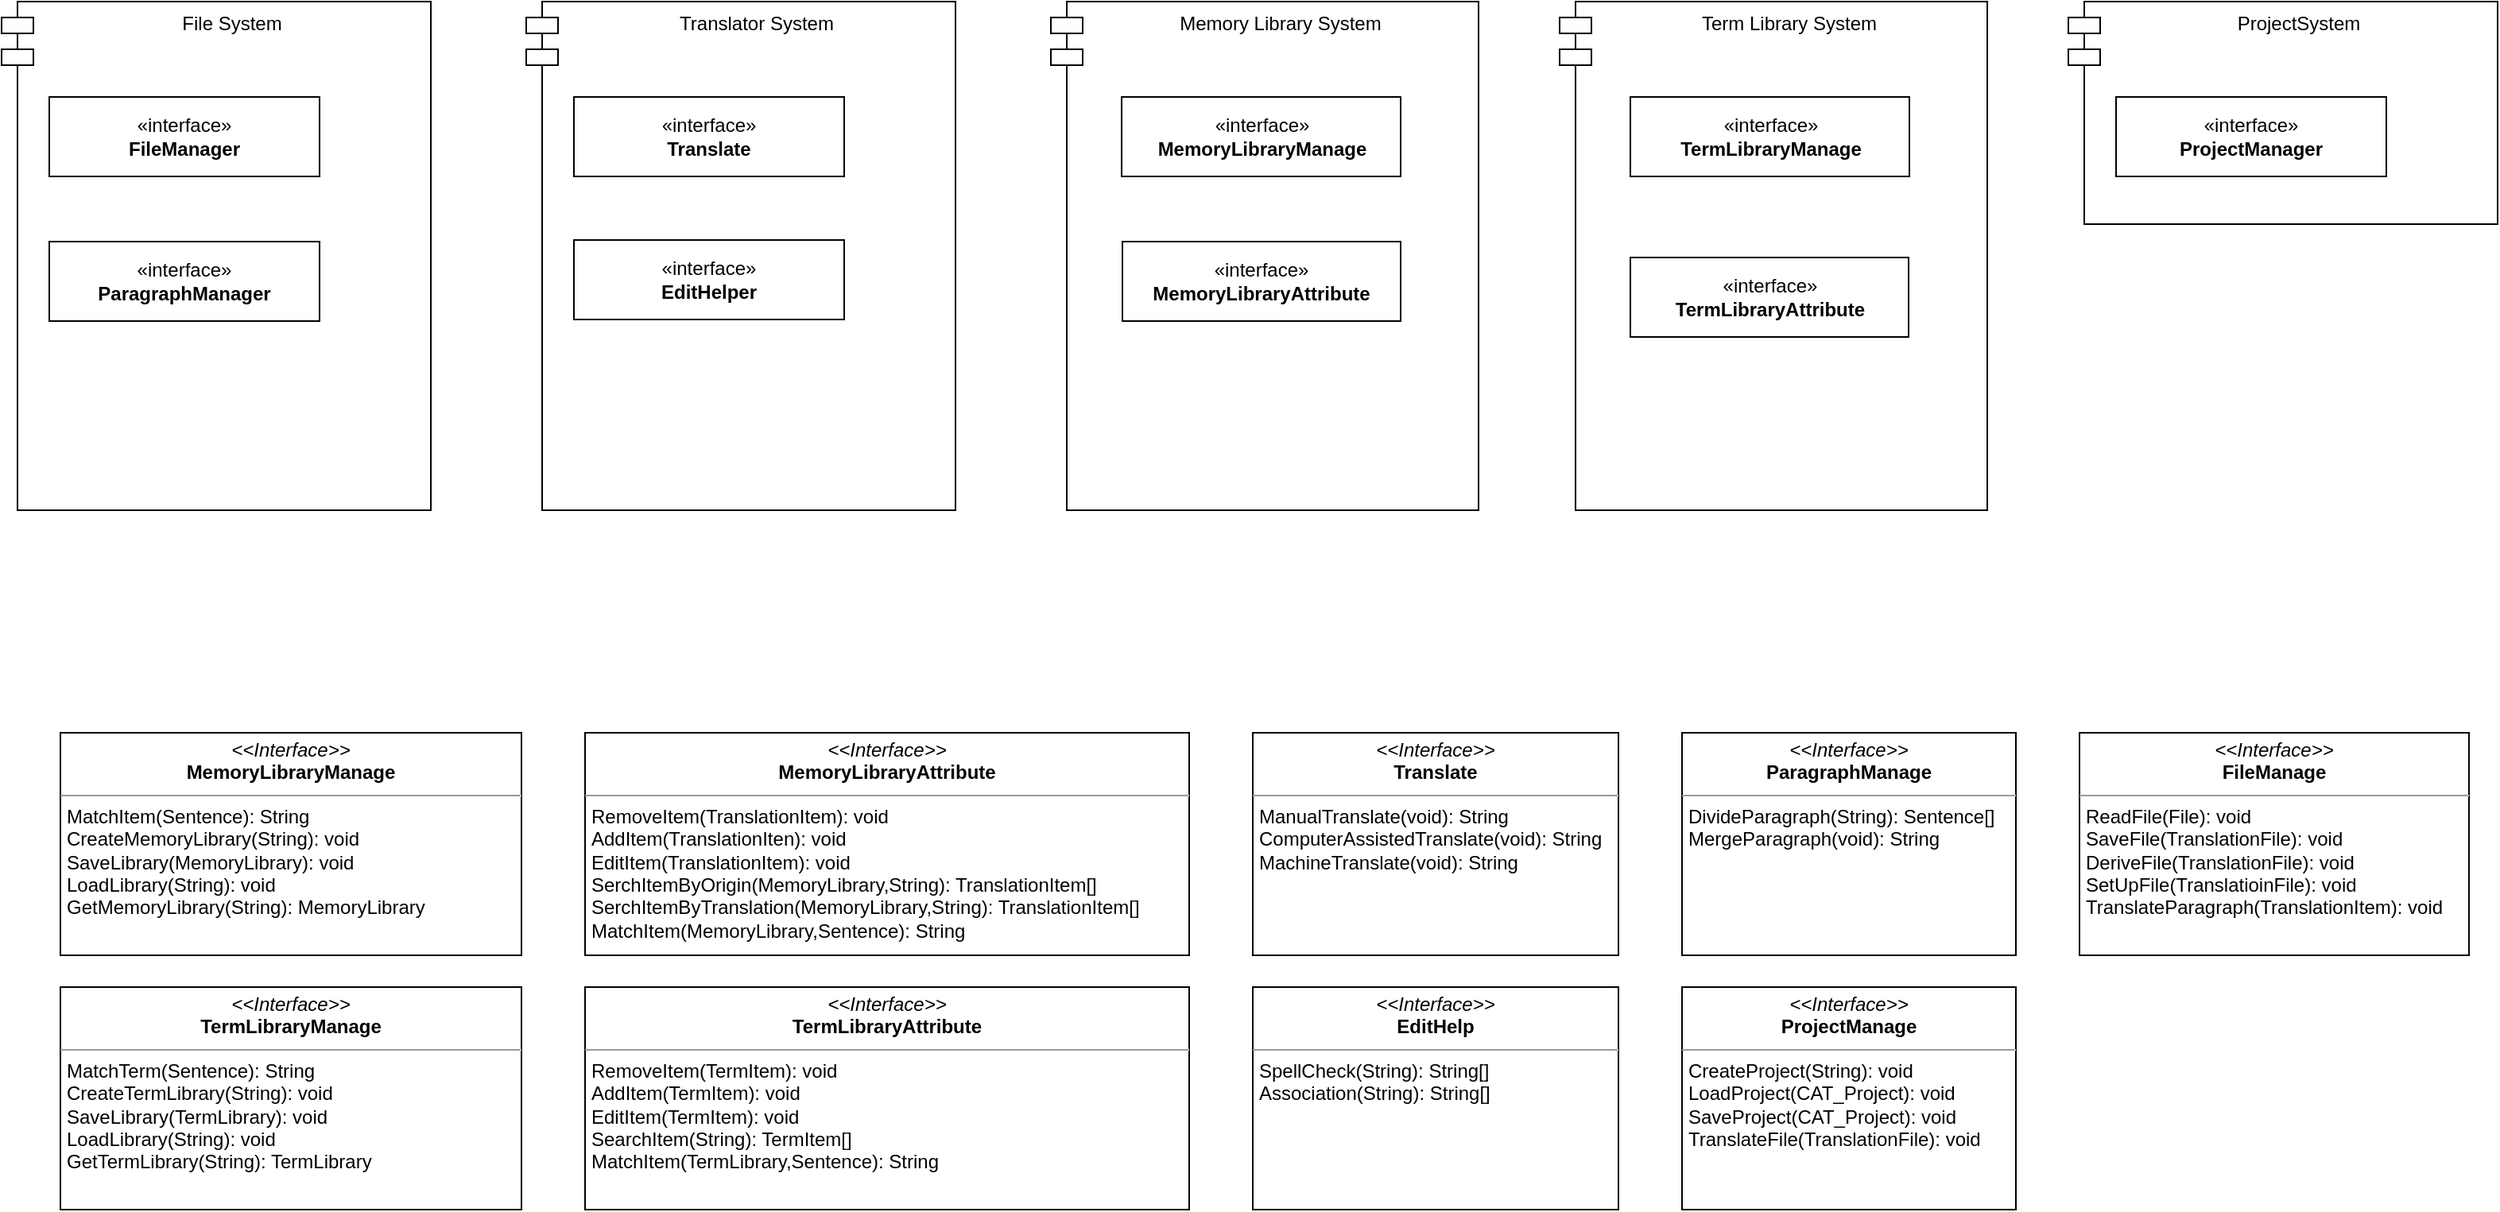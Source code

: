 <mxfile version="21.2.8" type="device" pages="6">
  <diagram id="3GZIQDmOxW1CZ42WleLM" name="接口设计">
    <mxGraphModel dx="875" dy="524" grid="1" gridSize="10" guides="1" tooltips="1" connect="1" arrows="1" fold="1" page="1" pageScale="1" pageWidth="827" pageHeight="1169" math="0" shadow="0">
      <root>
        <mxCell id="0" />
        <mxCell id="1" parent="0" />
        <mxCell id="SpDP-0PLcQuO3Ik-ZMjS-1" value="&lt;p style=&quot;margin:0px;margin-top:4px;text-align:center;&quot;&gt;&lt;i&gt;&amp;lt;&amp;lt;Interface&amp;gt;&amp;gt;&lt;/i&gt;&lt;br&gt;&lt;b&gt;Translate&lt;/b&gt;&lt;/p&gt;&lt;hr size=&quot;1&quot;&gt;&lt;p style=&quot;margin:0px;margin-left:4px;&quot;&gt;&lt;span style=&quot;background-color: initial;&quot;&gt;ManualTranslate(void): String&lt;/span&gt;&lt;br&gt;&lt;/p&gt;&lt;p style=&quot;margin:0px;margin-left:4px;&quot;&gt;ComputerAssistedTranslate(void): String&lt;/p&gt;&lt;p style=&quot;margin:0px;margin-left:4px;&quot;&gt;MachineTranslate(void): String&lt;/p&gt;&lt;p style=&quot;margin:0px;margin-left:4px;&quot;&gt;&lt;br&gt;&lt;/p&gt;" style="verticalAlign=top;align=left;overflow=fill;fontSize=12;fontFamily=Helvetica;html=1;whiteSpace=wrap;" vertex="1" parent="1">
          <mxGeometry x="827" y="680" width="230" height="140" as="geometry" />
        </mxCell>
        <mxCell id="SpDP-0PLcQuO3Ik-ZMjS-2" value="&lt;p style=&quot;margin:0px;margin-top:4px;text-align:center;&quot;&gt;&lt;i&gt;&amp;lt;&amp;lt;Interface&amp;gt;&amp;gt;&lt;/i&gt;&lt;br&gt;&lt;b&gt;ParagraphManage&lt;/b&gt;&lt;/p&gt;&lt;hr size=&quot;1&quot;&gt;&lt;p style=&quot;margin:0px;margin-left:4px;&quot;&gt;&lt;span style=&quot;background-color: initial;&quot;&gt;DivideParagraph(String): Sentence[]&lt;/span&gt;&lt;br&gt;&lt;/p&gt;&lt;p style=&quot;margin:0px;margin-left:4px;&quot;&gt;&lt;span style=&quot;background-color: initial;&quot;&gt;MergeParagraph(void): String&lt;/span&gt;&lt;/p&gt;" style="verticalAlign=top;align=left;overflow=fill;fontSize=12;fontFamily=Helvetica;html=1;whiteSpace=wrap;" vertex="1" parent="1">
          <mxGeometry x="1097" y="680" width="210" height="140" as="geometry" />
        </mxCell>
        <mxCell id="SpDP-0PLcQuO3Ik-ZMjS-3" value="&lt;p style=&quot;margin:0px;margin-top:4px;text-align:center;&quot;&gt;&lt;i&gt;&amp;lt;&amp;lt;Interface&amp;gt;&amp;gt;&lt;/i&gt;&lt;br&gt;&lt;b&gt;MemoryLibraryAttribute&lt;/b&gt;&lt;/p&gt;&lt;hr size=&quot;1&quot;&gt;&lt;p style=&quot;margin:0px;margin-left:4px;&quot;&gt;&lt;span style=&quot;background-color: initial;&quot;&gt;RemoveItem(TranslationItem): void&lt;/span&gt;&lt;br&gt;&lt;/p&gt;&lt;p style=&quot;margin:0px;margin-left:4px;&quot;&gt;AddItem(TranslationIten): void&lt;/p&gt;&lt;p style=&quot;margin:0px;margin-left:4px;&quot;&gt;EditItem(TranslationItem): void&lt;/p&gt;&lt;p style=&quot;border-color: var(--border-color); margin: 0px 0px 0px 4px;&quot;&gt;SerchItemByOrigin(MemoryLibrary,String): TranslationItem[]&lt;/p&gt;&lt;p style=&quot;border-color: var(--border-color); margin: 0px 0px 0px 4px;&quot;&gt;SerchItemByTranslation(MemoryLibrary,String): TranslationItem[]&lt;/p&gt;&lt;p style=&quot;border-color: var(--border-color); margin: 0px 0px 0px 4px;&quot;&gt;MatchItem(MemoryLibrary,Sentence): String&lt;/p&gt;" style="verticalAlign=top;align=left;overflow=fill;fontSize=12;fontFamily=Helvetica;html=1;whiteSpace=wrap;" vertex="1" parent="1">
          <mxGeometry x="407" y="680" width="380" height="140" as="geometry" />
        </mxCell>
        <mxCell id="SpDP-0PLcQuO3Ik-ZMjS-4" value="&lt;p style=&quot;margin:0px;margin-top:4px;text-align:center;&quot;&gt;&lt;i&gt;&amp;lt;&amp;lt;Interface&amp;gt;&amp;gt;&lt;/i&gt;&lt;br&gt;&lt;b&gt;TermLibraryManage&lt;/b&gt;&lt;/p&gt;&lt;hr size=&quot;1&quot;&gt;&lt;p style=&quot;margin:0px;margin-left:4px;&quot;&gt;&lt;span style=&quot;background-color: initial;&quot;&gt;MatchTerm(Sentence): String&lt;/span&gt;&lt;br&gt;&lt;/p&gt;&lt;p style=&quot;margin:0px;margin-left:4px;&quot;&gt;CreateTermLibrary(String): void&lt;/p&gt;&lt;p style=&quot;margin:0px;margin-left:4px;&quot;&gt;SaveLibrary(TermLibrary): void&lt;/p&gt;&lt;p style=&quot;margin:0px;margin-left:4px;&quot;&gt;LoadLibrary(String): void&lt;/p&gt;&lt;p style=&quot;margin:0px;margin-left:4px;&quot;&gt;GetTermLibrary(String): TermLibrary&lt;/p&gt;" style="verticalAlign=top;align=left;overflow=fill;fontSize=12;fontFamily=Helvetica;html=1;whiteSpace=wrap;" vertex="1" parent="1">
          <mxGeometry x="77" y="840" width="290" height="140" as="geometry" />
        </mxCell>
        <mxCell id="SpDP-0PLcQuO3Ik-ZMjS-5" value="&lt;p style=&quot;margin:0px;margin-top:4px;text-align:center;&quot;&gt;&lt;i&gt;&amp;lt;&amp;lt;Interface&amp;gt;&amp;gt;&lt;/i&gt;&lt;br&gt;&lt;b&gt;MemoryLibraryManage&lt;/b&gt;&lt;/p&gt;&lt;hr size=&quot;1&quot;&gt;&lt;p style=&quot;margin:0px;margin-left:4px;&quot;&gt;&lt;span style=&quot;background-color: initial;&quot;&gt;MatchItem(Sentence): String&lt;/span&gt;&lt;/p&gt;&lt;p style=&quot;margin:0px;margin-left:4px;&quot;&gt;CreateMemoryLibrary(String): void&lt;/p&gt;&lt;p style=&quot;margin:0px;margin-left:4px;&quot;&gt;SaveLibrary(MemoryLibrary): void&lt;/p&gt;&lt;p style=&quot;margin:0px;margin-left:4px;&quot;&gt;LoadLibrary(String): void&lt;/p&gt;&lt;p style=&quot;margin:0px;margin-left:4px;&quot;&gt;GetMemoryLibrary(String): MemoryLibrary&lt;/p&gt;" style="verticalAlign=top;align=left;overflow=fill;fontSize=12;fontFamily=Helvetica;html=1;whiteSpace=wrap;" vertex="1" parent="1">
          <mxGeometry x="77" y="680" width="290" height="140" as="geometry" />
        </mxCell>
        <mxCell id="SpDP-0PLcQuO3Ik-ZMjS-6" value="&lt;p style=&quot;margin:0px;margin-top:4px;text-align:center;&quot;&gt;&lt;i&gt;&amp;lt;&amp;lt;Interface&amp;gt;&amp;gt;&lt;/i&gt;&lt;br&gt;&lt;b&gt;EditHelp&lt;/b&gt;&lt;/p&gt;&lt;hr size=&quot;1&quot;&gt;&lt;p style=&quot;margin:0px;margin-left:4px;&quot;&gt;SpellCheck(String): String[]&lt;/p&gt;&lt;p style=&quot;margin:0px;margin-left:4px;&quot;&gt;Association(String): String[]&lt;/p&gt;&lt;p style=&quot;margin:0px;margin-left:4px;&quot;&gt;&lt;br&gt;&lt;/p&gt;" style="verticalAlign=top;align=left;overflow=fill;fontSize=12;fontFamily=Helvetica;html=1;whiteSpace=wrap;" vertex="1" parent="1">
          <mxGeometry x="827" y="840" width="230" height="140" as="geometry" />
        </mxCell>
        <mxCell id="SpDP-0PLcQuO3Ik-ZMjS-7" value="&lt;p style=&quot;margin:0px;margin-top:4px;text-align:center;&quot;&gt;&lt;i&gt;&amp;lt;&amp;lt;Interface&amp;gt;&amp;gt;&lt;/i&gt;&lt;br&gt;&lt;b&gt;FileManage&lt;/b&gt;&lt;/p&gt;&lt;hr size=&quot;1&quot;&gt;&lt;p style=&quot;margin:0px;margin-left:4px;&quot;&gt;&lt;span style=&quot;background-color: initial;&quot;&gt;ReadFile(File): void&lt;/span&gt;&lt;br&gt;&lt;/p&gt;&lt;p style=&quot;margin:0px;margin-left:4px;&quot;&gt;SaveFile(TranslationFile): void&lt;/p&gt;&lt;p style=&quot;margin:0px;margin-left:4px;&quot;&gt;DeriveFile(TranslationFile): void&lt;/p&gt;&lt;p style=&quot;margin:0px;margin-left:4px;&quot;&gt;SetUpFile(TranslatioinFile): void&lt;/p&gt;&lt;p style=&quot;margin:0px;margin-left:4px;&quot;&gt;TranslateParagraph(TranslationItem): void&lt;/p&gt;" style="verticalAlign=top;align=left;overflow=fill;fontSize=12;fontFamily=Helvetica;html=1;whiteSpace=wrap;" vertex="1" parent="1">
          <mxGeometry x="1347" y="680" width="245" height="140" as="geometry" />
        </mxCell>
        <mxCell id="SpDP-0PLcQuO3Ik-ZMjS-8" value="&lt;p style=&quot;margin:0px;margin-top:4px;text-align:center;&quot;&gt;&lt;i&gt;&amp;lt;&amp;lt;Interface&amp;gt;&amp;gt;&lt;/i&gt;&lt;br&gt;&lt;b&gt;ProjectManage&lt;/b&gt;&lt;/p&gt;&lt;hr size=&quot;1&quot;&gt;&lt;p style=&quot;margin:0px;margin-left:4px;&quot;&gt;CreateProject(String): void&lt;/p&gt;&lt;p style=&quot;margin:0px;margin-left:4px;&quot;&gt;LoadProject(CAT_Project): void&lt;/p&gt;&lt;p style=&quot;margin:0px;margin-left:4px;&quot;&gt;SaveProject(CAT_Project): void&lt;/p&gt;&lt;p style=&quot;margin:0px;margin-left:4px;&quot;&gt;TranslateFile(TranslationFile): void&lt;/p&gt;" style="verticalAlign=top;align=left;overflow=fill;fontSize=12;fontFamily=Helvetica;html=1;whiteSpace=wrap;" vertex="1" parent="1">
          <mxGeometry x="1097" y="840" width="210" height="140" as="geometry" />
        </mxCell>
        <mxCell id="SpDP-0PLcQuO3Ik-ZMjS-9" value="" style="group" vertex="1" connectable="0" parent="1">
          <mxGeometry x="700" y="220" width="269" height="320" as="geometry" />
        </mxCell>
        <mxCell id="SpDP-0PLcQuO3Ik-ZMjS-10" value="Memory Library System" style="shape=module;align=left;spacingLeft=20;align=center;verticalAlign=top;whiteSpace=wrap;html=1;" vertex="1" parent="SpDP-0PLcQuO3Ik-ZMjS-9">
          <mxGeometry width="269" height="320" as="geometry" />
        </mxCell>
        <mxCell id="SpDP-0PLcQuO3Ik-ZMjS-11" value="«interface»&lt;br&gt;&lt;b&gt;MemoryLibraryManage&lt;/b&gt;" style="html=1;whiteSpace=wrap;" vertex="1" parent="SpDP-0PLcQuO3Ik-ZMjS-9">
          <mxGeometry x="44.5" y="60" width="175.5" height="50" as="geometry" />
        </mxCell>
        <mxCell id="SpDP-0PLcQuO3Ik-ZMjS-12" value="«interface»&lt;br&gt;&lt;b&gt;MemoryLibraryAttribute&lt;/b&gt;" style="html=1;whiteSpace=wrap;" vertex="1" parent="SpDP-0PLcQuO3Ik-ZMjS-9">
          <mxGeometry x="45" y="151" width="175" height="50" as="geometry" />
        </mxCell>
        <mxCell id="SpDP-0PLcQuO3Ik-ZMjS-13" value="" style="group" vertex="1" connectable="0" parent="1">
          <mxGeometry x="1020" y="220" width="269" height="320" as="geometry" />
        </mxCell>
        <mxCell id="SpDP-0PLcQuO3Ik-ZMjS-14" value="" style="group" vertex="1" connectable="0" parent="SpDP-0PLcQuO3Ik-ZMjS-13">
          <mxGeometry width="269" height="320" as="geometry" />
        </mxCell>
        <mxCell id="SpDP-0PLcQuO3Ik-ZMjS-15" value="Term Library System" style="shape=module;align=left;spacingLeft=20;align=center;verticalAlign=top;whiteSpace=wrap;html=1;" vertex="1" parent="SpDP-0PLcQuO3Ik-ZMjS-14">
          <mxGeometry width="269" height="320" as="geometry" />
        </mxCell>
        <mxCell id="SpDP-0PLcQuO3Ik-ZMjS-16" value="«interface»&lt;br&gt;&lt;b&gt;TermLibraryManage&lt;/b&gt;" style="html=1;whiteSpace=wrap;" vertex="1" parent="SpDP-0PLcQuO3Ik-ZMjS-14">
          <mxGeometry x="44.5" y="60" width="175.5" height="50" as="geometry" />
        </mxCell>
        <mxCell id="SpDP-0PLcQuO3Ik-ZMjS-17" value="«interface»&lt;br&gt;&lt;b&gt;TermLibraryAttribute&lt;/b&gt;" style="html=1;whiteSpace=wrap;" vertex="1" parent="SpDP-0PLcQuO3Ik-ZMjS-14">
          <mxGeometry x="44.5" y="161" width="175" height="50" as="geometry" />
        </mxCell>
        <mxCell id="SpDP-0PLcQuO3Ik-ZMjS-18" value="" style="group" vertex="1" connectable="0" parent="1">
          <mxGeometry x="370" y="220" width="270" height="320" as="geometry" />
        </mxCell>
        <mxCell id="SpDP-0PLcQuO3Ik-ZMjS-19" value="Translator System" style="shape=module;align=left;spacingLeft=20;align=center;verticalAlign=top;whiteSpace=wrap;html=1;" vertex="1" parent="SpDP-0PLcQuO3Ik-ZMjS-18">
          <mxGeometry width="270" height="320" as="geometry" />
        </mxCell>
        <mxCell id="SpDP-0PLcQuO3Ik-ZMjS-20" value="«interface»&lt;br&gt;&lt;b&gt;Translate&lt;/b&gt;" style="html=1;whiteSpace=wrap;" vertex="1" parent="SpDP-0PLcQuO3Ik-ZMjS-18">
          <mxGeometry x="30" y="60" width="170" height="50" as="geometry" />
        </mxCell>
        <mxCell id="SpDP-0PLcQuO3Ik-ZMjS-21" value="«interface»&lt;br&gt;&lt;b&gt;EditHelper&lt;/b&gt;" style="html=1;whiteSpace=wrap;" vertex="1" parent="SpDP-0PLcQuO3Ik-ZMjS-18">
          <mxGeometry x="30" y="150" width="170" height="50" as="geometry" />
        </mxCell>
        <mxCell id="SpDP-0PLcQuO3Ik-ZMjS-22" value="" style="group" vertex="1" connectable="0" parent="1">
          <mxGeometry x="1340" y="220" width="270" height="140" as="geometry" />
        </mxCell>
        <mxCell id="SpDP-0PLcQuO3Ik-ZMjS-23" value="ProjectSystem" style="shape=module;align=left;spacingLeft=20;align=center;verticalAlign=top;whiteSpace=wrap;html=1;" vertex="1" parent="SpDP-0PLcQuO3Ik-ZMjS-22">
          <mxGeometry width="270" height="140" as="geometry" />
        </mxCell>
        <mxCell id="SpDP-0PLcQuO3Ik-ZMjS-24" value="«interface»&lt;br&gt;&lt;b&gt;ProjectManager&lt;/b&gt;" style="html=1;whiteSpace=wrap;" vertex="1" parent="SpDP-0PLcQuO3Ik-ZMjS-22">
          <mxGeometry x="30" y="60" width="170" height="50" as="geometry" />
        </mxCell>
        <mxCell id="SpDP-0PLcQuO3Ik-ZMjS-25" value="" style="group" vertex="1" connectable="0" parent="1">
          <mxGeometry x="40" y="220" width="270" height="320" as="geometry" />
        </mxCell>
        <mxCell id="SpDP-0PLcQuO3Ik-ZMjS-26" value="File System" style="shape=module;align=left;spacingLeft=20;align=center;verticalAlign=top;whiteSpace=wrap;html=1;" vertex="1" parent="SpDP-0PLcQuO3Ik-ZMjS-25">
          <mxGeometry width="270" height="320" as="geometry" />
        </mxCell>
        <mxCell id="SpDP-0PLcQuO3Ik-ZMjS-27" value="«interface»&lt;br&gt;&lt;b&gt;FileManager&lt;/b&gt;" style="html=1;whiteSpace=wrap;" vertex="1" parent="SpDP-0PLcQuO3Ik-ZMjS-25">
          <mxGeometry x="30" y="60" width="170" height="50" as="geometry" />
        </mxCell>
        <mxCell id="SpDP-0PLcQuO3Ik-ZMjS-28" value="«interface»&lt;br&gt;&lt;b&gt;ParagraphManager&lt;/b&gt;" style="html=1;whiteSpace=wrap;" vertex="1" parent="SpDP-0PLcQuO3Ik-ZMjS-25">
          <mxGeometry x="30" y="151" width="170" height="50" as="geometry" />
        </mxCell>
        <mxCell id="SpDP-0PLcQuO3Ik-ZMjS-29" value="&lt;p style=&quot;margin:0px;margin-top:4px;text-align:center;&quot;&gt;&lt;i&gt;&amp;lt;&amp;lt;Interface&amp;gt;&amp;gt;&lt;/i&gt;&lt;br&gt;&lt;b&gt;TermLibraryAttribute&lt;/b&gt;&lt;/p&gt;&lt;hr size=&quot;1&quot;&gt;&lt;p style=&quot;margin:0px;margin-left:4px;&quot;&gt;&lt;span style=&quot;background-color: initial;&quot;&gt;RemoveItem(TermItem): void&lt;/span&gt;&lt;br&gt;&lt;/p&gt;&lt;p style=&quot;margin:0px;margin-left:4px;&quot;&gt;AddItem(TermItem): void&lt;/p&gt;&lt;p style=&quot;margin:0px;margin-left:4px;&quot;&gt;EditItem(TermItem): void&lt;/p&gt;&lt;p style=&quot;margin:0px;margin-left:4px;&quot;&gt;SearchItem(String): TermItem[]&lt;br&gt;&lt;/p&gt;&lt;p style=&quot;margin:0px;margin-left:4px;&quot;&gt;MatchItem(TermLibrary,Sentence): String&lt;/p&gt;" style="verticalAlign=top;align=left;overflow=fill;fontSize=12;fontFamily=Helvetica;html=1;whiteSpace=wrap;" vertex="1" parent="1">
          <mxGeometry x="407" y="840" width="380" height="140" as="geometry" />
        </mxCell>
      </root>
    </mxGraphModel>
  </diagram>
  <diagram id="C5RBs43oDa-KdzZeNtuy" name="组件设计">
    <mxGraphModel dx="1932" dy="1831" grid="1" gridSize="10" guides="1" tooltips="1" connect="1" arrows="1" fold="1" page="1" pageScale="1" pageWidth="827" pageHeight="1169" math="0" shadow="0">
      <root>
        <mxCell id="WIyWlLk6GJQsqaUBKTNV-0" />
        <mxCell id="WIyWlLk6GJQsqaUBKTNV-1" parent="WIyWlLk6GJQsqaUBKTNV-0" />
        <mxCell id="-C6FgUDvD7B2DXOm4kBJ-9" value="" style="group" parent="WIyWlLk6GJQsqaUBKTNV-1" vertex="1" connectable="0">
          <mxGeometry x="780" y="-240" width="640" height="500" as="geometry" />
        </mxCell>
        <mxCell id="-C6FgUDvD7B2DXOm4kBJ-5" value="" style="shape=folder;fontStyle=1;spacingTop=10;tabWidth=40;tabHeight=14;tabPosition=left;html=1;whiteSpace=wrap;" parent="-C6FgUDvD7B2DXOm4kBJ-9" vertex="1">
          <mxGeometry y="-10.84" width="640" height="510.84" as="geometry" />
        </mxCell>
        <mxCell id="-C6FgUDvD7B2DXOm4kBJ-7" value="SystemUtil" style="text;align=center;fontStyle=1;verticalAlign=middle;spacingLeft=3;spacingRight=3;strokeColor=none;rotatable=0;points=[[0,0.5],[1,0.5]];portConstraint=eastwest;html=1;" parent="-C6FgUDvD7B2DXOm4kBJ-9" vertex="1">
          <mxGeometry x="291.646" y="30" width="56.709" height="30" as="geometry" />
        </mxCell>
        <mxCell id="zeM_nxSK7-3mKOWZnppf-49" value="Sentence" style="swimlane;fontStyle=1;align=center;verticalAlign=top;childLayout=stackLayout;horizontal=1;startSize=26;horizontalStack=0;resizeParent=1;resizeParentMax=0;resizeLast=0;collapsible=1;marginBottom=0;whiteSpace=wrap;html=1;" parent="-C6FgUDvD7B2DXOm4kBJ-9" vertex="1">
          <mxGeometry x="88.616" y="118.04" width="167.385" height="74.438" as="geometry" />
        </mxCell>
        <mxCell id="zeM_nxSK7-3mKOWZnppf-50" value="language: Laguage" style="text;strokeColor=none;fillColor=none;align=left;verticalAlign=top;spacingLeft=4;spacingRight=4;overflow=hidden;rotatable=0;points=[[0,0.5],[1,0.5]];portConstraint=eastwest;whiteSpace=wrap;html=1;" parent="zeM_nxSK7-3mKOWZnppf-49" vertex="1">
          <mxGeometry y="26" width="167.385" height="20.99" as="geometry" />
        </mxCell>
        <mxCell id="zeM_nxSK7-3mKOWZnppf-53" value="text: String" style="text;strokeColor=none;fillColor=none;align=left;verticalAlign=top;spacingLeft=4;spacingRight=4;overflow=hidden;rotatable=0;points=[[0,0.5],[1,0.5]];portConstraint=eastwest;whiteSpace=wrap;html=1;" parent="zeM_nxSK7-3mKOWZnppf-49" vertex="1">
          <mxGeometry y="46.99" width="167.385" height="20.99" as="geometry" />
        </mxCell>
        <mxCell id="zeM_nxSK7-3mKOWZnppf-51" value="" style="line;strokeWidth=1;fillColor=none;align=left;verticalAlign=middle;spacingTop=-1;spacingLeft=3;spacingRight=3;rotatable=0;labelPosition=right;points=[];portConstraint=eastwest;strokeColor=inherit;" parent="zeM_nxSK7-3mKOWZnppf-49" vertex="1">
          <mxGeometry y="67.98" width="167.385" height="6.458" as="geometry" />
        </mxCell>
        <mxCell id="-C6FgUDvD7B2DXOm4kBJ-10" value="&lt;p style=&quot;margin:0px;margin-top:4px;text-align:center;&quot;&gt;&lt;i style=&quot;&quot;&gt;&amp;lt;&amp;lt;Enumeration&amp;gt;&amp;gt;&lt;/i&gt;&lt;/p&gt;&lt;p style=&quot;margin:0px;margin-top:4px;text-align:center;&quot;&gt;&lt;b&gt;Language&lt;/b&gt;&lt;/p&gt;&lt;hr size=&quot;1&quot;&gt;&lt;p style=&quot;margin:0px;margin-left:4px;&quot;&gt;name: String&lt;/p&gt;&lt;hr size=&quot;1&quot;&gt;&lt;p style=&quot;margin:0px;margin-left:4px;&quot;&gt;Default(&quot;Defalut&quot;)&lt;/p&gt;&lt;p style=&quot;margin:0px;margin-left:4px;&quot;&gt;Chinese(&quot;Chinese&quot;)&lt;/p&gt;&lt;p style=&quot;margin:0px;margin-left:4px;&quot;&gt;English(&quot;English&quot;)&lt;/p&gt;&lt;p style=&quot;margin:0px;margin-left:4px;&quot;&gt;....&lt;/p&gt;" style="verticalAlign=top;align=left;overflow=fill;fontSize=12;fontFamily=Helvetica;html=1;whiteSpace=wrap;" parent="-C6FgUDvD7B2DXOm4kBJ-9" vertex="1">
          <mxGeometry x="364.308" y="86" width="177.231" height="138.51" as="geometry" />
        </mxCell>
        <mxCell id="-C6FgUDvD7B2DXOm4kBJ-11" value="" style="endArrow=diamondThin;endFill=1;endSize=24;html=1;rounded=0;exitX=0;exitY=0.5;exitDx=0;exitDy=0;entryX=1;entryY=0.5;entryDx=0;entryDy=0;" parent="-C6FgUDvD7B2DXOm4kBJ-9" source="-C6FgUDvD7B2DXOm4kBJ-10" target="zeM_nxSK7-3mKOWZnppf-50" edge="1">
          <mxGeometry width="160" relative="1" as="geometry">
            <mxPoint x="104.609" y="340" as="sourcePoint" />
            <mxPoint x="233.358" y="340" as="targetPoint" />
          </mxGeometry>
        </mxCell>
        <mxCell id="zeM_nxSK7-3mKOWZnppf-37" value="TranslationItem" style="swimlane;fontStyle=1;align=center;verticalAlign=top;childLayout=stackLayout;horizontal=1;startSize=26;horizontalStack=0;resizeParent=1;resizeParentMax=0;resizeLast=0;collapsible=1;marginBottom=0;whiteSpace=wrap;html=1;" parent="-C6FgUDvD7B2DXOm4kBJ-9" vertex="1">
          <mxGeometry x="364.305" y="300" width="167.385" height="86" as="geometry" />
        </mxCell>
        <mxCell id="zeM_nxSK7-3mKOWZnppf-38" value="origin: Sentence" style="text;strokeColor=none;fillColor=none;align=left;verticalAlign=top;spacingLeft=4;spacingRight=4;overflow=hidden;rotatable=0;points=[[0,0.5],[1,0.5]];portConstraint=eastwest;whiteSpace=wrap;html=1;" parent="zeM_nxSK7-3mKOWZnppf-37" vertex="1">
          <mxGeometry y="26" width="167.385" height="26" as="geometry" />
        </mxCell>
        <mxCell id="zeM_nxSK7-3mKOWZnppf-42" value="translation: Sentence" style="text;strokeColor=none;fillColor=none;align=left;verticalAlign=top;spacingLeft=4;spacingRight=4;overflow=hidden;rotatable=0;points=[[0,0.5],[1,0.5]];portConstraint=eastwest;whiteSpace=wrap;html=1;" parent="zeM_nxSK7-3mKOWZnppf-37" vertex="1">
          <mxGeometry y="52" width="167.385" height="26" as="geometry" />
        </mxCell>
        <mxCell id="zeM_nxSK7-3mKOWZnppf-39" value="" style="line;strokeWidth=1;fillColor=none;align=left;verticalAlign=middle;spacingTop=-1;spacingLeft=3;spacingRight=3;rotatable=0;labelPosition=right;points=[];portConstraint=eastwest;strokeColor=inherit;" parent="zeM_nxSK7-3mKOWZnppf-37" vertex="1">
          <mxGeometry y="78" width="167.385" height="8" as="geometry" />
        </mxCell>
        <mxCell id="zeM_nxSK7-3mKOWZnppf-64" value="TermItem" style="swimlane;fontStyle=1;align=center;verticalAlign=top;childLayout=stackLayout;horizontal=1;startSize=26;horizontalStack=0;resizeParent=1;resizeParentMax=0;resizeLast=0;collapsible=1;marginBottom=0;whiteSpace=wrap;html=1;" parent="-C6FgUDvD7B2DXOm4kBJ-9" vertex="1">
          <mxGeometry x="78.0" y="279" width="208.35" height="166" as="geometry" />
        </mxCell>
        <mxCell id="zeM_nxSK7-3mKOWZnppf-65" value="title: String" style="text;strokeColor=none;fillColor=none;align=left;verticalAlign=top;spacingLeft=4;spacingRight=4;overflow=hidden;rotatable=0;points=[[0,0.5],[1,0.5]];portConstraint=eastwest;whiteSpace=wrap;html=1;" parent="zeM_nxSK7-3mKOWZnppf-64" vertex="1">
          <mxGeometry y="26" width="208.35" height="26" as="geometry" />
        </mxCell>
        <mxCell id="zeM_nxSK7-3mKOWZnppf-68" value="termsList: List&amp;lt;Sentence&amp;gt;" style="text;strokeColor=none;fillColor=none;align=left;verticalAlign=top;spacingLeft=4;spacingRight=4;overflow=hidden;rotatable=0;points=[[0,0.5],[1,0.5]];portConstraint=eastwest;whiteSpace=wrap;html=1;" parent="zeM_nxSK7-3mKOWZnppf-64" vertex="1">
          <mxGeometry y="52" width="208.35" height="26" as="geometry" />
        </mxCell>
        <mxCell id="zeM_nxSK7-3mKOWZnppf-66" value="" style="line;strokeWidth=1;fillColor=none;align=left;verticalAlign=middle;spacingTop=-1;spacingLeft=3;spacingRight=3;rotatable=0;labelPosition=right;points=[];portConstraint=eastwest;strokeColor=inherit;" parent="zeM_nxSK7-3mKOWZnppf-64" vertex="1">
          <mxGeometry y="78" width="208.35" height="8" as="geometry" />
        </mxCell>
        <mxCell id="zeM_nxSK7-3mKOWZnppf-67" value="AddTerm(Sentence): void" style="text;strokeColor=none;fillColor=none;align=left;verticalAlign=top;spacingLeft=4;spacingRight=4;overflow=hidden;rotatable=0;points=[[0,0.5],[1,0.5]];portConstraint=eastwest;whiteSpace=wrap;html=1;" parent="zeM_nxSK7-3mKOWZnppf-64" vertex="1">
          <mxGeometry y="86" width="208.35" height="26" as="geometry" />
        </mxCell>
        <mxCell id="zeM_nxSK7-3mKOWZnppf-73" value="GetTerm(Language): Sentence" style="text;strokeColor=none;fillColor=none;align=left;verticalAlign=top;spacingLeft=4;spacingRight=4;overflow=hidden;rotatable=0;points=[[0,0.5],[1,0.5]];portConstraint=eastwest;whiteSpace=wrap;html=1;" parent="zeM_nxSK7-3mKOWZnppf-64" vertex="1">
          <mxGeometry y="112" width="208.35" height="28" as="geometry" />
        </mxCell>
        <mxCell id="giRkXWNhD0YiaLHwySCm-2" value="RemoveTerm(Language): void" style="text;strokeColor=none;fillColor=none;align=left;verticalAlign=top;spacingLeft=4;spacingRight=4;overflow=hidden;rotatable=0;points=[[0,0.5],[1,0.5]];portConstraint=eastwest;whiteSpace=wrap;html=1;" parent="zeM_nxSK7-3mKOWZnppf-64" vertex="1">
          <mxGeometry y="140" width="208.35" height="26" as="geometry" />
        </mxCell>
        <mxCell id="-C6FgUDvD7B2DXOm4kBJ-25" value="" style="endArrow=diamondThin;endFill=1;endSize=24;html=1;rounded=0;exitX=0.25;exitY=1;exitDx=0;exitDy=0;entryX=0.25;entryY=0;entryDx=0;entryDy=0;" parent="-C6FgUDvD7B2DXOm4kBJ-9" source="zeM_nxSK7-3mKOWZnppf-49" target="zeM_nxSK7-3mKOWZnppf-64" edge="1">
          <mxGeometry width="160" relative="1" as="geometry">
            <mxPoint x="700" y="270" as="sourcePoint" />
            <mxPoint x="860" y="270" as="targetPoint" />
          </mxGeometry>
        </mxCell>
        <mxCell id="-C6FgUDvD7B2DXOm4kBJ-28" value="" style="endArrow=diamondThin;endFill=1;endSize=24;html=1;rounded=0;exitX=0.75;exitY=1;exitDx=0;exitDy=0;entryX=0.5;entryY=0;entryDx=0;entryDy=0;" parent="-C6FgUDvD7B2DXOm4kBJ-9" source="zeM_nxSK7-3mKOWZnppf-49" target="zeM_nxSK7-3mKOWZnppf-37" edge="1">
          <mxGeometry width="160" relative="1" as="geometry">
            <mxPoint x="-100" y="320" as="sourcePoint" />
            <mxPoint x="60" y="320" as="targetPoint" />
            <Array as="points">
              <mxPoint x="214" y="250" />
              <mxPoint x="448" y="250" />
            </Array>
          </mxGeometry>
        </mxCell>
        <mxCell id="-C6FgUDvD7B2DXOm4kBJ-16" value="" style="group" parent="WIyWlLk6GJQsqaUBKTNV-1" vertex="1" connectable="0">
          <mxGeometry x="-75" y="-230" width="640" height="420" as="geometry" />
        </mxCell>
        <mxCell id="-C6FgUDvD7B2DXOm4kBJ-14" value="" style="shape=folder;fontStyle=1;spacingTop=10;tabWidth=40;tabHeight=14;tabPosition=left;html=1;whiteSpace=wrap;" parent="-C6FgUDvD7B2DXOm4kBJ-16" vertex="1">
          <mxGeometry width="640" height="420" as="geometry" />
        </mxCell>
        <mxCell id="-C6FgUDvD7B2DXOm4kBJ-15" value="TranslationSystem" style="text;align=center;fontStyle=1;verticalAlign=middle;spacingLeft=3;spacingRight=3;strokeColor=none;rotatable=0;points=[[0,0.5],[1,0.5]];portConstraint=eastwest;html=1;" parent="-C6FgUDvD7B2DXOm4kBJ-16" vertex="1">
          <mxGeometry x="255" y="30.732" width="130" height="26.634" as="geometry" />
        </mxCell>
        <mxCell id="-C6FgUDvD7B2DXOm4kBJ-17" value="Translator" style="swimlane;fontStyle=1;align=center;verticalAlign=top;childLayout=stackLayout;horizontal=1;startSize=26;horizontalStack=0;resizeParent=1;resizeParentMax=0;resizeLast=0;collapsible=1;marginBottom=0;whiteSpace=wrap;html=1;" parent="-C6FgUDvD7B2DXOm4kBJ-16" vertex="1">
          <mxGeometry x="27.24" y="84.001" width="252.76" height="138.875" as="geometry" />
        </mxCell>
        <mxCell id="-C6FgUDvD7B2DXOm4kBJ-19" value="" style="line;strokeWidth=1;fillColor=none;align=left;verticalAlign=middle;spacingTop=-1;spacingLeft=3;spacingRight=3;rotatable=0;labelPosition=right;points=[];portConstraint=eastwest;strokeColor=inherit;" parent="-C6FgUDvD7B2DXOm4kBJ-17" vertex="1">
          <mxGeometry y="26" width="252.76" height="10.5" as="geometry" />
        </mxCell>
        <mxCell id="-C6FgUDvD7B2DXOm4kBJ-20" value="ManualTranslate(void) String" style="text;strokeColor=none;fillColor=none;align=left;verticalAlign=top;spacingLeft=4;spacingRight=4;overflow=hidden;rotatable=0;points=[[0,0.5],[1,0.5]];portConstraint=eastwest;whiteSpace=wrap;html=1;" parent="-C6FgUDvD7B2DXOm4kBJ-17" vertex="1">
          <mxGeometry y="36.5" width="252.76" height="34.125" as="geometry" />
        </mxCell>
        <mxCell id="-C6FgUDvD7B2DXOm4kBJ-22" value="ComputerAssistedTranslate(void): String" style="text;strokeColor=none;fillColor=none;align=left;verticalAlign=top;spacingLeft=4;spacingRight=4;overflow=hidden;rotatable=0;points=[[0,0.5],[1,0.5]];portConstraint=eastwest;whiteSpace=wrap;html=1;" parent="-C6FgUDvD7B2DXOm4kBJ-17" vertex="1">
          <mxGeometry y="70.625" width="252.76" height="34.125" as="geometry" />
        </mxCell>
        <mxCell id="-C6FgUDvD7B2DXOm4kBJ-23" value="MachineTranslate(void): String" style="text;strokeColor=none;fillColor=none;align=left;verticalAlign=top;spacingLeft=4;spacingRight=4;overflow=hidden;rotatable=0;points=[[0,0.5],[1,0.5]];portConstraint=eastwest;whiteSpace=wrap;html=1;" parent="-C6FgUDvD7B2DXOm4kBJ-17" vertex="1">
          <mxGeometry y="104.75" width="252.76" height="34.125" as="geometry" />
        </mxCell>
        <mxCell id="-C6FgUDvD7B2DXOm4kBJ-21" value="&lt;p style=&quot;margin:0px;margin-top:4px;text-align:center;&quot;&gt;&lt;i&gt;&amp;lt;&amp;lt;Interface&amp;gt;&amp;gt;&lt;/i&gt;&lt;br&gt;&lt;b&gt;Translate&lt;/b&gt;&lt;/p&gt;&lt;hr size=&quot;1&quot;&gt;&lt;p style=&quot;margin:0px;margin-left:4px;&quot;&gt;&lt;span style=&quot;background-color: initial;&quot;&gt;ArtificialTranslate(void): String&lt;/span&gt;&lt;br&gt;&lt;/p&gt;&lt;p style=&quot;margin:0px;margin-left:4px;&quot;&gt;ComputerAssistedTranslate(void): String&lt;/p&gt;&lt;p style=&quot;margin:0px;margin-left:4px;&quot;&gt;MachineTranslate(void): String&lt;/p&gt;&lt;p style=&quot;margin:0px;margin-left:4px;&quot;&gt;&lt;br&gt;&lt;/p&gt;" style="verticalAlign=top;align=left;overflow=fill;fontSize=12;fontFamily=Helvetica;html=1;whiteSpace=wrap;" parent="-C6FgUDvD7B2DXOm4kBJ-16" vertex="1">
          <mxGeometry x="365" y="91.6" width="240" height="160.872" as="geometry" />
        </mxCell>
        <mxCell id="-C6FgUDvD7B2DXOm4kBJ-24" value="" style="endArrow=block;dashed=1;endFill=0;endSize=12;html=1;rounded=0;exitX=1;exitY=0.5;exitDx=0;exitDy=0;entryX=0;entryY=0.5;entryDx=0;entryDy=0;" parent="-C6FgUDvD7B2DXOm4kBJ-16" target="-C6FgUDvD7B2DXOm4kBJ-21" edge="1">
          <mxGeometry width="160" relative="1" as="geometry">
            <mxPoint x="280" y="171.689" as="sourcePoint" />
            <mxPoint x="365" y="161.036" as="targetPoint" />
          </mxGeometry>
        </mxCell>
        <mxCell id="NzcH6q662TKNeG9FKmlv-11" value="&lt;p style=&quot;margin:0px;margin-top:4px;text-align:center;&quot;&gt;&lt;i&gt;&amp;lt;&amp;lt;Interface&amp;gt;&amp;gt;&lt;/i&gt;&lt;br&gt;&lt;b&gt;EditHelp&lt;/b&gt;&lt;/p&gt;&lt;hr size=&quot;1&quot;&gt;&lt;p style=&quot;margin:0px;margin-left:4px;&quot;&gt;SpellCheck(String): String[]&lt;/p&gt;&lt;p style=&quot;margin:0px;margin-left:4px;&quot;&gt;Association(String): String[]&lt;/p&gt;&lt;p style=&quot;margin:0px;margin-left:4px;&quot;&gt;&lt;br&gt;&lt;/p&gt;" style="verticalAlign=top;align=left;overflow=fill;fontSize=12;fontFamily=Helvetica;html=1;whiteSpace=wrap;" parent="-C6FgUDvD7B2DXOm4kBJ-16" vertex="1">
          <mxGeometry x="370" y="272.4" width="230" height="120" as="geometry" />
        </mxCell>
        <mxCell id="NzcH6q662TKNeG9FKmlv-12" value="EditHelper" style="swimlane;fontStyle=1;align=center;verticalAlign=top;childLayout=stackLayout;horizontal=1;startSize=26;horizontalStack=0;resizeParent=1;resizeParentMax=0;resizeLast=0;collapsible=1;marginBottom=0;whiteSpace=wrap;html=1;" parent="-C6FgUDvD7B2DXOm4kBJ-16" vertex="1">
          <mxGeometry x="58.62" y="282" width="190" height="98" as="geometry" />
        </mxCell>
        <mxCell id="NzcH6q662TKNeG9FKmlv-14" value="" style="line;strokeWidth=1;fillColor=none;align=left;verticalAlign=middle;spacingTop=-1;spacingLeft=3;spacingRight=3;rotatable=0;labelPosition=right;points=[];portConstraint=eastwest;strokeColor=inherit;" parent="NzcH6q662TKNeG9FKmlv-12" vertex="1">
          <mxGeometry y="26" width="190" height="9.6" as="geometry" />
        </mxCell>
        <mxCell id="NzcH6q662TKNeG9FKmlv-15" value="SpellCheck(String): String[]" style="text;strokeColor=none;fillColor=none;align=left;verticalAlign=top;spacingLeft=4;spacingRight=4;overflow=hidden;rotatable=0;points=[[0,0.5],[1,0.5]];portConstraint=eastwest;whiteSpace=wrap;html=1;" parent="NzcH6q662TKNeG9FKmlv-12" vertex="1">
          <mxGeometry y="35.6" width="190" height="31.2" as="geometry" />
        </mxCell>
        <mxCell id="NzcH6q662TKNeG9FKmlv-16" value="Association(String): String[]" style="text;strokeColor=none;fillColor=none;align=left;verticalAlign=top;spacingLeft=4;spacingRight=4;overflow=hidden;rotatable=0;points=[[0,0.5],[1,0.5]];portConstraint=eastwest;whiteSpace=wrap;html=1;" parent="NzcH6q662TKNeG9FKmlv-12" vertex="1">
          <mxGeometry y="66.8" width="190" height="31.2" as="geometry" />
        </mxCell>
        <mxCell id="NzcH6q662TKNeG9FKmlv-17" value="" style="endArrow=block;dashed=1;endFill=0;endSize=12;html=1;rounded=0;exitX=1;exitY=0.5;exitDx=0;exitDy=0;entryX=0;entryY=0.5;entryDx=0;entryDy=0;" parent="-C6FgUDvD7B2DXOm4kBJ-16" source="NzcH6q662TKNeG9FKmlv-15" target="NzcH6q662TKNeG9FKmlv-11" edge="1">
          <mxGeometry width="160" relative="1" as="geometry">
            <mxPoint x="-430" y="360" as="sourcePoint" />
            <mxPoint x="-270" y="360" as="targetPoint" />
          </mxGeometry>
        </mxCell>
        <mxCell id="NzcH6q662TKNeG9FKmlv-37" value="" style="group" parent="WIyWlLk6GJQsqaUBKTNV-1" vertex="1" connectable="0">
          <mxGeometry x="1770" y="546" width="750" height="660" as="geometry" />
        </mxCell>
        <mxCell id="NzcH6q662TKNeG9FKmlv-35" value="" style="shape=folder;fontStyle=1;spacingTop=10;tabWidth=40;tabHeight=14;tabPosition=left;html=1;whiteSpace=wrap;" parent="NzcH6q662TKNeG9FKmlv-37" vertex="1">
          <mxGeometry width="750" height="660" as="geometry" />
        </mxCell>
        <mxCell id="NzcH6q662TKNeG9FKmlv-36" value="FileSystem" style="text;align=center;fontStyle=1;verticalAlign=middle;spacingLeft=3;spacingRight=3;strokeColor=none;rotatable=0;points=[[0,0.5],[1,0.5]];portConstraint=eastwest;html=1;" parent="NzcH6q662TKNeG9FKmlv-37" vertex="1">
          <mxGeometry x="335" y="35" width="80" height="26" as="geometry" />
        </mxCell>
        <mxCell id="zeM_nxSK7-3mKOWZnppf-84" value="TranslationFile" style="swimlane;fontStyle=1;align=center;verticalAlign=top;childLayout=stackLayout;horizontal=1;startSize=26;horizontalStack=0;resizeParent=1;resizeParentMax=0;resizeLast=0;collapsible=1;marginBottom=0;whiteSpace=wrap;html=1;" parent="NzcH6q662TKNeG9FKmlv-37" vertex="1">
          <mxGeometry x="80" y="350" width="260" height="216" as="geometry" />
        </mxCell>
        <mxCell id="zeM_nxSK7-3mKOWZnppf-85" value="name: String" style="text;strokeColor=none;fillColor=none;align=left;verticalAlign=top;spacingLeft=4;spacingRight=4;overflow=hidden;rotatable=0;points=[[0,0.5],[1,0.5]];portConstraint=eastwest;whiteSpace=wrap;html=1;" parent="zeM_nxSK7-3mKOWZnppf-84" vertex="1">
          <mxGeometry y="26" width="260" height="26" as="geometry" />
        </mxCell>
        <mxCell id="zeM_nxSK7-3mKOWZnppf-88" value="save: String" style="text;strokeColor=none;fillColor=none;align=left;verticalAlign=top;spacingLeft=4;spacingRight=4;overflow=hidden;rotatable=0;points=[[0,0.5],[1,0.5]];portConstraint=eastwest;whiteSpace=wrap;html=1;" parent="zeM_nxSK7-3mKOWZnppf-84" vertex="1">
          <mxGeometry y="52" width="260" height="26" as="geometry" />
        </mxCell>
        <mxCell id="zeM_nxSK7-3mKOWZnppf-89" value="originLanguage: Language" style="text;strokeColor=none;fillColor=none;align=left;verticalAlign=top;spacingLeft=4;spacingRight=4;overflow=hidden;rotatable=0;points=[[0,0.5],[1,0.5]];portConstraint=eastwest;whiteSpace=wrap;html=1;" parent="zeM_nxSK7-3mKOWZnppf-84" vertex="1">
          <mxGeometry y="78" width="260" height="26" as="geometry" />
        </mxCell>
        <mxCell id="zeM_nxSK7-3mKOWZnppf-94" value="targetLanguage: Language" style="text;strokeColor=none;fillColor=none;align=left;verticalAlign=top;spacingLeft=4;spacingRight=4;overflow=hidden;rotatable=0;points=[[0,0.5],[1,0.5]];portConstraint=eastwest;whiteSpace=wrap;html=1;" parent="zeM_nxSK7-3mKOWZnppf-84" vertex="1">
          <mxGeometry y="104" width="260" height="26" as="geometry" />
        </mxCell>
        <mxCell id="zeM_nxSK7-3mKOWZnppf-95" value="paragraphsList: List&amp;lt;TranslationItem&amp;gt;" style="text;strokeColor=none;fillColor=none;align=left;verticalAlign=top;spacingLeft=4;spacingRight=4;overflow=hidden;rotatable=0;points=[[0,0.5],[1,0.5]];portConstraint=eastwest;whiteSpace=wrap;html=1;" parent="zeM_nxSK7-3mKOWZnppf-84" vertex="1">
          <mxGeometry y="130" width="260" height="26" as="geometry" />
        </mxCell>
        <mxCell id="zeM_nxSK7-3mKOWZnppf-86" value="" style="line;strokeWidth=1;fillColor=none;align=left;verticalAlign=middle;spacingTop=-1;spacingLeft=3;spacingRight=3;rotatable=0;labelPosition=right;points=[];portConstraint=eastwest;strokeColor=inherit;" parent="zeM_nxSK7-3mKOWZnppf-84" vertex="1">
          <mxGeometry y="156" width="260" height="8" as="geometry" />
        </mxCell>
        <mxCell id="zeM_nxSK7-3mKOWZnppf-92" value="TranslateParagraph(TranslationItem): void" style="text;strokeColor=none;fillColor=none;align=left;verticalAlign=top;spacingLeft=4;spacingRight=4;overflow=hidden;rotatable=0;points=[[0,0.5],[1,0.5]];portConstraint=eastwest;whiteSpace=wrap;html=1;" parent="zeM_nxSK7-3mKOWZnppf-84" vertex="1">
          <mxGeometry y="164" width="260" height="26" as="geometry" />
        </mxCell>
        <mxCell id="zeM_nxSK7-3mKOWZnppf-93" value="SaveFile(): void" style="text;strokeColor=none;fillColor=none;align=left;verticalAlign=top;spacingLeft=4;spacingRight=4;overflow=hidden;rotatable=0;points=[[0,0.5],[1,0.5]];portConstraint=eastwest;whiteSpace=wrap;html=1;" parent="zeM_nxSK7-3mKOWZnppf-84" vertex="1">
          <mxGeometry y="190" width="260" height="26" as="geometry" />
        </mxCell>
        <mxCell id="NzcH6q662TKNeG9FKmlv-18" value="&lt;p style=&quot;margin:0px;margin-top:4px;text-align:center;&quot;&gt;&lt;i&gt;&amp;lt;&amp;lt;Interface&amp;gt;&amp;gt;&lt;/i&gt;&lt;br&gt;&lt;b&gt;ParagraphManage&lt;/b&gt;&lt;/p&gt;&lt;hr size=&quot;1&quot;&gt;&lt;p style=&quot;margin:0px;margin-left:4px;&quot;&gt;&lt;span style=&quot;background-color: initial;&quot;&gt;DivideParagraph(String): Sentence[]&lt;/span&gt;&lt;br&gt;&lt;/p&gt;&lt;p style=&quot;margin:0px;margin-left:4px;&quot;&gt;&lt;span style=&quot;background-color: initial;&quot;&gt;MergeParagraph(TranslationFile): String&lt;/span&gt;&lt;/p&gt;" style="verticalAlign=top;align=left;overflow=fill;fontSize=12;fontFamily=Helvetica;html=1;whiteSpace=wrap;" parent="NzcH6q662TKNeG9FKmlv-37" vertex="1">
          <mxGeometry x="97.5" y="140" width="225" height="140" as="geometry" />
        </mxCell>
        <mxCell id="NzcH6q662TKNeG9FKmlv-19" value="&lt;p style=&quot;margin:0px;margin-top:4px;text-align:center;&quot;&gt;&lt;i&gt;&amp;lt;&amp;lt;Interface&amp;gt;&amp;gt;&lt;/i&gt;&lt;br&gt;&lt;b&gt;FileManage&lt;/b&gt;&lt;/p&gt;&lt;hr size=&quot;1&quot;&gt;&lt;p style=&quot;margin:0px;margin-left:4px;&quot;&gt;&lt;span style=&quot;background-color: initial;&quot;&gt;ReadFile(File): TranslationFile&lt;/span&gt;&lt;br&gt;&lt;/p&gt;&lt;p style=&quot;margin:0px;margin-left:4px;&quot;&gt;SaveFile(TranslationFile): void&lt;/p&gt;&lt;p style=&quot;margin:0px;margin-left:4px;&quot;&gt;DeriveFile(TranslationFile): void&lt;/p&gt;&lt;p style=&quot;margin:0px;margin-left:4px;&quot;&gt;SetUpFile(TranslatioinFile): void&lt;/p&gt;&lt;p style=&quot;margin:0px;margin-left:4px;&quot;&gt;TranslateParagraph(TranslationItem): void&lt;/p&gt;" style="verticalAlign=top;align=left;overflow=fill;fontSize=12;fontFamily=Helvetica;html=1;whiteSpace=wrap;" parent="NzcH6q662TKNeG9FKmlv-37" vertex="1">
          <mxGeometry x="417.5" y="140" width="245" height="140" as="geometry" />
        </mxCell>
        <mxCell id="NzcH6q662TKNeG9FKmlv-22" value="TranslationFileManager" style="swimlane;fontStyle=1;align=center;verticalAlign=top;childLayout=stackLayout;horizontal=1;startSize=26;horizontalStack=0;resizeParent=1;resizeParentMax=0;resizeLast=0;collapsible=1;marginBottom=0;whiteSpace=wrap;html=1;" parent="NzcH6q662TKNeG9FKmlv-37" vertex="1">
          <mxGeometry x="410" y="350" width="260" height="216" as="geometry" />
        </mxCell>
        <mxCell id="NzcH6q662TKNeG9FKmlv-24" value="" style="line;strokeWidth=1;fillColor=none;align=left;verticalAlign=middle;spacingTop=-1;spacingLeft=3;spacingRight=3;rotatable=0;labelPosition=right;points=[];portConstraint=eastwest;strokeColor=inherit;" parent="NzcH6q662TKNeG9FKmlv-22" vertex="1">
          <mxGeometry y="26" width="260" height="8" as="geometry" />
        </mxCell>
        <mxCell id="NzcH6q662TKNeG9FKmlv-25" value="ReadFile(File): TranslationFile" style="text;strokeColor=none;fillColor=none;align=left;verticalAlign=top;spacingLeft=4;spacingRight=4;overflow=hidden;rotatable=0;points=[[0,0.5],[1,0.5]];portConstraint=eastwest;whiteSpace=wrap;html=1;" parent="NzcH6q662TKNeG9FKmlv-22" vertex="1">
          <mxGeometry y="34" width="260" height="26" as="geometry" />
        </mxCell>
        <mxCell id="NzcH6q662TKNeG9FKmlv-26" value="SaveFile(TranslationFile): void" style="text;strokeColor=none;fillColor=none;align=left;verticalAlign=top;spacingLeft=4;spacingRight=4;overflow=hidden;rotatable=0;points=[[0,0.5],[1,0.5]];portConstraint=eastwest;whiteSpace=wrap;html=1;" parent="NzcH6q662TKNeG9FKmlv-22" vertex="1">
          <mxGeometry y="60" width="260" height="26" as="geometry" />
        </mxCell>
        <mxCell id="NzcH6q662TKNeG9FKmlv-27" value="DeriveFile(TranslationFile): void" style="text;strokeColor=none;fillColor=none;align=left;verticalAlign=top;spacingLeft=4;spacingRight=4;overflow=hidden;rotatable=0;points=[[0,0.5],[1,0.5]];portConstraint=eastwest;whiteSpace=wrap;html=1;" parent="NzcH6q662TKNeG9FKmlv-22" vertex="1">
          <mxGeometry y="86" width="260" height="26" as="geometry" />
        </mxCell>
        <mxCell id="NzcH6q662TKNeG9FKmlv-28" value="SetUpFile(TranslatioinFile): void" style="text;strokeColor=none;fillColor=none;align=left;verticalAlign=top;spacingLeft=4;spacingRight=4;overflow=hidden;rotatable=0;points=[[0,0.5],[1,0.5]];portConstraint=eastwest;whiteSpace=wrap;html=1;" parent="NzcH6q662TKNeG9FKmlv-22" vertex="1">
          <mxGeometry y="112" width="260" height="26" as="geometry" />
        </mxCell>
        <mxCell id="NzcH6q662TKNeG9FKmlv-29" value="TranslateParagraph(TranslationItem): void" style="text;strokeColor=none;fillColor=none;align=left;verticalAlign=top;spacingLeft=4;spacingRight=4;overflow=hidden;rotatable=0;points=[[0,0.5],[1,0.5]];portConstraint=eastwest;whiteSpace=wrap;html=1;" parent="NzcH6q662TKNeG9FKmlv-22" vertex="1">
          <mxGeometry y="138" width="260" height="26" as="geometry" />
        </mxCell>
        <mxCell id="NzcH6q662TKNeG9FKmlv-31" value="DivideParagraph(String): Sentence[]" style="text;strokeColor=none;fillColor=none;align=left;verticalAlign=top;spacingLeft=4;spacingRight=4;overflow=hidden;rotatable=0;points=[[0,0.5],[1,0.5]];portConstraint=eastwest;whiteSpace=wrap;html=1;" parent="NzcH6q662TKNeG9FKmlv-22" vertex="1">
          <mxGeometry y="164" width="260" height="26" as="geometry" />
        </mxCell>
        <mxCell id="NzcH6q662TKNeG9FKmlv-32" value="MergeParagraph(TranslationFile): String" style="text;strokeColor=none;fillColor=none;align=left;verticalAlign=top;spacingLeft=4;spacingRight=4;overflow=hidden;rotatable=0;points=[[0,0.5],[1,0.5]];portConstraint=eastwest;whiteSpace=wrap;html=1;" parent="NzcH6q662TKNeG9FKmlv-22" vertex="1">
          <mxGeometry y="190" width="260" height="26" as="geometry" />
        </mxCell>
        <mxCell id="NzcH6q662TKNeG9FKmlv-33" value="" style="endArrow=block;dashed=1;endFill=0;endSize=12;html=1;rounded=0;exitX=0.5;exitY=0;exitDx=0;exitDy=0;entryX=0.5;entryY=1;entryDx=0;entryDy=0;" parent="NzcH6q662TKNeG9FKmlv-37" source="NzcH6q662TKNeG9FKmlv-22" target="NzcH6q662TKNeG9FKmlv-19" edge="1">
          <mxGeometry width="160" relative="1" as="geometry">
            <mxPoint x="760" y="320" as="sourcePoint" />
            <mxPoint x="920" y="320" as="targetPoint" />
          </mxGeometry>
        </mxCell>
        <mxCell id="NzcH6q662TKNeG9FKmlv-34" value="" style="endArrow=block;dashed=1;endFill=0;endSize=12;html=1;rounded=0;exitX=0.25;exitY=0;exitDx=0;exitDy=0;entryX=0.5;entryY=1;entryDx=0;entryDy=0;" parent="NzcH6q662TKNeG9FKmlv-37" source="NzcH6q662TKNeG9FKmlv-22" target="NzcH6q662TKNeG9FKmlv-18" edge="1">
          <mxGeometry width="160" relative="1" as="geometry">
            <mxPoint x="750" y="310" as="sourcePoint" />
            <mxPoint x="910" y="310" as="targetPoint" />
            <Array as="points">
              <mxPoint x="475" y="320" />
              <mxPoint x="210" y="320" />
            </Array>
          </mxGeometry>
        </mxCell>
        <mxCell id="NzcH6q662TKNeG9FKmlv-50" value="" style="group" parent="WIyWlLk6GJQsqaUBKTNV-1" vertex="1" connectable="0">
          <mxGeometry x="1630" y="-330" width="820" height="650" as="geometry" />
        </mxCell>
        <mxCell id="NzcH6q662TKNeG9FKmlv-48" value="" style="shape=folder;fontStyle=1;spacingTop=10;tabWidth=40;tabHeight=14;tabPosition=left;html=1;whiteSpace=wrap;" parent="NzcH6q662TKNeG9FKmlv-50" vertex="1">
          <mxGeometry width="820" height="650" as="geometry" />
        </mxCell>
        <mxCell id="NzcH6q662TKNeG9FKmlv-49" value="ProjectSystem" style="text;align=center;fontStyle=1;verticalAlign=middle;spacingLeft=3;spacingRight=3;strokeColor=none;rotatable=0;points=[[0,0.5],[1,0.5]];portConstraint=eastwest;html=1;" parent="NzcH6q662TKNeG9FKmlv-50" vertex="1">
          <mxGeometry x="360" y="40" width="100" height="26" as="geometry" />
        </mxCell>
        <mxCell id="zeM_nxSK7-3mKOWZnppf-5" value="CAT_Project" style="swimlane;fontStyle=1;align=center;verticalAlign=top;childLayout=stackLayout;horizontal=1;startSize=26;horizontalStack=0;resizeParent=1;resizeParentMax=0;resizeLast=0;collapsible=1;marginBottom=0;whiteSpace=wrap;html=1;" parent="NzcH6q662TKNeG9FKmlv-50" vertex="1">
          <mxGeometry x="57" y="167" width="310" height="372" as="geometry">
            <mxRectangle x="105" y="72" width="110" height="30" as="alternateBounds" />
          </mxGeometry>
        </mxCell>
        <mxCell id="zeM_nxSK7-3mKOWZnppf-32" value="name: String" style="text;strokeColor=none;fillColor=none;align=left;verticalAlign=top;spacingLeft=4;spacingRight=4;overflow=hidden;rotatable=0;points=[[0,0.5],[1,0.5]];portConstraint=eastwest;whiteSpace=wrap;html=1;" parent="zeM_nxSK7-3mKOWZnppf-5" vertex="1">
          <mxGeometry y="26" width="310" height="26" as="geometry" />
        </mxCell>
        <mxCell id="zeM_nxSK7-3mKOWZnppf-41" value="save: String" style="text;strokeColor=none;fillColor=none;align=left;verticalAlign=top;spacingLeft=4;spacingRight=4;overflow=hidden;rotatable=0;points=[[0,0.5],[1,0.5]];portConstraint=eastwest;whiteSpace=wrap;html=1;" parent="zeM_nxSK7-3mKOWZnppf-5" vertex="1">
          <mxGeometry y="52" width="310" height="26" as="geometry" />
        </mxCell>
        <mxCell id="zeM_nxSK7-3mKOWZnppf-61" value="originLanguage: Language" style="text;strokeColor=none;fillColor=none;align=left;verticalAlign=top;spacingLeft=4;spacingRight=4;overflow=hidden;rotatable=0;points=[[0,0.5],[1,0.5]];portConstraint=eastwest;whiteSpace=wrap;html=1;" parent="zeM_nxSK7-3mKOWZnppf-5" vertex="1">
          <mxGeometry y="78" width="310" height="26" as="geometry" />
        </mxCell>
        <mxCell id="zeM_nxSK7-3mKOWZnppf-62" value="targetLanguage: Language" style="text;strokeColor=none;fillColor=none;align=left;verticalAlign=top;spacingLeft=4;spacingRight=4;overflow=hidden;rotatable=0;points=[[0,0.5],[1,0.5]];portConstraint=eastwest;whiteSpace=wrap;html=1;" parent="zeM_nxSK7-3mKOWZnppf-5" vertex="1">
          <mxGeometry y="104" width="310" height="26" as="geometry" />
        </mxCell>
        <mxCell id="zeM_nxSK7-3mKOWZnppf-6" value="memoryLib: MemoryLibrary" style="text;strokeColor=none;fillColor=none;align=left;verticalAlign=top;spacingLeft=4;spacingRight=4;overflow=hidden;rotatable=0;points=[[0,0.5],[1,0.5]];portConstraint=eastwest;whiteSpace=wrap;html=1;" parent="zeM_nxSK7-3mKOWZnppf-5" vertex="1">
          <mxGeometry y="130" width="310" height="26" as="geometry" />
        </mxCell>
        <mxCell id="zeM_nxSK7-3mKOWZnppf-21" value="termLibs: List&amp;lt;TermLibrary&amp;gt;" style="text;strokeColor=none;fillColor=none;align=left;verticalAlign=top;spacingLeft=4;spacingRight=4;overflow=hidden;rotatable=0;points=[[0,0.5],[1,0.5]];portConstraint=eastwest;whiteSpace=wrap;html=1;" parent="zeM_nxSK7-3mKOWZnppf-5" vertex="1">
          <mxGeometry y="156" width="310" height="26" as="geometry" />
        </mxCell>
        <mxCell id="zeM_nxSK7-3mKOWZnppf-103" value="translationFiles: List&amp;lt;TranslationFile&amp;gt;" style="text;strokeColor=none;fillColor=none;align=left;verticalAlign=top;spacingLeft=4;spacingRight=4;overflow=hidden;rotatable=0;points=[[0,0.5],[1,0.5]];portConstraint=eastwest;whiteSpace=wrap;html=1;" parent="zeM_nxSK7-3mKOWZnppf-5" vertex="1">
          <mxGeometry y="182" width="310" height="26" as="geometry" />
        </mxCell>
        <mxCell id="zeM_nxSK7-3mKOWZnppf-7" value="" style="line;strokeWidth=1;fillColor=none;align=left;verticalAlign=middle;spacingTop=-1;spacingLeft=3;spacingRight=3;rotatable=0;labelPosition=right;points=[];portConstraint=eastwest;strokeColor=inherit;" parent="zeM_nxSK7-3mKOWZnppf-5" vertex="1">
          <mxGeometry y="208" width="310" height="8" as="geometry" />
        </mxCell>
        <mxCell id="zeM_nxSK7-3mKOWZnppf-8" value="Save(): void" style="text;strokeColor=none;fillColor=none;align=left;verticalAlign=top;spacingLeft=4;spacingRight=4;overflow=hidden;rotatable=0;points=[[0,0.5],[1,0.5]];portConstraint=eastwest;whiteSpace=wrap;html=1;" parent="zeM_nxSK7-3mKOWZnppf-5" vertex="1">
          <mxGeometry y="216" width="310" height="26" as="geometry" />
        </mxCell>
        <mxCell id="zeM_nxSK7-3mKOWZnppf-105" value="SetMemoryLibrary(MemoryLibrary): void" style="text;strokeColor=none;fillColor=none;align=left;verticalAlign=top;spacingLeft=4;spacingRight=4;overflow=hidden;rotatable=0;points=[[0,0.5],[1,0.5]];portConstraint=eastwest;whiteSpace=wrap;html=1;" parent="zeM_nxSK7-3mKOWZnppf-5" vertex="1">
          <mxGeometry y="242" width="310" height="26" as="geometry" />
        </mxCell>
        <mxCell id="zeM_nxSK7-3mKOWZnppf-106" value="AddTermLibrary(TermLibrary): void" style="text;strokeColor=none;fillColor=none;align=left;verticalAlign=top;spacingLeft=4;spacingRight=4;overflow=hidden;rotatable=0;points=[[0,0.5],[1,0.5]];portConstraint=eastwest;whiteSpace=wrap;html=1;" parent="zeM_nxSK7-3mKOWZnppf-5" vertex="1">
          <mxGeometry y="268" width="310" height="26" as="geometry" />
        </mxCell>
        <mxCell id="zeM_nxSK7-3mKOWZnppf-107" value="RemoveTermLibrary(TermLibrary): void" style="text;strokeColor=none;fillColor=none;align=left;verticalAlign=top;spacingLeft=4;spacingRight=4;overflow=hidden;rotatable=0;points=[[0,0.5],[1,0.5]];portConstraint=eastwest;whiteSpace=wrap;html=1;" parent="zeM_nxSK7-3mKOWZnppf-5" vertex="1">
          <mxGeometry y="294" width="310" height="26" as="geometry" />
        </mxCell>
        <mxCell id="zeM_nxSK7-3mKOWZnppf-108" value="AddTranslationFile(TranslationFile): void" style="text;strokeColor=none;fillColor=none;align=left;verticalAlign=top;spacingLeft=4;spacingRight=4;overflow=hidden;rotatable=0;points=[[0,0.5],[1,0.5]];portConstraint=eastwest;whiteSpace=wrap;html=1;" parent="zeM_nxSK7-3mKOWZnppf-5" vertex="1">
          <mxGeometry y="320" width="310" height="26" as="geometry" />
        </mxCell>
        <mxCell id="zeM_nxSK7-3mKOWZnppf-109" value="RemoveTranslationFile(TranslationFile): void" style="text;strokeColor=none;fillColor=none;align=left;verticalAlign=top;spacingLeft=4;spacingRight=4;overflow=hidden;rotatable=0;points=[[0,0.5],[1,0.5]];portConstraint=eastwest;whiteSpace=wrap;html=1;" parent="zeM_nxSK7-3mKOWZnppf-5" vertex="1">
          <mxGeometry y="346" width="310" height="26" as="geometry" />
        </mxCell>
        <mxCell id="NzcH6q662TKNeG9FKmlv-39" value="ProjectManager" style="swimlane;fontStyle=1;align=center;verticalAlign=top;childLayout=stackLayout;horizontal=1;startSize=26;horizontalStack=0;resizeParent=1;resizeParentMax=0;resizeLast=0;collapsible=1;marginBottom=0;whiteSpace=wrap;html=1;" parent="NzcH6q662TKNeG9FKmlv-50" vertex="1">
          <mxGeometry x="473" y="159" width="290" height="164" as="geometry" />
        </mxCell>
        <mxCell id="NzcH6q662TKNeG9FKmlv-40" value="projectList: List&amp;lt;CAT_Project&amp;gt;" style="text;strokeColor=none;fillColor=none;align=left;verticalAlign=top;spacingLeft=4;spacingRight=4;overflow=hidden;rotatable=0;points=[[0,0.5],[1,0.5]];portConstraint=eastwest;whiteSpace=wrap;html=1;" parent="NzcH6q662TKNeG9FKmlv-39" vertex="1">
          <mxGeometry y="26" width="290" height="26" as="geometry" />
        </mxCell>
        <mxCell id="NzcH6q662TKNeG9FKmlv-41" value="" style="line;strokeWidth=1;fillColor=none;align=left;verticalAlign=middle;spacingTop=-1;spacingLeft=3;spacingRight=3;rotatable=0;labelPosition=right;points=[];portConstraint=eastwest;strokeColor=inherit;" parent="NzcH6q662TKNeG9FKmlv-39" vertex="1">
          <mxGeometry y="52" width="290" height="8" as="geometry" />
        </mxCell>
        <mxCell id="NzcH6q662TKNeG9FKmlv-42" value="CreateProject(String): void" style="text;strokeColor=none;fillColor=none;align=left;verticalAlign=top;spacingLeft=4;spacingRight=4;overflow=hidden;rotatable=0;points=[[0,0.5],[1,0.5]];portConstraint=eastwest;whiteSpace=wrap;html=1;" parent="NzcH6q662TKNeG9FKmlv-39" vertex="1">
          <mxGeometry y="60" width="290" height="26" as="geometry" />
        </mxCell>
        <mxCell id="NzcH6q662TKNeG9FKmlv-43" value="LoadProject(CAT_Project): void" style="text;strokeColor=none;fillColor=none;align=left;verticalAlign=top;spacingLeft=4;spacingRight=4;overflow=hidden;rotatable=0;points=[[0,0.5],[1,0.5]];portConstraint=eastwest;whiteSpace=wrap;html=1;" parent="NzcH6q662TKNeG9FKmlv-39" vertex="1">
          <mxGeometry y="86" width="290" height="26" as="geometry" />
        </mxCell>
        <mxCell id="NzcH6q662TKNeG9FKmlv-44" value="SaveProject(CAT_Project): void" style="text;strokeColor=none;fillColor=none;align=left;verticalAlign=top;spacingLeft=4;spacingRight=4;overflow=hidden;rotatable=0;points=[[0,0.5],[1,0.5]];portConstraint=eastwest;whiteSpace=wrap;html=1;" parent="NzcH6q662TKNeG9FKmlv-39" vertex="1">
          <mxGeometry y="112" width="290" height="26" as="geometry" />
        </mxCell>
        <mxCell id="NzcH6q662TKNeG9FKmlv-45" value="TranslateFile(TranslationFile): void" style="text;strokeColor=none;fillColor=none;align=left;verticalAlign=top;spacingLeft=4;spacingRight=4;overflow=hidden;rotatable=0;points=[[0,0.5],[1,0.5]];portConstraint=eastwest;whiteSpace=wrap;html=1;" parent="NzcH6q662TKNeG9FKmlv-39" vertex="1">
          <mxGeometry y="138" width="290" height="26" as="geometry" />
        </mxCell>
        <mxCell id="NzcH6q662TKNeG9FKmlv-38" value="&lt;p style=&quot;margin:0px;margin-top:4px;text-align:center;&quot;&gt;&lt;i&gt;&amp;lt;&amp;lt;Interface&amp;gt;&amp;gt;&lt;/i&gt;&lt;br&gt;&lt;b&gt;ProjectManage&lt;/b&gt;&lt;/p&gt;&lt;hr size=&quot;1&quot;&gt;&lt;p style=&quot;margin:0px;margin-left:4px;&quot;&gt;CreateProject(String): void&lt;/p&gt;&lt;p style=&quot;margin:0px;margin-left:4px;&quot;&gt;LoadProject(CAT_Project): void&lt;/p&gt;&lt;p style=&quot;margin:0px;margin-left:4px;&quot;&gt;SaveProject(CAT_Project): void&lt;/p&gt;&lt;p style=&quot;margin:0px;margin-left:4px;&quot;&gt;TranslateFile(TranslationFile): void&lt;/p&gt;" style="verticalAlign=top;align=left;overflow=fill;fontSize=12;fontFamily=Helvetica;html=1;whiteSpace=wrap;" parent="NzcH6q662TKNeG9FKmlv-50" vertex="1">
          <mxGeometry x="512" y="417" width="210" height="122" as="geometry" />
        </mxCell>
        <mxCell id="NzcH6q662TKNeG9FKmlv-47" value="" style="endArrow=diamondThin;endFill=0;endSize=24;html=1;rounded=0;exitX=1;exitY=0.5;exitDx=0;exitDy=0;entryX=0;entryY=0.5;entryDx=0;entryDy=0;" parent="NzcH6q662TKNeG9FKmlv-50" source="zeM_nxSK7-3mKOWZnppf-61" target="NzcH6q662TKNeG9FKmlv-43" edge="1">
          <mxGeometry width="160" relative="1" as="geometry">
            <mxPoint x="827" y="397" as="sourcePoint" />
            <mxPoint x="987" y="397" as="targetPoint" />
          </mxGeometry>
        </mxCell>
        <mxCell id="NzcH6q662TKNeG9FKmlv-46" value="" style="endArrow=block;dashed=1;endFill=0;endSize=12;html=1;rounded=0;entryX=0.5;entryY=0;entryDx=0;entryDy=0;exitX=0.495;exitY=1.085;exitDx=0;exitDy=0;exitPerimeter=0;" parent="NzcH6q662TKNeG9FKmlv-50" source="NzcH6q662TKNeG9FKmlv-45" target="NzcH6q662TKNeG9FKmlv-38" edge="1">
          <mxGeometry width="160" relative="1" as="geometry">
            <mxPoint x="637" y="367" as="sourcePoint" />
            <mxPoint x="977" y="407" as="targetPoint" />
          </mxGeometry>
        </mxCell>
        <mxCell id="NzcH6q662TKNeG9FKmlv-51" value="&lt;font style=&quot;font-size: 24px;&quot;&gt;&amp;lt;&amp;lt;import&amp;gt;&amp;gt;&lt;/font&gt;" style="endArrow=open;endSize=12;dashed=1;html=1;rounded=0;exitX=0;exitY=0;exitDx=430;exitDy=14;exitPerimeter=0;entryX=0;entryY=0;entryDx=340;entryDy=14;entryPerimeter=0;" parent="WIyWlLk6GJQsqaUBKTNV-1" source="NzcH6q662TKNeG9FKmlv-48" target="-C6FgUDvD7B2DXOm4kBJ-14" edge="1">
          <mxGeometry x="-0.054" y="-20" width="160" relative="1" as="geometry">
            <mxPoint x="620" y="-390" as="sourcePoint" />
            <mxPoint x="330" y="-540" as="targetPoint" />
            <Array as="points">
              <mxPoint x="2060" y="-440" />
              <mxPoint x="265" y="-440" />
            </Array>
            <mxPoint as="offset" />
          </mxGeometry>
        </mxCell>
        <mxCell id="NzcH6q662TKNeG9FKmlv-52" value="&lt;font style=&quot;font-size: 24px;&quot;&gt;&amp;lt;&amp;lt;import&amp;gt;&amp;gt;&lt;/font&gt;" style="endArrow=open;endSize=12;dashed=1;html=1;rounded=0;exitX=0.75;exitY=1;exitDx=0;exitDy=0;exitPerimeter=0;entryX=0.633;entryY=0.022;entryDx=0;entryDy=0;entryPerimeter=0;" parent="WIyWlLk6GJQsqaUBKTNV-1" source="NzcH6q662TKNeG9FKmlv-48" target="NzcH6q662TKNeG9FKmlv-35" edge="1">
          <mxGeometry x="-0.438" y="85" width="160" relative="1" as="geometry">
            <mxPoint x="2150" y="400" as="sourcePoint" />
            <mxPoint x="2245" y="550" as="targetPoint" />
            <Array as="points" />
            <mxPoint as="offset" />
          </mxGeometry>
        </mxCell>
        <mxCell id="NzcH6q662TKNeG9FKmlv-53" value="&lt;font style=&quot;font-size: 24px;&quot;&gt;&amp;lt;&amp;lt;import&amp;gt;&amp;gt;&lt;/font&gt;" style="endArrow=open;endSize=12;dashed=1;html=1;rounded=0;exitX=0.5;exitY=1;exitDx=0;exitDy=0;exitPerimeter=0;entryX=0.745;entryY=0.021;entryDx=0;entryDy=0;entryPerimeter=0;" parent="WIyWlLk6GJQsqaUBKTNV-1" source="NzcH6q662TKNeG9FKmlv-48" target="NzcH6q662TKNeG9FKmlv-6" edge="1">
          <mxGeometry x="-0.377" y="-20" width="160" relative="1" as="geometry">
            <mxPoint x="2160" y="410" as="sourcePoint" />
            <mxPoint x="1950" y="500" as="targetPoint" />
            <Array as="points">
              <mxPoint x="2040" y="440" />
              <mxPoint x="1440" y="440" />
            </Array>
            <mxPoint as="offset" />
          </mxGeometry>
        </mxCell>
        <mxCell id="NzcH6q662TKNeG9FKmlv-54" value="&lt;font style=&quot;font-size: 24px;&quot;&gt;&amp;lt;&amp;lt;import&amp;gt;&amp;gt;&lt;/font&gt;" style="endArrow=open;endSize=12;dashed=1;html=1;rounded=0;exitX=0.25;exitY=1;exitDx=0;exitDy=0;exitPerimeter=0;entryX=0.253;entryY=0.024;entryDx=0;entryDy=0;entryPerimeter=0;" parent="WIyWlLk6GJQsqaUBKTNV-1" source="NzcH6q662TKNeG9FKmlv-48" target="-C6FgUDvD7B2DXOm4kBJ-31" edge="1">
          <mxGeometry x="-0.702" y="-20" width="160" relative="1" as="geometry">
            <mxPoint x="2170" y="420" as="sourcePoint" />
            <mxPoint x="2330" y="420" as="targetPoint" />
            <Array as="points">
              <mxPoint x="1835" y="370" />
              <mxPoint x="35" y="370" />
            </Array>
            <mxPoint as="offset" />
          </mxGeometry>
        </mxCell>
        <mxCell id="NzcH6q662TKNeG9FKmlv-57" value="&lt;font style=&quot;font-size: 24px;&quot;&gt;&amp;lt;&amp;lt;import&amp;gt;&amp;gt;&lt;/font&gt;" style="endArrow=open;endSize=12;dashed=1;html=1;rounded=0;exitX=0.403;exitY=0.024;exitDx=0;exitDy=0;exitPerimeter=0;entryX=0.75;entryY=1;entryDx=0;entryDy=0;entryPerimeter=0;" parent="WIyWlLk6GJQsqaUBKTNV-1" source="NzcH6q662TKNeG9FKmlv-35" target="-C6FgUDvD7B2DXOm4kBJ-5" edge="1">
          <mxGeometry x="-0.652" y="30" width="160" relative="1" as="geometry">
            <mxPoint x="2190" y="440" as="sourcePoint" />
            <mxPoint x="2350" y="440" as="targetPoint" />
            <Array as="points">
              <mxPoint x="2072" y="500" />
              <mxPoint x="1260" y="500" />
            </Array>
            <mxPoint as="offset" />
          </mxGeometry>
        </mxCell>
        <mxCell id="NzcH6q662TKNeG9FKmlv-58" value="&lt;font style=&quot;font-size: 24px;&quot;&gt;&amp;lt;&amp;lt;import&amp;gt;&amp;gt;&lt;/font&gt;" style="endArrow=open;endSize=12;dashed=1;html=1;rounded=0;entryX=0.5;entryY=1;entryDx=0;entryDy=0;entryPerimeter=0;exitX=0.367;exitY=0.022;exitDx=0;exitDy=0;exitPerimeter=0;" parent="WIyWlLk6GJQsqaUBKTNV-1" source="NzcH6q662TKNeG9FKmlv-6" target="-C6FgUDvD7B2DXOm4kBJ-5" edge="1">
          <mxGeometry x="-0.69" y="70" width="160" relative="1" as="geometry">
            <mxPoint x="1100" y="550" as="sourcePoint" />
            <mxPoint x="2360" y="450" as="targetPoint" />
            <Array as="points" />
            <mxPoint as="offset" />
          </mxGeometry>
        </mxCell>
        <mxCell id="NzcH6q662TKNeG9FKmlv-59" value="&lt;font style=&quot;font-size: 24px;&quot;&gt;&amp;lt;&amp;lt;import&amp;gt;&amp;gt;&lt;/font&gt;" style="endArrow=open;endSize=12;dashed=1;html=1;rounded=0;exitX=0.712;exitY=0.018;exitDx=0;exitDy=0;exitPerimeter=0;entryX=0.25;entryY=1;entryDx=0;entryDy=0;entryPerimeter=0;" parent="WIyWlLk6GJQsqaUBKTNV-1" source="-C6FgUDvD7B2DXOm4kBJ-31" target="-C6FgUDvD7B2DXOm4kBJ-5" edge="1">
          <mxGeometry x="-0.514" y="-30" width="160" relative="1" as="geometry">
            <mxPoint x="2210" y="460" as="sourcePoint" />
            <mxPoint x="2370" y="460" as="targetPoint" />
            <Array as="points">
              <mxPoint x="425" y="440" />
              <mxPoint x="940" y="440" />
            </Array>
            <mxPoint as="offset" />
          </mxGeometry>
        </mxCell>
        <mxCell id="3WQLVTn9LUs9zkxESnfN-0" value="" style="group" vertex="1" connectable="0" parent="WIyWlLk6GJQsqaUBKTNV-1">
          <mxGeometry x="770" y="541" width="900" height="670" as="geometry" />
        </mxCell>
        <mxCell id="NzcH6q662TKNeG9FKmlv-8" value="" style="group" parent="3WQLVTn9LUs9zkxESnfN-0" vertex="1" connectable="0">
          <mxGeometry width="900" height="670" as="geometry" />
        </mxCell>
        <mxCell id="NzcH6q662TKNeG9FKmlv-6" value="" style="shape=folder;fontStyle=1;spacingTop=10;tabWidth=40;tabHeight=14;tabPosition=left;html=1;whiteSpace=wrap;" parent="NzcH6q662TKNeG9FKmlv-8" vertex="1">
          <mxGeometry width="900" height="670" as="geometry" />
        </mxCell>
        <mxCell id="NzcH6q662TKNeG9FKmlv-7" value="MemoryLibrarySystem" style="text;align=center;fontStyle=1;verticalAlign=middle;spacingLeft=3;spacingRight=3;strokeColor=none;rotatable=0;points=[[0,0.5],[1,0.5]];portConstraint=eastwest;html=1;" parent="NzcH6q662TKNeG9FKmlv-8" vertex="1">
          <mxGeometry x="375" y="32" width="150" height="26" as="geometry" />
        </mxCell>
        <mxCell id="NzcH6q662TKNeG9FKmlv-1" value="MemoryLibraryManager" style="swimlane;fontStyle=1;align=center;verticalAlign=top;childLayout=stackLayout;horizontal=1;startSize=26;horizontalStack=0;resizeParent=1;resizeParentMax=0;resizeLast=0;collapsible=1;marginBottom=0;whiteSpace=wrap;html=1;" parent="NzcH6q662TKNeG9FKmlv-8" vertex="1">
          <mxGeometry x="40" y="434" width="370" height="190" as="geometry" />
        </mxCell>
        <mxCell id="NzcH6q662TKNeG9FKmlv-2" value="memoryLibraryList: List&amp;lt;MemoryLibrary&amp;gt;" style="text;strokeColor=none;fillColor=none;align=left;verticalAlign=top;spacingLeft=4;spacingRight=4;overflow=hidden;rotatable=0;points=[[0,0.5],[1,0.5]];portConstraint=eastwest;whiteSpace=wrap;html=1;" parent="NzcH6q662TKNeG9FKmlv-1" vertex="1">
          <mxGeometry y="26" width="370" height="26" as="geometry" />
        </mxCell>
        <mxCell id="NzcH6q662TKNeG9FKmlv-3" value="" style="line;strokeWidth=1;fillColor=none;align=left;verticalAlign=middle;spacingTop=-1;spacingLeft=3;spacingRight=3;rotatable=0;labelPosition=right;points=[];portConstraint=eastwest;strokeColor=inherit;" parent="NzcH6q662TKNeG9FKmlv-1" vertex="1">
          <mxGeometry y="52" width="370" height="8" as="geometry" />
        </mxCell>
        <mxCell id="NzcH6q662TKNeG9FKmlv-4" value="MatchItem(Sentence): String" style="text;strokeColor=none;fillColor=none;align=left;verticalAlign=top;spacingLeft=4;spacingRight=4;overflow=hidden;rotatable=0;points=[[0,0.5],[1,0.5]];portConstraint=eastwest;whiteSpace=wrap;html=1;" parent="NzcH6q662TKNeG9FKmlv-1" vertex="1">
          <mxGeometry y="60" width="370" height="26" as="geometry" />
        </mxCell>
        <mxCell id="zeM_nxSK7-3mKOWZnppf-57" value="CreateMemoryLibrary(String): void" style="text;strokeColor=none;fillColor=none;align=left;verticalAlign=top;spacingLeft=4;spacingRight=4;overflow=hidden;rotatable=0;points=[[0,0.5],[1,0.5]];portConstraint=eastwest;whiteSpace=wrap;html=1;" parent="NzcH6q662TKNeG9FKmlv-1" vertex="1">
          <mxGeometry y="86" width="370" height="26" as="geometry" />
        </mxCell>
        <mxCell id="qHWje5tGmeJujsNca_SK-2" value="SaveLibrary(MemoryLibrary): void" style="text;strokeColor=none;fillColor=none;align=left;verticalAlign=top;spacingLeft=4;spacingRight=4;overflow=hidden;rotatable=0;points=[[0,0.5],[1,0.5]];portConstraint=eastwest;whiteSpace=wrap;html=1;" parent="NzcH6q662TKNeG9FKmlv-1" vertex="1">
          <mxGeometry y="112" width="370" height="26" as="geometry" />
        </mxCell>
        <mxCell id="zeM_nxSK7-3mKOWZnppf-59" value="&lt;p style=&quot;border-color: var(--border-color); margin: 0px 0px 0px 4px;&quot;&gt;LoadLibrary(String): void&lt;/p&gt;" style="text;strokeColor=none;fillColor=none;align=left;verticalAlign=top;spacingLeft=4;spacingRight=4;overflow=hidden;rotatable=0;points=[[0,0.5],[1,0.5]];portConstraint=eastwest;whiteSpace=wrap;html=1;" parent="NzcH6q662TKNeG9FKmlv-1" vertex="1">
          <mxGeometry y="138" width="370" height="26" as="geometry" />
        </mxCell>
        <mxCell id="zeM_nxSK7-3mKOWZnppf-58" value="GetMemoryLibrary(String): MemoryLibrary" style="text;strokeColor=none;fillColor=none;align=left;verticalAlign=top;spacingLeft=4;spacingRight=4;overflow=hidden;rotatable=0;points=[[0,0.5],[1,0.5]];portConstraint=eastwest;whiteSpace=wrap;html=1;" parent="NzcH6q662TKNeG9FKmlv-1" vertex="1">
          <mxGeometry y="164" width="370" height="26" as="geometry" />
        </mxCell>
        <mxCell id="NzcH6q662TKNeG9FKmlv-10" value="" style="endArrow=block;dashed=1;endFill=0;endSize=12;html=1;rounded=0;exitX=1;exitY=0.5;exitDx=0;exitDy=0;entryX=0;entryY=0.5;entryDx=0;entryDy=0;" parent="NzcH6q662TKNeG9FKmlv-8" source="zeM_nxSK7-3mKOWZnppf-57" target="-C6FgUDvD7B2DXOm4kBJ-46" edge="1">
          <mxGeometry width="160" relative="1" as="geometry">
            <mxPoint x="460" y="656" as="sourcePoint" />
            <mxPoint x="620" y="656" as="targetPoint" />
          </mxGeometry>
        </mxCell>
        <mxCell id="-C6FgUDvD7B2DXOm4kBJ-46" value="&lt;p style=&quot;margin:0px;margin-top:4px;text-align:center;&quot;&gt;&lt;i&gt;&amp;lt;&amp;lt;Interface&amp;gt;&amp;gt;&lt;/i&gt;&lt;br&gt;&lt;b&gt;MemoryLibraryManage&lt;/b&gt;&lt;/p&gt;&lt;hr size=&quot;1&quot;&gt;&lt;p style=&quot;margin:0px;margin-left:4px;&quot;&gt;&lt;span style=&quot;background-color: initial;&quot;&gt;MatchItem(Sentence): String&lt;/span&gt;&lt;/p&gt;&lt;p style=&quot;margin:0px;margin-left:4px;&quot;&gt;CreateMemoryLibrary(String): void&lt;/p&gt;&lt;p style=&quot;margin:0px;margin-left:4px;&quot;&gt;SaveLibrary(MemoryLibrary): void&lt;/p&gt;&lt;p style=&quot;margin:0px;margin-left:4px;&quot;&gt;LoadLibrary(String): void&lt;/p&gt;&lt;p style=&quot;margin:0px;margin-left:4px;&quot;&gt;GetMemoryLibrary(String): MemoryLibrary&lt;/p&gt;" style="verticalAlign=top;align=left;overflow=fill;fontSize=12;fontFamily=Helvetica;html=1;whiteSpace=wrap;" parent="NzcH6q662TKNeG9FKmlv-8" vertex="1">
          <mxGeometry x="525" y="463" width="290" height="140" as="geometry" />
        </mxCell>
        <mxCell id="NzcH6q662TKNeG9FKmlv-9" value="" style="endArrow=block;dashed=1;endFill=0;endSize=12;html=1;rounded=0;exitX=1;exitY=0.5;exitDx=0;exitDy=0;entryX=0;entryY=0.5;entryDx=0;entryDy=0;" parent="3WQLVTn9LUs9zkxESnfN-0" source="KJP5NTa4Woh17mYjRlvN-1" target="-C6FgUDvD7B2DXOm4kBJ-44" edge="1">
          <mxGeometry width="160" relative="1" as="geometry">
            <mxPoint x="1140" y="551" as="sourcePoint" />
            <mxPoint x="1300" y="551" as="targetPoint" />
          </mxGeometry>
        </mxCell>
        <mxCell id="-C6FgUDvD7B2DXOm4kBJ-44" value="&lt;p style=&quot;margin:0px;margin-top:4px;text-align:center;&quot;&gt;&lt;i&gt;&amp;lt;&amp;lt;Interface&amp;gt;&amp;gt;&lt;/i&gt;&lt;br&gt;&lt;b&gt;MemoryLibraryAttribute&lt;/b&gt;&lt;/p&gt;&lt;hr size=&quot;1&quot;&gt;&lt;p style=&quot;margin:0px;margin-left:4px;&quot;&gt;&lt;span style=&quot;background-color: initial;&quot;&gt;RemoveItem(TranslationItem): void&lt;/span&gt;&lt;br&gt;&lt;/p&gt;&lt;p style=&quot;margin:0px;margin-left:4px;&quot;&gt;AddItem(TranslationIten): void&lt;/p&gt;&lt;p style=&quot;margin:0px;margin-left:4px;&quot;&gt;EditItem(TranslationItem): void&lt;/p&gt;&lt;p style=&quot;border-color: var(--border-color); margin: 0px 0px 0px 4px;&quot;&gt;SerchItemByOrigin(MemoryLibrary,String): TranslationItem&lt;/p&gt;&lt;p style=&quot;border-color: var(--border-color); margin: 0px 0px 0px 4px;&quot;&gt;SerchItemByTranslation(MemoryLibrary,String): TranslationItem&lt;/p&gt;&lt;p style=&quot;border-color: var(--border-color); margin: 0px 0px 0px 4px;&quot;&gt;MatchItem(MemoryLibrary,Sentence): String&lt;/p&gt;" style="verticalAlign=top;align=left;overflow=fill;fontSize=12;fontFamily=Helvetica;html=1;whiteSpace=wrap;" parent="3WQLVTn9LUs9zkxESnfN-0" vertex="1">
          <mxGeometry x="480" y="197" width="380" height="140" as="geometry" />
        </mxCell>
        <mxCell id="zeM_nxSK7-3mKOWZnppf-12" value="MemoryLibrary" style="swimlane;fontStyle=1;align=center;verticalAlign=top;childLayout=stackLayout;horizontal=1;startSize=26;horizontalStack=0;resizeParent=1;resizeParentMax=0;resizeLast=0;collapsible=1;marginBottom=0;whiteSpace=wrap;html=1;" parent="3WQLVTn9LUs9zkxESnfN-0" vertex="1">
          <mxGeometry x="40" y="114" width="370" height="270" as="geometry" />
        </mxCell>
        <mxCell id="zeM_nxSK7-3mKOWZnppf-13" value="name: String" style="text;strokeColor=none;fillColor=none;align=left;verticalAlign=top;spacingLeft=4;spacingRight=4;overflow=hidden;rotatable=0;points=[[0,0.5],[1,0.5]];portConstraint=eastwest;whiteSpace=wrap;html=1;" parent="zeM_nxSK7-3mKOWZnppf-12" vertex="1">
          <mxGeometry y="26" width="370" height="26" as="geometry" />
        </mxCell>
        <mxCell id="zeM_nxSK7-3mKOWZnppf-81" value="save: String" style="text;strokeColor=none;fillColor=none;align=left;verticalAlign=top;spacingLeft=4;spacingRight=4;overflow=hidden;rotatable=0;points=[[0,0.5],[1,0.5]];portConstraint=eastwest;whiteSpace=wrap;html=1;" parent="zeM_nxSK7-3mKOWZnppf-12" vertex="1">
          <mxGeometry y="52" width="370" height="26" as="geometry" />
        </mxCell>
        <mxCell id="zeM_nxSK7-3mKOWZnppf-43" value="itemsList: List&amp;lt;TranslationItem&amp;gt;" style="text;strokeColor=none;fillColor=none;align=left;verticalAlign=top;spacingLeft=4;spacingRight=4;overflow=hidden;rotatable=0;points=[[0,0.5],[1,0.5]];portConstraint=eastwest;whiteSpace=wrap;html=1;" parent="zeM_nxSK7-3mKOWZnppf-12" vertex="1">
          <mxGeometry y="78" width="370" height="28" as="geometry" />
        </mxCell>
        <mxCell id="zeM_nxSK7-3mKOWZnppf-14" value="" style="line;strokeWidth=1;fillColor=none;align=left;verticalAlign=middle;spacingTop=-1;spacingLeft=3;spacingRight=3;rotatable=0;labelPosition=right;points=[];portConstraint=eastwest;strokeColor=inherit;" parent="zeM_nxSK7-3mKOWZnppf-12" vertex="1">
          <mxGeometry y="106" width="370" height="8" as="geometry" />
        </mxCell>
        <mxCell id="zeM_nxSK7-3mKOWZnppf-15" value="RemoveItem(TranslationItem): void" style="text;strokeColor=none;fillColor=none;align=left;verticalAlign=top;spacingLeft=4;spacingRight=4;overflow=hidden;rotatable=0;points=[[0,0.5],[1,0.5]];portConstraint=eastwest;whiteSpace=wrap;html=1;" parent="zeM_nxSK7-3mKOWZnppf-12" vertex="1">
          <mxGeometry y="114" width="370" height="26" as="geometry" />
        </mxCell>
        <mxCell id="KJP5NTa4Woh17mYjRlvN-1" value="AddItem(TranslationIten): void" style="text;strokeColor=none;fillColor=none;align=left;verticalAlign=top;spacingLeft=4;spacingRight=4;overflow=hidden;rotatable=0;points=[[0,0.5],[1,0.5]];portConstraint=eastwest;whiteSpace=wrap;html=1;" parent="zeM_nxSK7-3mKOWZnppf-12" vertex="1">
          <mxGeometry y="140" width="370" height="26" as="geometry" />
        </mxCell>
        <mxCell id="KJP5NTa4Woh17mYjRlvN-2" value="EditItem(TranslationItem): void" style="text;strokeColor=none;fillColor=none;align=left;verticalAlign=top;spacingLeft=4;spacingRight=4;overflow=hidden;rotatable=0;points=[[0,0.5],[1,0.5]];portConstraint=eastwest;whiteSpace=wrap;html=1;" parent="zeM_nxSK7-3mKOWZnppf-12" vertex="1">
          <mxGeometry y="166" width="370" height="26" as="geometry" />
        </mxCell>
        <mxCell id="zeM_nxSK7-3mKOWZnppf-56" value="SerchItemByOrigin(MemoryLibrary,String): TranslationItem" style="text;strokeColor=none;fillColor=none;align=left;verticalAlign=top;spacingLeft=4;spacingRight=4;overflow=hidden;rotatable=0;points=[[0,0.5],[1,0.5]];portConstraint=eastwest;whiteSpace=wrap;html=1;" parent="zeM_nxSK7-3mKOWZnppf-12" vertex="1">
          <mxGeometry y="192" width="370" height="26" as="geometry" />
        </mxCell>
        <mxCell id="zeM_nxSK7-3mKOWZnppf-60" value="SerchItemByTranslation(MemoryLibrary,String): TranslationItem" style="text;strokeColor=none;fillColor=none;align=left;verticalAlign=top;spacingLeft=4;spacingRight=4;overflow=hidden;rotatable=0;points=[[0,0.5],[1,0.5]];portConstraint=eastwest;whiteSpace=wrap;html=1;" parent="zeM_nxSK7-3mKOWZnppf-12" vertex="1">
          <mxGeometry y="218" width="370" height="26" as="geometry" />
        </mxCell>
        <mxCell id="NzcH6q662TKNeG9FKmlv-5" value="MatchItem(MemoryLibrary,Sentence): String" style="text;strokeColor=none;fillColor=none;align=left;verticalAlign=top;spacingLeft=4;spacingRight=4;overflow=hidden;rotatable=0;points=[[0,0.5],[1,0.5]];portConstraint=eastwest;whiteSpace=wrap;html=1;" parent="zeM_nxSK7-3mKOWZnppf-12" vertex="1">
          <mxGeometry y="244" width="370" height="26" as="geometry" />
        </mxCell>
        <mxCell id="3WQLVTn9LUs9zkxESnfN-1" value="" style="group" vertex="1" connectable="0" parent="WIyWlLk6GJQsqaUBKTNV-1">
          <mxGeometry x="-180" y="552" width="850" height="659" as="geometry" />
        </mxCell>
        <mxCell id="3WQLVTn9LUs9zkxESnfN-2" value="" style="group" vertex="1" connectable="0" parent="3WQLVTn9LUs9zkxESnfN-1">
          <mxGeometry width="850" height="659" as="geometry" />
        </mxCell>
        <mxCell id="-C6FgUDvD7B2DXOm4kBJ-33" value="" style="group" parent="3WQLVTn9LUs9zkxESnfN-2" vertex="1" connectable="0">
          <mxGeometry width="850" height="659" as="geometry" />
        </mxCell>
        <mxCell id="-C6FgUDvD7B2DXOm4kBJ-31" value="" style="shape=folder;fontStyle=1;spacingTop=10;tabWidth=40;tabHeight=14;tabPosition=left;html=1;whiteSpace=wrap;" parent="-C6FgUDvD7B2DXOm4kBJ-33" vertex="1">
          <mxGeometry width="850" height="659" as="geometry" />
        </mxCell>
        <mxCell id="-C6FgUDvD7B2DXOm4kBJ-32" value="TermLibrarySystem" style="text;align=center;fontStyle=1;verticalAlign=middle;spacingLeft=3;spacingRight=3;strokeColor=none;rotatable=0;points=[[0,0.5],[1,0.5]];portConstraint=eastwest;html=1;" parent="-C6FgUDvD7B2DXOm4kBJ-33" vertex="1">
          <mxGeometry x="341.118" y="49.736" width="167.763" height="32.328" as="geometry" />
        </mxCell>
        <mxCell id="-C6FgUDvD7B2DXOm4kBJ-34" value="TermLibraryManager" style="swimlane;fontStyle=1;align=center;verticalAlign=top;childLayout=stackLayout;horizontal=1;startSize=26;horizontalStack=0;resizeParent=1;resizeParentMax=0;resizeLast=0;collapsible=1;marginBottom=0;whiteSpace=wrap;html=1;" parent="-C6FgUDvD7B2DXOm4kBJ-33" vertex="1">
          <mxGeometry x="130" y="429" width="250" height="190" as="geometry" />
        </mxCell>
        <mxCell id="-C6FgUDvD7B2DXOm4kBJ-35" value="termLibraryList: List&amp;lt;TermLIbrary&amp;gt;" style="text;strokeColor=none;fillColor=none;align=left;verticalAlign=top;spacingLeft=4;spacingRight=4;overflow=hidden;rotatable=0;points=[[0,0.5],[1,0.5]];portConstraint=eastwest;whiteSpace=wrap;html=1;" parent="-C6FgUDvD7B2DXOm4kBJ-34" vertex="1">
          <mxGeometry y="26" width="250" height="26" as="geometry" />
        </mxCell>
        <mxCell id="-C6FgUDvD7B2DXOm4kBJ-36" value="" style="line;strokeWidth=1;fillColor=none;align=left;verticalAlign=middle;spacingTop=-1;spacingLeft=3;spacingRight=3;rotatable=0;labelPosition=right;points=[];portConstraint=eastwest;strokeColor=inherit;" parent="-C6FgUDvD7B2DXOm4kBJ-34" vertex="1">
          <mxGeometry y="52" width="250" height="8" as="geometry" />
        </mxCell>
        <mxCell id="-C6FgUDvD7B2DXOm4kBJ-37" value="MatchTerm(TermLibrary,Sentence): String" style="text;strokeColor=none;fillColor=none;align=left;verticalAlign=top;spacingLeft=4;spacingRight=4;overflow=hidden;rotatable=0;points=[[0,0.5],[1,0.5]];portConstraint=eastwest;whiteSpace=wrap;html=1;" parent="-C6FgUDvD7B2DXOm4kBJ-34" vertex="1">
          <mxGeometry y="60" width="250" height="26" as="geometry" />
        </mxCell>
        <mxCell id="-C6FgUDvD7B2DXOm4kBJ-50" value="CreateTermLibrary(String): void" style="text;strokeColor=none;fillColor=none;align=left;verticalAlign=top;spacingLeft=4;spacingRight=4;overflow=hidden;rotatable=0;points=[[0,0.5],[1,0.5]];portConstraint=eastwest;whiteSpace=wrap;html=1;" parent="-C6FgUDvD7B2DXOm4kBJ-34" vertex="1">
          <mxGeometry y="86" width="250" height="26" as="geometry" />
        </mxCell>
        <mxCell id="-C6FgUDvD7B2DXOm4kBJ-51" value="SaveLibrary(TermLibrary): void" style="text;strokeColor=none;fillColor=none;align=left;verticalAlign=top;spacingLeft=4;spacingRight=4;overflow=hidden;rotatable=0;points=[[0,0.5],[1,0.5]];portConstraint=eastwest;whiteSpace=wrap;html=1;" parent="-C6FgUDvD7B2DXOm4kBJ-34" vertex="1">
          <mxGeometry y="112" width="250" height="26" as="geometry" />
        </mxCell>
        <mxCell id="-C6FgUDvD7B2DXOm4kBJ-42" value="LoadLibrary(String): void" style="text;strokeColor=none;fillColor=none;align=left;verticalAlign=top;spacingLeft=4;spacingRight=4;overflow=hidden;rotatable=0;points=[[0,0.5],[1,0.5]];portConstraint=eastwest;whiteSpace=wrap;html=1;" parent="-C6FgUDvD7B2DXOm4kBJ-34" vertex="1">
          <mxGeometry y="138" width="250" height="26" as="geometry" />
        </mxCell>
        <mxCell id="-C6FgUDvD7B2DXOm4kBJ-49" value="GetTermLibrary(String): TermLibrary" style="text;strokeColor=none;fillColor=none;align=left;verticalAlign=top;spacingLeft=4;spacingRight=4;overflow=hidden;rotatable=0;points=[[0,0.5],[1,0.5]];portConstraint=eastwest;whiteSpace=wrap;html=1;" parent="-C6FgUDvD7B2DXOm4kBJ-34" vertex="1">
          <mxGeometry y="164" width="250" height="26" as="geometry" />
        </mxCell>
        <mxCell id="-C6FgUDvD7B2DXOm4kBJ-53" value="" style="endArrow=block;dashed=1;endFill=0;endSize=12;html=1;rounded=0;exitX=1;exitY=0.5;exitDx=0;exitDy=0;entryX=0;entryY=0.5;entryDx=0;entryDy=0;" parent="-C6FgUDvD7B2DXOm4kBJ-33" source="-C6FgUDvD7B2DXOm4kBJ-50" target="-C6FgUDvD7B2DXOm4kBJ-45" edge="1">
          <mxGeometry width="160" relative="1" as="geometry">
            <mxPoint x="800" y="429" as="sourcePoint" />
            <mxPoint x="960" y="429" as="targetPoint" />
          </mxGeometry>
        </mxCell>
        <mxCell id="-C6FgUDvD7B2DXOm4kBJ-45" value="&lt;p style=&quot;margin:0px;margin-top:4px;text-align:center;&quot;&gt;&lt;i&gt;&amp;lt;&amp;lt;Interface&amp;gt;&amp;gt;&lt;/i&gt;&lt;br&gt;&lt;b&gt;TermLibraryManage&lt;/b&gt;&lt;/p&gt;&lt;hr size=&quot;1&quot;&gt;&lt;p style=&quot;margin:0px;margin-left:4px;&quot;&gt;&lt;span style=&quot;background-color: initial;&quot;&gt;MatchTerm(TermLibrary,Sentence): String&lt;/span&gt;&lt;br&gt;&lt;/p&gt;&lt;p style=&quot;margin:0px;margin-left:4px;&quot;&gt;CreateTermLibrary(String): void&lt;/p&gt;&lt;p style=&quot;margin:0px;margin-left:4px;&quot;&gt;SaveLibrary(TermLibrary): void&lt;/p&gt;&lt;p style=&quot;margin:0px;margin-left:4px;&quot;&gt;LoadLibrary(String): void&lt;/p&gt;&lt;p style=&quot;margin:0px;margin-left:4px;&quot;&gt;GetTermLibrary(String): TermLibrary&lt;/p&gt;" style="verticalAlign=top;align=left;overflow=fill;fontSize=12;fontFamily=Helvetica;html=1;whiteSpace=wrap;" parent="-C6FgUDvD7B2DXOm4kBJ-33" vertex="1">
          <mxGeometry x="480" y="458" width="240" height="140" as="geometry" />
        </mxCell>
        <mxCell id="zeM_nxSK7-3mKOWZnppf-26" value="TermLibrary" style="swimlane;fontStyle=1;align=center;verticalAlign=top;childLayout=stackLayout;horizontal=1;startSize=26;horizontalStack=0;resizeParent=1;resizeParentMax=0;resizeLast=0;collapsible=1;marginBottom=0;whiteSpace=wrap;html=1;" parent="3WQLVTn9LUs9zkxESnfN-2" vertex="1">
          <mxGeometry x="130" y="123" width="250" height="242" as="geometry" />
        </mxCell>
        <mxCell id="zeM_nxSK7-3mKOWZnppf-27" value="name: String" style="text;strokeColor=none;fillColor=none;align=left;verticalAlign=top;spacingLeft=4;spacingRight=4;overflow=hidden;rotatable=0;points=[[0,0.5],[1,0.5]];portConstraint=eastwest;whiteSpace=wrap;html=1;" parent="zeM_nxSK7-3mKOWZnppf-26" vertex="1">
          <mxGeometry y="26" width="250" height="26" as="geometry" />
        </mxCell>
        <mxCell id="zeM_nxSK7-3mKOWZnppf-82" value="save: String" style="text;strokeColor=none;fillColor=none;align=left;verticalAlign=top;spacingLeft=4;spacingRight=4;overflow=hidden;rotatable=0;points=[[0,0.5],[1,0.5]];portConstraint=eastwest;whiteSpace=wrap;html=1;" parent="zeM_nxSK7-3mKOWZnppf-26" vertex="1">
          <mxGeometry y="52" width="250" height="26" as="geometry" />
        </mxCell>
        <mxCell id="zeM_nxSK7-3mKOWZnppf-63" value="itemsList: List&amp;lt;TermItem&amp;gt;" style="text;strokeColor=none;fillColor=none;align=left;verticalAlign=top;spacingLeft=4;spacingRight=4;overflow=hidden;rotatable=0;points=[[0,0.5],[1,0.5]];portConstraint=eastwest;whiteSpace=wrap;html=1;" parent="zeM_nxSK7-3mKOWZnppf-26" vertex="1">
          <mxGeometry y="78" width="250" height="26" as="geometry" />
        </mxCell>
        <mxCell id="zeM_nxSK7-3mKOWZnppf-28" value="" style="line;strokeWidth=1;fillColor=none;align=left;verticalAlign=middle;spacingTop=-1;spacingLeft=3;spacingRight=3;rotatable=0;labelPosition=right;points=[];portConstraint=eastwest;strokeColor=inherit;" parent="zeM_nxSK7-3mKOWZnppf-26" vertex="1">
          <mxGeometry y="104" width="250" height="8" as="geometry" />
        </mxCell>
        <mxCell id="KJP5NTa4Woh17mYjRlvN-3" value="RemoveItem(TermItem): void" style="text;strokeColor=none;fillColor=none;align=left;verticalAlign=top;spacingLeft=4;spacingRight=4;overflow=hidden;rotatable=0;points=[[0,0.5],[1,0.5]];portConstraint=eastwest;whiteSpace=wrap;html=1;" parent="zeM_nxSK7-3mKOWZnppf-26" vertex="1">
          <mxGeometry y="112" width="250" height="26" as="geometry" />
        </mxCell>
        <mxCell id="KJP5NTa4Woh17mYjRlvN-4" value="AddItem(TermItem): void" style="text;strokeColor=none;fillColor=none;align=left;verticalAlign=top;spacingLeft=4;spacingRight=4;overflow=hidden;rotatable=0;points=[[0,0.5],[1,0.5]];portConstraint=eastwest;whiteSpace=wrap;html=1;" parent="zeM_nxSK7-3mKOWZnppf-26" vertex="1">
          <mxGeometry y="138" width="250" height="26" as="geometry" />
        </mxCell>
        <mxCell id="zeM_nxSK7-3mKOWZnppf-29" value="EditItem(TermItem): void" style="text;strokeColor=none;fillColor=none;align=left;verticalAlign=top;spacingLeft=4;spacingRight=4;overflow=hidden;rotatable=0;points=[[0,0.5],[1,0.5]];portConstraint=eastwest;whiteSpace=wrap;html=1;" parent="zeM_nxSK7-3mKOWZnppf-26" vertex="1">
          <mxGeometry y="164" width="250" height="26" as="geometry" />
        </mxCell>
        <mxCell id="zeM_nxSK7-3mKOWZnppf-75" value="SearchItem(String): TermItem[]" style="text;strokeColor=none;fillColor=none;align=left;verticalAlign=top;spacingLeft=4;spacingRight=4;overflow=hidden;rotatable=0;points=[[0,0.5],[1,0.5]];portConstraint=eastwest;whiteSpace=wrap;html=1;" parent="zeM_nxSK7-3mKOWZnppf-26" vertex="1">
          <mxGeometry y="190" width="250" height="26" as="geometry" />
        </mxCell>
        <mxCell id="-C6FgUDvD7B2DXOm4kBJ-48" value="MatchTerm(Sentence): String" style="text;strokeColor=none;fillColor=none;align=left;verticalAlign=top;spacingLeft=4;spacingRight=4;overflow=hidden;rotatable=0;points=[[0,0.5],[1,0.5]];portConstraint=eastwest;whiteSpace=wrap;html=1;" parent="zeM_nxSK7-3mKOWZnppf-26" vertex="1">
          <mxGeometry y="216" width="250" height="26" as="geometry" />
        </mxCell>
        <mxCell id="-C6FgUDvD7B2DXOm4kBJ-47" value="&lt;p style=&quot;margin:0px;margin-top:4px;text-align:center;&quot;&gt;&lt;i&gt;&amp;lt;&amp;lt;Interface&amp;gt;&amp;gt;&lt;/i&gt;&lt;br&gt;&lt;b&gt;TermLibraryAttribute&lt;/b&gt;&lt;/p&gt;&lt;hr size=&quot;1&quot;&gt;&lt;p style=&quot;margin:0px;margin-left:4px;&quot;&gt;&lt;span style=&quot;background-color: initial;&quot;&gt;RemoveItem(TermItem): void&lt;/span&gt;&lt;br&gt;&lt;/p&gt;&lt;p style=&quot;margin:0px;margin-left:4px;&quot;&gt;AddItem(TermItem): void&lt;/p&gt;&lt;p style=&quot;margin:0px;margin-left:4px;&quot;&gt;EditItem(TermItem): void&lt;/p&gt;&lt;p style=&quot;margin:0px;margin-left:4px;&quot;&gt;SearchItem(String): TermItem[]&lt;br&gt;&lt;/p&gt;&lt;p style=&quot;margin:0px;margin-left:4px;&quot;&gt;MatchTerm(Sentence): String&lt;/p&gt;" style="verticalAlign=top;align=left;overflow=fill;fontSize=12;fontFamily=Helvetica;html=1;whiteSpace=wrap;" parent="3WQLVTn9LUs9zkxESnfN-2" vertex="1">
          <mxGeometry x="480" y="178" width="240" height="140" as="geometry" />
        </mxCell>
        <mxCell id="-C6FgUDvD7B2DXOm4kBJ-52" value="" style="endArrow=block;dashed=1;endFill=0;endSize=12;html=1;rounded=0;exitX=1;exitY=0.5;exitDx=0;exitDy=0;entryX=0;entryY=0.5;entryDx=0;entryDy=0;" parent="3WQLVTn9LUs9zkxESnfN-2" source="KJP5NTa4Woh17mYjRlvN-3" target="-C6FgUDvD7B2DXOm4kBJ-47" edge="1">
          <mxGeometry width="160" relative="1" as="geometry">
            <mxPoint x="560" y="905" as="sourcePoint" />
            <mxPoint x="720" y="905" as="targetPoint" />
          </mxGeometry>
        </mxCell>
      </root>
    </mxGraphModel>
  </diagram>
  <diagram id="Qu2iiMOgVj11WtvB4Jk5" name="流程图">
    <mxGraphModel dx="3500" dy="2097" grid="1" gridSize="10" guides="1" tooltips="1" connect="1" arrows="1" fold="1" page="1" pageScale="1" pageWidth="827" pageHeight="1169" math="0" shadow="0">
      <root>
        <mxCell id="0" />
        <mxCell id="1" parent="0" />
        <mxCell id="luG1cFGhX8F-LsEmLXU5-1" value="Pool" style="swimlane;html=1;childLayout=stackLayout;startSize=20;rounded=0;shadow=0;comic=0;labelBackgroundColor=none;strokeWidth=1;fontFamily=Verdana;fontSize=12;align=center;" parent="1" vertex="1">
          <mxGeometry x="50" width="1500" height="2440" as="geometry">
            <mxRectangle x="40" y="20" width="70" height="30" as="alternateBounds" />
          </mxGeometry>
        </mxCell>
        <mxCell id="luG1cFGhX8F-LsEmLXU5-2" value="Project System" style="swimlane;html=1;startSize=20;" parent="luG1cFGhX8F-LsEmLXU5-1" vertex="1">
          <mxGeometry y="20" width="250" height="2420" as="geometry">
            <mxRectangle y="20" width="40" height="970" as="alternateBounds" />
          </mxGeometry>
        </mxCell>
        <mxCell id="luG1cFGhX8F-LsEmLXU5-3" value="" style="ellipse;html=1;shape=startState;fillColor=#000000;strokeColor=#ff0000;" parent="luG1cFGhX8F-LsEmLXU5-2" vertex="1">
          <mxGeometry x="110" y="60" width="30" height="30" as="geometry" />
        </mxCell>
        <mxCell id="luG1cFGhX8F-LsEmLXU5-4" value="" style="edgeStyle=orthogonalEdgeStyle;html=1;verticalAlign=bottom;endArrow=open;endSize=8;strokeColor=#ff0000;rounded=0;" parent="luG1cFGhX8F-LsEmLXU5-2" source="luG1cFGhX8F-LsEmLXU5-3" edge="1">
          <mxGeometry relative="1" as="geometry">
            <mxPoint x="125" y="140" as="targetPoint" />
          </mxGeometry>
        </mxCell>
        <mxCell id="luG1cFGhX8F-LsEmLXU5-5" value="CreateProject" style="rounded=1;whiteSpace=wrap;html=1;arcSize=40;fontColor=#000000;fillColor=#ffffc0;strokeColor=#ff0000;" parent="luG1cFGhX8F-LsEmLXU5-2" vertex="1">
          <mxGeometry x="65" y="140" width="120" height="40" as="geometry" />
        </mxCell>
        <mxCell id="luG1cFGhX8F-LsEmLXU5-6" value="" style="shape=line;html=1;strokeWidth=6;strokeColor=#ff0000;" parent="luG1cFGhX8F-LsEmLXU5-2" vertex="1">
          <mxGeometry x="25" y="210" width="200" height="10" as="geometry" />
        </mxCell>
        <mxCell id="luG1cFGhX8F-LsEmLXU5-7" value="" style="edgeStyle=orthogonalEdgeStyle;html=1;verticalAlign=bottom;endArrow=open;endSize=8;strokeColor=#ff0000;rounded=0;entryX=0.501;entryY=0.619;entryDx=0;entryDy=0;entryPerimeter=0;" parent="luG1cFGhX8F-LsEmLXU5-2" source="luG1cFGhX8F-LsEmLXU5-5" target="luG1cFGhX8F-LsEmLXU5-6" edge="1">
          <mxGeometry relative="1" as="geometry">
            <mxPoint x="125" y="270" as="targetPoint" />
            <Array as="points" />
          </mxGeometry>
        </mxCell>
        <mxCell id="luG1cFGhX8F-LsEmLXU5-8" value="" style="shape=line;html=1;strokeWidth=6;strokeColor=#ff0000;" parent="luG1cFGhX8F-LsEmLXU5-2" vertex="1">
          <mxGeometry x="40" y="540" width="200" height="10" as="geometry" />
        </mxCell>
        <mxCell id="luG1cFGhX8F-LsEmLXU5-9" value="" style="edgeStyle=orthogonalEdgeStyle;html=1;verticalAlign=bottom;endArrow=open;endSize=8;strokeColor=#ff0000;rounded=0;entryX=0.5;entryY=0;entryDx=0;entryDy=0;" parent="luG1cFGhX8F-LsEmLXU5-2" source="luG1cFGhX8F-LsEmLXU5-8" target="luG1cFGhX8F-LsEmLXU5-10" edge="1">
          <mxGeometry relative="1" as="geometry">
            <mxPoint x="140" y="620" as="targetPoint" />
          </mxGeometry>
        </mxCell>
        <mxCell id="luG1cFGhX8F-LsEmLXU5-10" value="TranslateFile" style="rounded=1;whiteSpace=wrap;html=1;arcSize=40;fontColor=#000000;fillColor=#ffffc0;strokeColor=#ff0000;" parent="luG1cFGhX8F-LsEmLXU5-2" vertex="1">
          <mxGeometry x="80" y="570" width="120" height="40" as="geometry" />
        </mxCell>
        <mxCell id="luG1cFGhX8F-LsEmLXU5-11" value="SaveProject" style="rounded=1;whiteSpace=wrap;html=1;arcSize=40;fontColor=#000000;fillColor=#ffffc0;strokeColor=#ff0000;" parent="luG1cFGhX8F-LsEmLXU5-2" vertex="1">
          <mxGeometry x="60" y="1930" width="120" height="40" as="geometry" />
        </mxCell>
        <mxCell id="luG1cFGhX8F-LsEmLXU5-12" value="" style="shape=line;html=1;strokeWidth=6;strokeColor=#ff0000;" parent="luG1cFGhX8F-LsEmLXU5-2" vertex="1">
          <mxGeometry x="20" y="1991" width="200" height="10" as="geometry" />
        </mxCell>
        <mxCell id="luG1cFGhX8F-LsEmLXU5-13" value="" style="edgeStyle=orthogonalEdgeStyle;html=1;verticalAlign=bottom;endArrow=open;endSize=8;strokeColor=#ff0000;rounded=0;exitX=0.5;exitY=1;exitDx=0;exitDy=0;entryX=0.501;entryY=0.512;entryDx=0;entryDy=0;entryPerimeter=0;" parent="luG1cFGhX8F-LsEmLXU5-2" source="luG1cFGhX8F-LsEmLXU5-11" target="luG1cFGhX8F-LsEmLXU5-12" edge="1">
          <mxGeometry relative="1" as="geometry">
            <mxPoint x="120" y="2016" as="targetPoint" />
            <Array as="points" />
            <mxPoint x="120" y="1970" as="sourcePoint" />
          </mxGeometry>
        </mxCell>
        <mxCell id="luG1cFGhX8F-LsEmLXU5-14" value="File System" style="swimlane;html=1;startSize=20;" parent="luG1cFGhX8F-LsEmLXU5-1" vertex="1">
          <mxGeometry x="250" y="20" width="250" height="2420" as="geometry">
            <mxRectangle x="250" y="20" width="40" height="970" as="alternateBounds" />
          </mxGeometry>
        </mxCell>
        <mxCell id="luG1cFGhX8F-LsEmLXU5-15" value="ReadFile" style="rounded=1;whiteSpace=wrap;html=1;arcSize=40;fontColor=#000000;fillColor=#ffffc0;strokeColor=#ff0000;" parent="luG1cFGhX8F-LsEmLXU5-14" vertex="1">
          <mxGeometry x="75" y="300" width="120" height="40" as="geometry" />
        </mxCell>
        <mxCell id="luG1cFGhX8F-LsEmLXU5-16" value="DivideParagraph" style="rounded=1;whiteSpace=wrap;html=1;arcSize=40;fontColor=#000000;fillColor=#ffffc0;strokeColor=#ff0000;" parent="luG1cFGhX8F-LsEmLXU5-14" vertex="1">
          <mxGeometry x="75" y="390" width="120" height="40" as="geometry" />
        </mxCell>
        <mxCell id="luG1cFGhX8F-LsEmLXU5-17" value="" style="edgeStyle=orthogonalEdgeStyle;html=1;verticalAlign=bottom;endArrow=open;endSize=8;strokeColor=#ff0000;rounded=0;exitX=0.5;exitY=1;exitDx=0;exitDy=0;entryX=0.5;entryY=0;entryDx=0;entryDy=0;" parent="luG1cFGhX8F-LsEmLXU5-14" source="luG1cFGhX8F-LsEmLXU5-15" target="luG1cFGhX8F-LsEmLXU5-16" edge="1">
          <mxGeometry relative="1" as="geometry">
            <mxPoint x="135" y="420" as="targetPoint" />
            <mxPoint x="135" y="420" as="sourcePoint" />
            <Array as="points">
              <mxPoint x="135" y="350" />
              <mxPoint x="135" y="350" />
            </Array>
          </mxGeometry>
        </mxCell>
        <mxCell id="luG1cFGhX8F-LsEmLXU5-18" value="TranslateParagraph" style="rounded=1;whiteSpace=wrap;html=1;arcSize=40;fontColor=#000000;fillColor=#ffffc0;strokeColor=#ff0000;" parent="luG1cFGhX8F-LsEmLXU5-14" vertex="1">
          <mxGeometry x="60" y="650" width="120" height="40" as="geometry" />
        </mxCell>
        <mxCell id="luG1cFGhX8F-LsEmLXU5-19" value="" style="shape=line;html=1;strokeWidth=6;strokeColor=#ff0000;" parent="luG1cFGhX8F-LsEmLXU5-14" vertex="1">
          <mxGeometry x="20" y="720" width="200" height="10" as="geometry" />
        </mxCell>
        <mxCell id="luG1cFGhX8F-LsEmLXU5-20" value="" style="edgeStyle=orthogonalEdgeStyle;html=1;verticalAlign=bottom;endArrow=open;endSize=8;strokeColor=#ff0000;rounded=0;entryX=0.497;entryY=0.525;entryDx=0;entryDy=0;entryPerimeter=0;" parent="luG1cFGhX8F-LsEmLXU5-14" source="luG1cFGhX8F-LsEmLXU5-18" target="luG1cFGhX8F-LsEmLXU5-19" edge="1">
          <mxGeometry relative="1" as="geometry">
            <mxPoint x="-110" y="740" as="targetPoint" />
          </mxGeometry>
        </mxCell>
        <mxCell id="luG1cFGhX8F-LsEmLXU5-21" value="" style="shape=line;html=1;strokeWidth=6;strokeColor=#ff0000;" parent="luG1cFGhX8F-LsEmLXU5-14" vertex="1">
          <mxGeometry x="35" y="1670" width="200" height="10" as="geometry" />
        </mxCell>
        <mxCell id="luG1cFGhX8F-LsEmLXU5-22" value="" style="edgeStyle=orthogonalEdgeStyle;html=1;verticalAlign=bottom;endArrow=open;endSize=8;strokeColor=#ff0000;rounded=0;entryX=0.5;entryY=0;entryDx=0;entryDy=0;" parent="luG1cFGhX8F-LsEmLXU5-14" source="luG1cFGhX8F-LsEmLXU5-21" target="luG1cFGhX8F-LsEmLXU5-23" edge="1">
          <mxGeometry relative="1" as="geometry">
            <mxPoint x="135" y="1750" as="targetPoint" />
          </mxGeometry>
        </mxCell>
        <mxCell id="luG1cFGhX8F-LsEmLXU5-23" value="Done" style="rhombus;whiteSpace=wrap;html=1;fontColor=#000000;fillColor=#ffffc0;strokeColor=#ff0000;" parent="luG1cFGhX8F-LsEmLXU5-14" vertex="1">
          <mxGeometry x="95" y="1750" width="80" height="40" as="geometry" />
        </mxCell>
        <mxCell id="luG1cFGhX8F-LsEmLXU5-24" value="no" style="edgeStyle=orthogonalEdgeStyle;html=1;align=left;verticalAlign=bottom;endArrow=open;endSize=8;strokeColor=#ff0000;rounded=0;exitX=0;exitY=0.5;exitDx=0;exitDy=0;entryX=0;entryY=0.5;entryDx=0;entryDy=0;" parent="luG1cFGhX8F-LsEmLXU5-14" source="luG1cFGhX8F-LsEmLXU5-23" target="luG1cFGhX8F-LsEmLXU5-18" edge="1">
          <mxGeometry x="-1" relative="1" as="geometry">
            <mxPoint x="40" y="860" as="targetPoint" />
            <Array as="points">
              <mxPoint x="10" y="1770" />
              <mxPoint x="10" y="670" />
            </Array>
          </mxGeometry>
        </mxCell>
        <mxCell id="luG1cFGhX8F-LsEmLXU5-25" value="yes" style="edgeStyle=orthogonalEdgeStyle;html=1;align=left;verticalAlign=top;endArrow=open;endSize=8;strokeColor=#ff0000;rounded=0;entryX=0.5;entryY=0;entryDx=0;entryDy=0;" parent="luG1cFGhX8F-LsEmLXU5-14" source="luG1cFGhX8F-LsEmLXU5-23" target="luG1cFGhX8F-LsEmLXU5-26" edge="1">
          <mxGeometry x="-1" relative="1" as="geometry">
            <mxPoint x="135" y="1830" as="targetPoint" />
          </mxGeometry>
        </mxCell>
        <mxCell id="luG1cFGhX8F-LsEmLXU5-26" value="SaveFile" style="rounded=1;whiteSpace=wrap;html=1;arcSize=40;fontColor=#000000;fillColor=#ffffc0;strokeColor=#ff0000;" parent="luG1cFGhX8F-LsEmLXU5-14" vertex="1">
          <mxGeometry x="75" y="1840" width="120" height="40" as="geometry" />
        </mxCell>
        <mxCell id="luG1cFGhX8F-LsEmLXU5-27" value="DeriveFile" style="rounded=1;whiteSpace=wrap;html=1;arcSize=40;fontColor=#000000;fillColor=#ffffc0;strokeColor=#ff0000;" parent="luG1cFGhX8F-LsEmLXU5-14" vertex="1">
          <mxGeometry x="75" y="2171" width="120" height="40" as="geometry" />
        </mxCell>
        <mxCell id="luG1cFGhX8F-LsEmLXU5-28" value="" style="edgeStyle=orthogonalEdgeStyle;html=1;verticalAlign=bottom;endArrow=open;endSize=8;strokeColor=#ff0000;rounded=0;entryX=0.5;entryY=0;entryDx=0;entryDy=0;" parent="luG1cFGhX8F-LsEmLXU5-14" source="luG1cFGhX8F-LsEmLXU5-27" target="luG1cFGhX8F-LsEmLXU5-29" edge="1">
          <mxGeometry relative="1" as="geometry">
            <mxPoint x="135" y="2234" as="targetPoint" />
          </mxGeometry>
        </mxCell>
        <mxCell id="luG1cFGhX8F-LsEmLXU5-29" value="MergeParagraph" style="rounded=1;whiteSpace=wrap;html=1;arcSize=40;fontColor=#000000;fillColor=#ffffc0;strokeColor=#ff0000;" parent="luG1cFGhX8F-LsEmLXU5-14" vertex="1">
          <mxGeometry x="75" y="2261" width="120" height="40" as="geometry" />
        </mxCell>
        <mxCell id="luG1cFGhX8F-LsEmLXU5-30" value="" style="edgeStyle=orthogonalEdgeStyle;html=1;verticalAlign=bottom;endArrow=open;endSize=8;strokeColor=#ff0000;rounded=0;entryX=0.5;entryY=0;entryDx=0;entryDy=0;" parent="luG1cFGhX8F-LsEmLXU5-14" source="luG1cFGhX8F-LsEmLXU5-29" target="luG1cFGhX8F-LsEmLXU5-31" edge="1">
          <mxGeometry relative="1" as="geometry">
            <mxPoint x="135" y="2334" as="targetPoint" />
          </mxGeometry>
        </mxCell>
        <mxCell id="luG1cFGhX8F-LsEmLXU5-31" value="" style="ellipse;html=1;shape=endState;fillColor=#000000;strokeColor=#ff0000;" parent="luG1cFGhX8F-LsEmLXU5-14" vertex="1">
          <mxGeometry x="120" y="2341" width="30" height="30" as="geometry" />
        </mxCell>
        <mxCell id="luG1cFGhX8F-LsEmLXU5-32" value="" style="shape=line;html=1;strokeWidth=6;strokeColor=#ff0000;" parent="luG1cFGhX8F-LsEmLXU5-14" vertex="1">
          <mxGeometry x="35" y="2139" width="200" height="10" as="geometry" />
        </mxCell>
        <mxCell id="luG1cFGhX8F-LsEmLXU5-33" value="" style="edgeStyle=orthogonalEdgeStyle;html=1;verticalAlign=bottom;endArrow=open;endSize=8;strokeColor=#ff0000;rounded=0;entryX=0.5;entryY=0;entryDx=0;entryDy=0;exitX=0.501;exitY=0.452;exitDx=0;exitDy=0;exitPerimeter=0;" parent="luG1cFGhX8F-LsEmLXU5-14" source="luG1cFGhX8F-LsEmLXU5-32" target="luG1cFGhX8F-LsEmLXU5-27" edge="1">
          <mxGeometry relative="1" as="geometry">
            <mxPoint x="135" y="2141" as="targetPoint" />
          </mxGeometry>
        </mxCell>
        <mxCell id="luG1cFGhX8F-LsEmLXU5-34" value="Memory Library System" style="swimlane;html=1;startSize=20;" parent="luG1cFGhX8F-LsEmLXU5-1" vertex="1">
          <mxGeometry x="500" y="20" width="250" height="2420" as="geometry">
            <mxRectangle y="20" width="40" height="970" as="alternateBounds" />
          </mxGeometry>
        </mxCell>
        <mxCell id="luG1cFGhX8F-LsEmLXU5-35" value="CreateMemoryLibrary" style="rounded=1;whiteSpace=wrap;html=1;arcSize=40;fontColor=#000000;fillColor=#ffffc0;strokeColor=#ff0000;" parent="luG1cFGhX8F-LsEmLXU5-34" vertex="1">
          <mxGeometry x="52.5" y="360" width="145" height="40" as="geometry" />
        </mxCell>
        <mxCell id="luG1cFGhX8F-LsEmLXU5-36" value="MatchItem" style="rounded=1;whiteSpace=wrap;html=1;arcSize=40;fontColor=#000000;fillColor=#ffffc0;strokeColor=#ff0000;" parent="luG1cFGhX8F-LsEmLXU5-34" vertex="1">
          <mxGeometry x="65" y="941" width="120" height="40" as="geometry" />
        </mxCell>
        <mxCell id="luG1cFGhX8F-LsEmLXU5-37" value="AddItem" style="rounded=1;whiteSpace=wrap;html=1;arcSize=40;fontColor=#000000;fillColor=#ffffc0;strokeColor=#ff0000;" parent="luG1cFGhX8F-LsEmLXU5-34" vertex="1">
          <mxGeometry x="65" y="1560" width="120" height="40" as="geometry" />
        </mxCell>
        <mxCell id="luG1cFGhX8F-LsEmLXU5-38" value="SaveLibrary" style="rounded=1;whiteSpace=wrap;html=1;arcSize=40;fontColor=#000000;fillColor=#ffffc0;strokeColor=#ff0000;" parent="luG1cFGhX8F-LsEmLXU5-34" vertex="1">
          <mxGeometry x="65" y="2055" width="120" height="40" as="geometry" />
        </mxCell>
        <mxCell id="luG1cFGhX8F-LsEmLXU5-39" value="Term Library System" style="swimlane;html=1;startSize=20;" parent="luG1cFGhX8F-LsEmLXU5-1" vertex="1">
          <mxGeometry x="750" y="20" width="250" height="2420" as="geometry">
            <mxRectangle y="20" width="40" height="970" as="alternateBounds" />
          </mxGeometry>
        </mxCell>
        <mxCell id="luG1cFGhX8F-LsEmLXU5-40" value="CreateTermLibrary" style="rounded=1;whiteSpace=wrap;html=1;arcSize=40;fontColor=#000000;fillColor=#ffffc0;strokeColor=#ff0000;" parent="luG1cFGhX8F-LsEmLXU5-39" vertex="1">
          <mxGeometry x="50" y="360" width="145" height="40" as="geometry" />
        </mxCell>
        <mxCell id="luG1cFGhX8F-LsEmLXU5-41" value="" style="edgeStyle=orthogonalEdgeStyle;html=1;verticalAlign=bottom;endArrow=open;endSize=8;strokeColor=#ff0000;rounded=0;entryX=0.845;entryY=0.555;entryDx=0;entryDy=0;entryPerimeter=0;" parent="luG1cFGhX8F-LsEmLXU5-39" target="luG1cFGhX8F-LsEmLXU5-8" edge="1">
          <mxGeometry relative="1" as="geometry">
            <mxPoint x="122.21" y="460" as="targetPoint" />
            <mxPoint x="122.21" y="400" as="sourcePoint" />
            <Array as="points">
              <mxPoint x="122" y="500" />
              <mxPoint x="-541" y="500" />
            </Array>
          </mxGeometry>
        </mxCell>
        <mxCell id="luG1cFGhX8F-LsEmLXU5-42" value="MatchTerm" style="rounded=1;whiteSpace=wrap;html=1;arcSize=40;fontColor=#000000;fillColor=#ffffc0;strokeColor=#ff0000;" parent="luG1cFGhX8F-LsEmLXU5-39" vertex="1">
          <mxGeometry x="75" y="841" width="120" height="40" as="geometry" />
        </mxCell>
        <mxCell id="luG1cFGhX8F-LsEmLXU5-43" value="AddItem" style="rounded=1;whiteSpace=wrap;html=1;arcSize=40;fontColor=#000000;fillColor=#ffffc0;strokeColor=#ff0000;" parent="luG1cFGhX8F-LsEmLXU5-39" vertex="1">
          <mxGeometry x="63" y="1560" width="120" height="40" as="geometry" />
        </mxCell>
        <mxCell id="luG1cFGhX8F-LsEmLXU5-44" value="SaveLibrary" style="rounded=1;whiteSpace=wrap;html=1;arcSize=40;fontColor=#000000;fillColor=#ffffc0;strokeColor=#ff0000;" parent="luG1cFGhX8F-LsEmLXU5-39" vertex="1">
          <mxGeometry x="63" y="2055" width="120" height="40" as="geometry" />
        </mxCell>
        <mxCell id="luG1cFGhX8F-LsEmLXU5-45" value="" style="edgeStyle=orthogonalEdgeStyle;html=1;verticalAlign=bottom;endArrow=open;endSize=8;strokeColor=#ff0000;rounded=0;entryX=0.5;entryY=0;entryDx=0;entryDy=0;exitX=0.779;exitY=0.589;exitDx=0;exitDy=0;exitPerimeter=0;" parent="luG1cFGhX8F-LsEmLXU5-1" source="luG1cFGhX8F-LsEmLXU5-6" target="luG1cFGhX8F-LsEmLXU5-15" edge="1">
          <mxGeometry relative="1" as="geometry">
            <mxPoint x="220" y="340" as="targetPoint" />
            <Array as="points">
              <mxPoint x="50" y="236" />
              <mxPoint x="50" y="290" />
              <mxPoint x="385" y="290" />
            </Array>
            <mxPoint x="180" y="290" as="sourcePoint" />
          </mxGeometry>
        </mxCell>
        <mxCell id="luG1cFGhX8F-LsEmLXU5-46" value="" style="edgeStyle=orthogonalEdgeStyle;html=1;verticalAlign=bottom;endArrow=open;endSize=8;strokeColor=#ff0000;rounded=0;exitX=0.5;exitY=0.678;exitDx=0;exitDy=0;exitPerimeter=0;" parent="luG1cFGhX8F-LsEmLXU5-1" source="luG1cFGhX8F-LsEmLXU5-6" target="luG1cFGhX8F-LsEmLXU5-35" edge="1">
          <mxGeometry relative="1" as="geometry">
            <mxPoint x="630" y="380" as="targetPoint" />
            <Array as="points">
              <mxPoint x="125" y="270" />
              <mxPoint x="630" y="270" />
            </Array>
            <mxPoint x="80" y="260" as="sourcePoint" />
          </mxGeometry>
        </mxCell>
        <mxCell id="luG1cFGhX8F-LsEmLXU5-47" value="" style="edgeStyle=orthogonalEdgeStyle;html=1;verticalAlign=bottom;endArrow=open;endSize=8;strokeColor=#ff0000;rounded=0;exitX=0.875;exitY=0.421;exitDx=0;exitDy=0;exitPerimeter=0;entryX=0.5;entryY=0;entryDx=0;entryDy=0;" parent="luG1cFGhX8F-LsEmLXU5-1" source="luG1cFGhX8F-LsEmLXU5-6" target="luG1cFGhX8F-LsEmLXU5-40" edge="1">
          <mxGeometry relative="1" as="geometry">
            <mxPoint x="705" y="373" as="targetPoint" />
            <Array as="points">
              <mxPoint x="200" y="250" />
              <mxPoint x="873" y="250" />
              <mxPoint x="873" y="380" />
            </Array>
            <mxPoint x="200" y="240" as="sourcePoint" />
          </mxGeometry>
        </mxCell>
        <mxCell id="luG1cFGhX8F-LsEmLXU5-48" value="" style="edgeStyle=orthogonalEdgeStyle;html=1;verticalAlign=bottom;endArrow=open;endSize=8;strokeColor=#ff0000;rounded=0;entryX=0.494;entryY=0.555;entryDx=0;entryDy=0;entryPerimeter=0;" parent="luG1cFGhX8F-LsEmLXU5-1" source="luG1cFGhX8F-LsEmLXU5-35" target="luG1cFGhX8F-LsEmLXU5-8" edge="1">
          <mxGeometry relative="1" as="geometry">
            <mxPoint x="625" y="480" as="targetPoint" />
            <Array as="points">
              <mxPoint x="625" y="500" />
              <mxPoint x="139" y="500" />
            </Array>
          </mxGeometry>
        </mxCell>
        <mxCell id="luG1cFGhX8F-LsEmLXU5-49" value="" style="edgeStyle=orthogonalEdgeStyle;html=1;verticalAlign=bottom;endArrow=open;endSize=8;strokeColor=#ff0000;rounded=0;entryX=0.5;entryY=0;entryDx=0;entryDy=0;" parent="luG1cFGhX8F-LsEmLXU5-1" source="luG1cFGhX8F-LsEmLXU5-42" target="luG1cFGhX8F-LsEmLXU5-36" edge="1">
          <mxGeometry relative="1" as="geometry">
            <mxPoint x="885" y="1046" as="targetPoint" />
            <Array as="points">
              <mxPoint x="885" y="926" />
              <mxPoint x="625" y="926" />
            </Array>
          </mxGeometry>
        </mxCell>
        <mxCell id="luG1cFGhX8F-LsEmLXU5-50" value="" style="edgeStyle=orthogonalEdgeStyle;html=1;verticalAlign=bottom;endArrow=open;endSize=8;strokeColor=#ff0000;rounded=0;entryX=0.25;entryY=0.5;entryDx=0;entryDy=0;entryPerimeter=0;" parent="luG1cFGhX8F-LsEmLXU5-1" source="luG1cFGhX8F-LsEmLXU5-36" target="luG1cFGhX8F-LsEmLXU5-62" edge="1">
          <mxGeometry relative="1" as="geometry">
            <mxPoint x="1077" y="1046" as="targetPoint" />
            <Array as="points">
              <mxPoint x="625" y="1026" />
              <mxPoint x="1110" y="1026" />
            </Array>
          </mxGeometry>
        </mxCell>
        <mxCell id="luG1cFGhX8F-LsEmLXU5-51" value="" style="edgeStyle=orthogonalEdgeStyle;html=1;verticalAlign=bottom;endArrow=open;endSize=8;strokeColor=#ff0000;rounded=0;entryX=0.5;entryY=0;entryDx=0;entryDy=0;exitX=0.162;exitY=0.698;exitDx=0;exitDy=0;exitPerimeter=0;" parent="luG1cFGhX8F-LsEmLXU5-1" source="luG1cFGhX8F-LsEmLXU5-19" target="luG1cFGhX8F-LsEmLXU5-42" edge="1">
          <mxGeometry relative="1" as="geometry">
            <mxPoint x="70" y="820" as="targetPoint" />
            <Array as="points">
              <mxPoint x="302" y="745" />
              <mxPoint x="302" y="830" />
              <mxPoint x="885" y="830" />
            </Array>
          </mxGeometry>
        </mxCell>
        <mxCell id="luG1cFGhX8F-LsEmLXU5-52" value="" style="edgeStyle=orthogonalEdgeStyle;html=1;verticalAlign=bottom;endArrow=open;endSize=8;strokeColor=#ff0000;rounded=0;exitX=0.25;exitY=0.5;exitDx=0;exitDy=0;exitPerimeter=0;entryX=0.5;entryY=0;entryDx=0;entryDy=0;" parent="luG1cFGhX8F-LsEmLXU5-1" source="luG1cFGhX8F-LsEmLXU5-75" target="luG1cFGhX8F-LsEmLXU5-37" edge="1">
          <mxGeometry relative="1" as="geometry">
            <mxPoint x="1260" y="1550" as="targetPoint" />
            <Array as="points">
              <mxPoint x="1210" y="1520" />
              <mxPoint x="625" y="1520" />
            </Array>
          </mxGeometry>
        </mxCell>
        <mxCell id="luG1cFGhX8F-LsEmLXU5-53" value="" style="edgeStyle=orthogonalEdgeStyle;html=1;verticalAlign=bottom;endArrow=open;endSize=8;strokeColor=#ff0000;rounded=0;exitX=0.75;exitY=0.5;exitDx=0;exitDy=0;exitPerimeter=0;entryX=0.5;entryY=0;entryDx=0;entryDy=0;" parent="luG1cFGhX8F-LsEmLXU5-1" source="luG1cFGhX8F-LsEmLXU5-75" target="luG1cFGhX8F-LsEmLXU5-43" edge="1">
          <mxGeometry relative="1" as="geometry">
            <mxPoint x="1270" y="1560" as="targetPoint" />
            <mxPoint x="1270" y="1490" as="sourcePoint" />
            <Array as="points">
              <mxPoint x="1310" y="1550" />
              <mxPoint x="873" y="1550" />
            </Array>
          </mxGeometry>
        </mxCell>
        <mxCell id="luG1cFGhX8F-LsEmLXU5-54" value="" style="edgeStyle=orthogonalEdgeStyle;html=1;verticalAlign=bottom;endArrow=open;endSize=8;strokeColor=#ff0000;rounded=0;entryX=0.144;entryY=0.693;entryDx=0;entryDy=0;entryPerimeter=0;" parent="luG1cFGhX8F-LsEmLXU5-1" source="luG1cFGhX8F-LsEmLXU5-16" target="luG1cFGhX8F-LsEmLXU5-8" edge="1">
          <mxGeometry relative="1" as="geometry">
            <mxPoint x="125" y="420" as="targetPoint" />
            <Array as="points">
              <mxPoint x="385" y="480" />
              <mxPoint x="69" y="480" />
            </Array>
          </mxGeometry>
        </mxCell>
        <mxCell id="luG1cFGhX8F-LsEmLXU5-55" value="" style="edgeStyle=orthogonalEdgeStyle;html=1;verticalAlign=bottom;endArrow=open;endSize=8;strokeColor=#ff0000;rounded=0;entryX=0.5;entryY=0;entryDx=0;entryDy=0;" parent="luG1cFGhX8F-LsEmLXU5-1" source="luG1cFGhX8F-LsEmLXU5-10" target="luG1cFGhX8F-LsEmLXU5-18" edge="1">
          <mxGeometry relative="1" as="geometry">
            <mxPoint x="140" y="670" as="targetPoint" />
            <Array as="points">
              <mxPoint x="140" y="650" />
              <mxPoint x="370" y="650" />
            </Array>
          </mxGeometry>
        </mxCell>
        <mxCell id="luG1cFGhX8F-LsEmLXU5-56" value="" style="edgeStyle=orthogonalEdgeStyle;html=1;verticalAlign=bottom;endArrow=open;endSize=8;strokeColor=#ff0000;rounded=0;entryX=0.494;entryY=0.612;entryDx=0;entryDy=0;entryPerimeter=0;exitX=0.797;exitY=0.464;exitDx=0;exitDy=0;exitPerimeter=0;" parent="luG1cFGhX8F-LsEmLXU5-1" source="luG1cFGhX8F-LsEmLXU5-19" target="luG1cFGhX8F-LsEmLXU5-66" edge="1">
          <mxGeometry relative="1" as="geometry">
            <mxPoint x="190" y="820" as="targetPoint" />
            <mxPoint x="190" y="750" as="sourcePoint" />
            <Array as="points">
              <mxPoint x="429" y="780" />
              <mxPoint x="1349" y="780" />
            </Array>
          </mxGeometry>
        </mxCell>
        <mxCell id="luG1cFGhX8F-LsEmLXU5-57" value="" style="edgeStyle=orthogonalEdgeStyle;html=1;verticalAlign=bottom;endArrow=open;endSize=8;strokeColor=#ff0000;rounded=0;entryX=0.25;entryY=0.5;entryDx=0;entryDy=0;entryPerimeter=0;" parent="luG1cFGhX8F-LsEmLXU5-1" source="luG1cFGhX8F-LsEmLXU5-37" target="luG1cFGhX8F-LsEmLXU5-21" edge="1">
          <mxGeometry relative="1" as="geometry">
            <mxPoint x="625" y="1680" as="targetPoint" />
            <Array as="points">
              <mxPoint x="625" y="1640" />
              <mxPoint x="335" y="1640" />
            </Array>
          </mxGeometry>
        </mxCell>
        <mxCell id="luG1cFGhX8F-LsEmLXU5-58" value="" style="edgeStyle=orthogonalEdgeStyle;html=1;verticalAlign=bottom;endArrow=open;endSize=8;strokeColor=#ff0000;rounded=0;entryX=0.75;entryY=0.5;entryDx=0;entryDy=0;entryPerimeter=0;" parent="luG1cFGhX8F-LsEmLXU5-1" source="luG1cFGhX8F-LsEmLXU5-43" target="luG1cFGhX8F-LsEmLXU5-21" edge="1">
          <mxGeometry relative="1" as="geometry">
            <mxPoint x="873" y="1680" as="targetPoint" />
            <Array as="points">
              <mxPoint x="873" y="1670" />
              <mxPoint x="435" y="1670" />
            </Array>
          </mxGeometry>
        </mxCell>
        <mxCell id="luG1cFGhX8F-LsEmLXU5-80" value="" style="edgeStyle=orthogonalEdgeStyle;html=1;verticalAlign=bottom;endArrow=open;endSize=8;strokeColor=#ff0000;rounded=0;entryX=0.5;entryY=0;entryDx=0;entryDy=0;" parent="luG1cFGhX8F-LsEmLXU5-1" source="luG1cFGhX8F-LsEmLXU5-26" target="luG1cFGhX8F-LsEmLXU5-11" edge="1">
          <mxGeometry relative="1" as="geometry">
            <mxPoint x="385" y="1950" as="targetPoint" />
            <Array as="points">
              <mxPoint x="385" y="1920" />
              <mxPoint x="120" y="1920" />
            </Array>
          </mxGeometry>
        </mxCell>
        <mxCell id="luG1cFGhX8F-LsEmLXU5-81" value="" style="edgeStyle=orthogonalEdgeStyle;html=1;verticalAlign=bottom;endArrow=open;endSize=8;strokeColor=#ff0000;rounded=0;exitX=0.75;exitY=0.5;exitDx=0;exitDy=0;exitPerimeter=0;entryX=0.5;entryY=0;entryDx=0;entryDy=0;" parent="luG1cFGhX8F-LsEmLXU5-1" source="luG1cFGhX8F-LsEmLXU5-12" target="luG1cFGhX8F-LsEmLXU5-44" edge="1">
          <mxGeometry relative="1" as="geometry">
            <mxPoint x="170" y="2160" as="targetPoint" />
            <mxPoint x="170" y="2031" as="sourcePoint" />
            <Array as="points">
              <mxPoint x="170" y="2031" />
              <mxPoint x="873" y="2031" />
            </Array>
          </mxGeometry>
        </mxCell>
        <mxCell id="luG1cFGhX8F-LsEmLXU5-82" value="" style="edgeStyle=orthogonalEdgeStyle;html=1;verticalAlign=bottom;endArrow=open;endSize=8;strokeColor=#ff0000;rounded=0;exitX=0.25;exitY=0.5;exitDx=0;exitDy=0;exitPerimeter=0;entryX=0.5;entryY=0;entryDx=0;entryDy=0;" parent="luG1cFGhX8F-LsEmLXU5-1" source="luG1cFGhX8F-LsEmLXU5-12" target="luG1cFGhX8F-LsEmLXU5-38" edge="1">
          <mxGeometry relative="1" as="geometry">
            <mxPoint x="120" y="2150" as="targetPoint" />
            <Array as="points">
              <mxPoint x="70" y="2051" />
              <mxPoint x="625" y="2051" />
            </Array>
          </mxGeometry>
        </mxCell>
        <mxCell id="luG1cFGhX8F-LsEmLXU5-83" value="" style="edgeStyle=orthogonalEdgeStyle;html=1;verticalAlign=bottom;endArrow=open;endSize=8;strokeColor=#ff0000;rounded=0;entryX=0.25;entryY=0.5;entryDx=0;entryDy=0;entryPerimeter=0;" parent="luG1cFGhX8F-LsEmLXU5-1" source="luG1cFGhX8F-LsEmLXU5-38" target="luG1cFGhX8F-LsEmLXU5-32" edge="1">
          <mxGeometry relative="1" as="geometry">
            <mxPoint x="625" y="2181" as="targetPoint" />
            <Array as="points">
              <mxPoint x="625" y="2131" />
              <mxPoint x="335" y="2131" />
            </Array>
          </mxGeometry>
        </mxCell>
        <mxCell id="luG1cFGhX8F-LsEmLXU5-84" value="" style="edgeStyle=orthogonalEdgeStyle;html=1;verticalAlign=bottom;endArrow=open;endSize=8;strokeColor=#ff0000;rounded=0;entryX=0.75;entryY=0.5;entryDx=0;entryDy=0;entryPerimeter=0;" parent="luG1cFGhX8F-LsEmLXU5-1" source="luG1cFGhX8F-LsEmLXU5-44" target="luG1cFGhX8F-LsEmLXU5-32" edge="1">
          <mxGeometry relative="1" as="geometry">
            <mxPoint x="873" y="2181" as="targetPoint" />
            <Array as="points">
              <mxPoint x="873" y="2141" />
              <mxPoint x="435" y="2141" />
            </Array>
          </mxGeometry>
        </mxCell>
        <mxCell id="luG1cFGhX8F-LsEmLXU5-59" value="dx" style="swimlane;html=1;startSize=20;" parent="luG1cFGhX8F-LsEmLXU5-1" vertex="1">
          <mxGeometry x="1000" y="20" width="500" height="2420" as="geometry">
            <mxRectangle y="20" width="40" height="970" as="alternateBounds" />
          </mxGeometry>
        </mxCell>
        <mxCell id="luG1cFGhX8F-LsEmLXU5-60" value="ComputerAssistedTranslate" style="rounded=1;whiteSpace=wrap;html=1;arcSize=40;fontColor=#000000;fillColor=#ffffc0;strokeColor=#ff0000;" parent="luG1cFGhX8F-LsEmLXU5-59" vertex="1">
          <mxGeometry x="30" y="1066" width="260" height="40" as="geometry" />
        </mxCell>
        <mxCell id="luG1cFGhX8F-LsEmLXU5-61" value="" style="edgeStyle=orthogonalEdgeStyle;html=1;verticalAlign=bottom;endArrow=open;endSize=8;strokeColor=#ff0000;rounded=0;entryX=0.25;entryY=0.5;entryDx=0;entryDy=0;entryPerimeter=0;" parent="luG1cFGhX8F-LsEmLXU5-59" source="luG1cFGhX8F-LsEmLXU5-60" target="luG1cFGhX8F-LsEmLXU5-73" edge="1">
          <mxGeometry relative="1" as="geometry">
            <mxPoint x="160" y="1166" as="targetPoint" />
            <Array as="points">
              <mxPoint x="160" y="1220" />
              <mxPoint x="210" y="1220" />
            </Array>
          </mxGeometry>
        </mxCell>
        <mxCell id="luG1cFGhX8F-LsEmLXU5-62" value="" style="shape=line;html=1;strokeWidth=6;strokeColor=#ff0000;" parent="luG1cFGhX8F-LsEmLXU5-59" vertex="1">
          <mxGeometry x="60" y="1026" width="200" height="10" as="geometry" />
        </mxCell>
        <mxCell id="luG1cFGhX8F-LsEmLXU5-63" value="" style="edgeStyle=orthogonalEdgeStyle;html=1;verticalAlign=bottom;endArrow=open;endSize=8;strokeColor=#ff0000;rounded=0;entryX=0.5;entryY=0;entryDx=0;entryDy=0;" parent="luG1cFGhX8F-LsEmLXU5-59" source="luG1cFGhX8F-LsEmLXU5-62" target="luG1cFGhX8F-LsEmLXU5-60" edge="1">
          <mxGeometry relative="1" as="geometry">
            <mxPoint x="170" y="1106" as="targetPoint" />
          </mxGeometry>
        </mxCell>
        <mxCell id="luG1cFGhX8F-LsEmLXU5-64" value="" style="edgeStyle=orthogonalEdgeStyle;html=1;verticalAlign=bottom;endArrow=open;endSize=8;strokeColor=#ff0000;rounded=0;movable=1;resizable=1;rotatable=1;deletable=1;editable=1;locked=0;connectable=1;entryX=0.5;entryY=0;entryDx=0;entryDy=0;" parent="luG1cFGhX8F-LsEmLXU5-59" source="luG1cFGhX8F-LsEmLXU5-66" target="luG1cFGhX8F-LsEmLXU5-76" edge="1">
          <mxGeometry relative="1" as="geometry">
            <mxPoint x="350" y="910" as="targetPoint" />
          </mxGeometry>
        </mxCell>
        <mxCell id="luG1cFGhX8F-LsEmLXU5-65" value="" style="group" parent="luG1cFGhX8F-LsEmLXU5-59" vertex="1" connectable="0">
          <mxGeometry x="250" y="810" width="200" height="80" as="geometry" />
        </mxCell>
        <mxCell id="luG1cFGhX8F-LsEmLXU5-66" value="" style="shape=line;html=1;strokeWidth=6;strokeColor=#ff0000;movable=1;resizable=1;rotatable=1;deletable=1;editable=1;locked=0;connectable=1;" parent="luG1cFGhX8F-LsEmLXU5-65" vertex="1">
          <mxGeometry width="200" height="10" as="geometry" />
        </mxCell>
        <mxCell id="luG1cFGhX8F-LsEmLXU5-67" value="" style="edgeStyle=orthogonalEdgeStyle;html=1;verticalAlign=bottom;endArrow=open;endSize=8;strokeColor=#ff0000;rounded=0;movable=1;resizable=1;rotatable=1;deletable=1;editable=1;locked=0;connectable=1;entryX=0.5;entryY=0;entryDx=0;entryDy=0;" parent="luG1cFGhX8F-LsEmLXU5-65" target="luG1cFGhX8F-LsEmLXU5-71" edge="1">
          <mxGeometry relative="1" as="geometry">
            <mxPoint x="160" y="80" as="targetPoint" />
            <mxPoint x="160" y="10" as="sourcePoint" />
          </mxGeometry>
        </mxCell>
        <mxCell id="luG1cFGhX8F-LsEmLXU5-68" value="" style="edgeStyle=orthogonalEdgeStyle;html=1;verticalAlign=bottom;endArrow=open;endSize=8;strokeColor=#ff0000;rounded=0;movable=1;resizable=1;rotatable=1;deletable=1;editable=1;locked=0;connectable=1;entryX=0.75;entryY=0.5;entryDx=0;entryDy=0;entryPerimeter=0;" parent="luG1cFGhX8F-LsEmLXU5-65" target="luG1cFGhX8F-LsEmLXU5-62" edge="1">
          <mxGeometry relative="1" as="geometry">
            <mxPoint x="40" y="80" as="targetPoint" />
            <mxPoint x="40" y="10" as="sourcePoint" />
            <Array as="points">
              <mxPoint x="40" y="50" />
              <mxPoint x="-40" y="50" />
            </Array>
          </mxGeometry>
        </mxCell>
        <mxCell id="luG1cFGhX8F-LsEmLXU5-69" value="ManualTranslate" style="rounded=1;whiteSpace=wrap;html=1;arcSize=40;fontColor=#000000;fillColor=#ffffc0;strokeColor=#ff0000;" parent="luG1cFGhX8F-LsEmLXU5-59" vertex="1">
          <mxGeometry x="200" y="1170" width="120" height="40" as="geometry" />
        </mxCell>
        <mxCell id="luG1cFGhX8F-LsEmLXU5-70" value="" style="edgeStyle=orthogonalEdgeStyle;html=1;verticalAlign=bottom;endArrow=open;endSize=8;strokeColor=#ff0000;rounded=0;entryX=0.501;entryY=0.478;entryDx=0;entryDy=0;entryPerimeter=0;" parent="luG1cFGhX8F-LsEmLXU5-59" source="luG1cFGhX8F-LsEmLXU5-69" target="luG1cFGhX8F-LsEmLXU5-73" edge="1">
          <mxGeometry relative="1" as="geometry">
            <mxPoint x="260" y="1241" as="targetPoint" />
          </mxGeometry>
        </mxCell>
        <mxCell id="luG1cFGhX8F-LsEmLXU5-71" value="MachineTranslate" style="rounded=1;whiteSpace=wrap;html=1;arcSize=40;fontColor=#000000;fillColor=#ffffc0;strokeColor=#ff0000;" parent="luG1cFGhX8F-LsEmLXU5-59" vertex="1">
          <mxGeometry x="350" y="1170" width="120" height="40" as="geometry" />
        </mxCell>
        <mxCell id="luG1cFGhX8F-LsEmLXU5-72" value="" style="edgeStyle=orthogonalEdgeStyle;html=1;verticalAlign=bottom;endArrow=open;endSize=8;strokeColor=#ff0000;rounded=0;entryX=0.75;entryY=0.5;entryDx=0;entryDy=0;entryPerimeter=0;" parent="luG1cFGhX8F-LsEmLXU5-59" source="luG1cFGhX8F-LsEmLXU5-71" target="luG1cFGhX8F-LsEmLXU5-73" edge="1">
          <mxGeometry relative="1" as="geometry">
            <mxPoint x="410" y="1360" as="targetPoint" />
            <Array as="points">
              <mxPoint x="410" y="1220" />
              <mxPoint x="310" y="1220" />
            </Array>
          </mxGeometry>
        </mxCell>
        <mxCell id="luG1cFGhX8F-LsEmLXU5-73" value="" style="shape=line;html=1;strokeWidth=6;strokeColor=#ff0000;" parent="luG1cFGhX8F-LsEmLXU5-59" vertex="1">
          <mxGeometry x="160" y="1241" width="200" height="10" as="geometry" />
        </mxCell>
        <mxCell id="luG1cFGhX8F-LsEmLXU5-74" value="" style="edgeStyle=orthogonalEdgeStyle;html=1;verticalAlign=bottom;endArrow=open;endSize=8;strokeColor=#ff0000;rounded=0;exitX=0.502;exitY=0.492;exitDx=0;exitDy=0;exitPerimeter=0;entryX=0.5;entryY=0;entryDx=0;entryDy=0;" parent="luG1cFGhX8F-LsEmLXU5-59" source="luG1cFGhX8F-LsEmLXU5-73" target="luG1cFGhX8F-LsEmLXU5-78" edge="1">
          <mxGeometry relative="1" as="geometry">
            <mxPoint x="260" y="1290" as="targetPoint" />
          </mxGeometry>
        </mxCell>
        <mxCell id="luG1cFGhX8F-LsEmLXU5-75" value="" style="shape=line;html=1;strokeWidth=6;strokeColor=#ff0000;" parent="luG1cFGhX8F-LsEmLXU5-59" vertex="1">
          <mxGeometry x="160" y="1450" width="200" height="10" as="geometry" />
        </mxCell>
        <mxCell id="luG1cFGhX8F-LsEmLXU5-76" value="Association" style="rounded=1;whiteSpace=wrap;html=1;arcSize=40;fontColor=#000000;fillColor=#ffffc0;strokeColor=#ff0000;" parent="luG1cFGhX8F-LsEmLXU5-59" vertex="1">
          <mxGeometry x="270" y="950" width="120" height="40" as="geometry" />
        </mxCell>
        <mxCell id="luG1cFGhX8F-LsEmLXU5-77" value="" style="edgeStyle=orthogonalEdgeStyle;html=1;verticalAlign=bottom;endArrow=open;endSize=8;strokeColor=#ff0000;rounded=0;entryX=0.5;entryY=0;entryDx=0;entryDy=0;" parent="luG1cFGhX8F-LsEmLXU5-59" source="luG1cFGhX8F-LsEmLXU5-76" target="luG1cFGhX8F-LsEmLXU5-69" edge="1">
          <mxGeometry relative="1" as="geometry">
            <mxPoint x="320" y="1360" as="targetPoint" />
            <Array as="points">
              <mxPoint x="330" y="1140" />
              <mxPoint x="260" y="1140" />
            </Array>
          </mxGeometry>
        </mxCell>
        <mxCell id="luG1cFGhX8F-LsEmLXU5-78" value="SpellCheck" style="rounded=1;whiteSpace=wrap;html=1;arcSize=40;fontColor=#000000;fillColor=#ffffc0;strokeColor=#ff0000;" parent="luG1cFGhX8F-LsEmLXU5-59" vertex="1">
          <mxGeometry x="200" y="1340" width="120" height="40" as="geometry" />
        </mxCell>
        <mxCell id="luG1cFGhX8F-LsEmLXU5-79" value="" style="edgeStyle=orthogonalEdgeStyle;html=1;verticalAlign=bottom;endArrow=open;endSize=8;strokeColor=#ff0000;rounded=0;entryX=0.5;entryY=0.487;entryDx=0;entryDy=0;entryPerimeter=0;" parent="luG1cFGhX8F-LsEmLXU5-59" source="luG1cFGhX8F-LsEmLXU5-78" target="luG1cFGhX8F-LsEmLXU5-75" edge="1">
          <mxGeometry relative="1" as="geometry">
            <mxPoint x="60" y="1391" as="targetPoint" />
          </mxGeometry>
        </mxCell>
      </root>
    </mxGraphModel>
  </diagram>
  <diagram id="VsKk-6Bvj8Y7P4RIA1wZ" name="顺序图-创建新项目">
    <mxGraphModel dx="1500" dy="899" grid="1" gridSize="10" guides="1" tooltips="1" connect="1" arrows="1" fold="1" page="1" pageScale="1" pageWidth="827" pageHeight="1169" math="0" shadow="0">
      <root>
        <mxCell id="0" />
        <mxCell id="1" parent="0" />
        <mxCell id="w8EhDBQ0TJp4ZN7ND_j2-3" value="ProjectManager" style="shape=umlLifeline;perimeter=lifelinePerimeter;whiteSpace=wrap;html=1;container=1;dropTarget=0;collapsible=0;recursiveResize=0;outlineConnect=0;portConstraint=eastwest;newEdgeStyle={&quot;edgeStyle&quot;:&quot;elbowEdgeStyle&quot;,&quot;elbow&quot;:&quot;vertical&quot;,&quot;curved&quot;:0,&quot;rounded&quot;:0};" parent="1" vertex="1">
          <mxGeometry x="160" y="250" width="100" height="710" as="geometry" />
        </mxCell>
        <mxCell id="3mkCR_RYSsW5jckujmnh-5" value="" style="html=1;points=[];perimeter=orthogonalPerimeter;outlineConnect=0;targetShapes=umlLifeline;portConstraint=eastwest;newEdgeStyle={&quot;edgeStyle&quot;:&quot;elbowEdgeStyle&quot;,&quot;elbow&quot;:&quot;vertical&quot;,&quot;curved&quot;:0,&quot;rounded&quot;:0};" vertex="1" parent="w8EhDBQ0TJp4ZN7ND_j2-3">
          <mxGeometry x="45" y="50" width="10" height="620" as="geometry" />
        </mxCell>
        <mxCell id="lamPMZHJjeez7xlbcCuO-1" value="TranslationFile&lt;br&gt;Manager" style="shape=umlLifeline;perimeter=lifelinePerimeter;whiteSpace=wrap;html=1;container=1;dropTarget=0;collapsible=0;recursiveResize=0;outlineConnect=0;portConstraint=eastwest;newEdgeStyle={&quot;edgeStyle&quot;:&quot;elbowEdgeStyle&quot;,&quot;elbow&quot;:&quot;vertical&quot;,&quot;curved&quot;:0,&quot;rounded&quot;:0};" parent="1" vertex="1">
          <mxGeometry x="420" y="250" width="100" height="710" as="geometry" />
        </mxCell>
        <mxCell id="qhZpX4jfchFe0htKUBws-1" value="" style="html=1;points=[];perimeter=orthogonalPerimeter;outlineConnect=0;targetShapes=umlLifeline;portConstraint=eastwest;newEdgeStyle={&quot;edgeStyle&quot;:&quot;elbowEdgeStyle&quot;,&quot;elbow&quot;:&quot;vertical&quot;,&quot;curved&quot;:0,&quot;rounded&quot;:0};" vertex="1" parent="lamPMZHJjeez7xlbcCuO-1">
          <mxGeometry x="45" y="140" width="10" height="190" as="geometry" />
        </mxCell>
        <mxCell id="KU_1LFJumljdbu1bN_fo-1" value="MemoryLibrary&lt;br&gt;Manager" style="shape=umlLifeline;perimeter=lifelinePerimeter;whiteSpace=wrap;html=1;container=1;dropTarget=0;collapsible=0;recursiveResize=0;outlineConnect=0;portConstraint=eastwest;newEdgeStyle={&quot;edgeStyle&quot;:&quot;elbowEdgeStyle&quot;,&quot;elbow&quot;:&quot;vertical&quot;,&quot;curved&quot;:0,&quot;rounded&quot;:0};" vertex="1" parent="1">
          <mxGeometry x="680" y="250" width="100" height="710" as="geometry" />
        </mxCell>
        <mxCell id="kp-XYuP9qNQf1SdezNrK-1" value="" style="html=1;points=[];perimeter=orthogonalPerimeter;outlineConnect=0;targetShapes=umlLifeline;portConstraint=eastwest;newEdgeStyle={&quot;edgeStyle&quot;:&quot;elbowEdgeStyle&quot;,&quot;elbow&quot;:&quot;vertical&quot;,&quot;curved&quot;:0,&quot;rounded&quot;:0};" vertex="1" parent="KU_1LFJumljdbu1bN_fo-1">
          <mxGeometry x="45" y="370" width="10" height="100" as="geometry" />
        </mxCell>
        <mxCell id="KU_1LFJumljdbu1bN_fo-2" value="TermLibrary Manager" style="shape=umlLifeline;perimeter=lifelinePerimeter;whiteSpace=wrap;html=1;container=1;dropTarget=0;collapsible=0;recursiveResize=0;outlineConnect=0;portConstraint=eastwest;newEdgeStyle={&quot;edgeStyle&quot;:&quot;elbowEdgeStyle&quot;,&quot;elbow&quot;:&quot;vertical&quot;,&quot;curved&quot;:0,&quot;rounded&quot;:0};" vertex="1" parent="1">
          <mxGeometry x="960" y="250" width="100" height="710" as="geometry" />
        </mxCell>
        <mxCell id="62ltud7K2pr_QI4mXoo5-1" value="" style="html=1;points=[];perimeter=orthogonalPerimeter;outlineConnect=0;targetShapes=umlLifeline;portConstraint=eastwest;newEdgeStyle={&quot;edgeStyle&quot;:&quot;elbowEdgeStyle&quot;,&quot;elbow&quot;:&quot;vertical&quot;,&quot;curved&quot;:0,&quot;rounded&quot;:0};" vertex="1" parent="KU_1LFJumljdbu1bN_fo-2">
          <mxGeometry x="45" y="510" width="10" height="110" as="geometry" />
        </mxCell>
        <mxCell id="KU_1LFJumljdbu1bN_fo-3" value="CAT_Project" style="shape=umlLifeline;perimeter=lifelinePerimeter;whiteSpace=wrap;html=1;container=1;dropTarget=0;collapsible=0;recursiveResize=0;outlineConnect=0;portConstraint=eastwest;newEdgeStyle={&quot;edgeStyle&quot;:&quot;elbowEdgeStyle&quot;,&quot;elbow&quot;:&quot;vertical&quot;,&quot;curved&quot;:0,&quot;rounded&quot;:0};" vertex="1" parent="1">
          <mxGeometry x="290" y="250" width="100" height="710" as="geometry" />
        </mxCell>
        <mxCell id="1IP-bUeD-nVaALzlTIAs-1" value="" style="html=1;points=[];perimeter=orthogonalPerimeter;outlineConnect=0;targetShapes=umlLifeline;portConstraint=eastwest;newEdgeStyle={&quot;edgeStyle&quot;:&quot;elbowEdgeStyle&quot;,&quot;elbow&quot;:&quot;vertical&quot;,&quot;curved&quot;:0,&quot;rounded&quot;:0};" vertex="1" parent="KU_1LFJumljdbu1bN_fo-3">
          <mxGeometry x="45" y="100" width="10" height="570" as="geometry" />
        </mxCell>
        <mxCell id="KU_1LFJumljdbu1bN_fo-4" value="TranslationFile" style="shape=umlLifeline;perimeter=lifelinePerimeter;whiteSpace=wrap;html=1;container=1;dropTarget=0;collapsible=0;recursiveResize=0;outlineConnect=0;portConstraint=eastwest;newEdgeStyle={&quot;edgeStyle&quot;:&quot;elbowEdgeStyle&quot;,&quot;elbow&quot;:&quot;vertical&quot;,&quot;curved&quot;:0,&quot;rounded&quot;:0};" vertex="1" parent="1">
          <mxGeometry x="550" y="250" width="100" height="710" as="geometry" />
        </mxCell>
        <mxCell id="qhZpX4jfchFe0htKUBws-4" value="" style="html=1;points=[];perimeter=orthogonalPerimeter;outlineConnect=0;targetShapes=umlLifeline;portConstraint=eastwest;newEdgeStyle={&quot;edgeStyle&quot;:&quot;elbowEdgeStyle&quot;,&quot;elbow&quot;:&quot;vertical&quot;,&quot;curved&quot;:0,&quot;rounded&quot;:0};" vertex="1" parent="KU_1LFJumljdbu1bN_fo-4">
          <mxGeometry x="45" y="170" width="10" height="120" as="geometry" />
        </mxCell>
        <mxCell id="KU_1LFJumljdbu1bN_fo-5" value="MemoryLibrary" style="shape=umlLifeline;perimeter=lifelinePerimeter;whiteSpace=wrap;html=1;container=1;dropTarget=0;collapsible=0;recursiveResize=0;outlineConnect=0;portConstraint=eastwest;newEdgeStyle={&quot;edgeStyle&quot;:&quot;elbowEdgeStyle&quot;,&quot;elbow&quot;:&quot;vertical&quot;,&quot;curved&quot;:0,&quot;rounded&quot;:0};" vertex="1" parent="1">
          <mxGeometry x="820" y="250" width="100" height="710" as="geometry" />
        </mxCell>
        <mxCell id="Bm3TjA7RYJZ7n4dioqhI-1" value="" style="html=1;points=[];perimeter=orthogonalPerimeter;outlineConnect=0;targetShapes=umlLifeline;portConstraint=eastwest;newEdgeStyle={&quot;edgeStyle&quot;:&quot;elbowEdgeStyle&quot;,&quot;elbow&quot;:&quot;vertical&quot;,&quot;curved&quot;:0,&quot;rounded&quot;:0};" vertex="1" parent="KU_1LFJumljdbu1bN_fo-5">
          <mxGeometry x="45" y="400" width="10" height="40" as="geometry" />
        </mxCell>
        <mxCell id="KU_1LFJumljdbu1bN_fo-6" value="TermLibrary" style="shape=umlLifeline;perimeter=lifelinePerimeter;whiteSpace=wrap;html=1;container=1;dropTarget=0;collapsible=0;recursiveResize=0;outlineConnect=0;portConstraint=eastwest;newEdgeStyle={&quot;edgeStyle&quot;:&quot;elbowEdgeStyle&quot;,&quot;elbow&quot;:&quot;vertical&quot;,&quot;curved&quot;:0,&quot;rounded&quot;:0};" vertex="1" parent="1">
          <mxGeometry x="1100" y="250" width="100" height="710" as="geometry" />
        </mxCell>
        <mxCell id="62ltud7K2pr_QI4mXoo5-4" value="" style="html=1;points=[];perimeter=orthogonalPerimeter;outlineConnect=0;targetShapes=umlLifeline;portConstraint=eastwest;newEdgeStyle={&quot;edgeStyle&quot;:&quot;elbowEdgeStyle&quot;,&quot;elbow&quot;:&quot;vertical&quot;,&quot;curved&quot;:0,&quot;rounded&quot;:0};" vertex="1" parent="KU_1LFJumljdbu1bN_fo-6">
          <mxGeometry x="45" y="540" width="10" height="40" as="geometry" />
        </mxCell>
        <mxCell id="1IP-bUeD-nVaALzlTIAs-2" value="CreateProject()" style="html=1;verticalAlign=bottom;endArrow=block;edgeStyle=elbowEdgeStyle;elbow=vertical;curved=0;rounded=0;" edge="1" target="1IP-bUeD-nVaALzlTIAs-1" parent="1" source="3mkCR_RYSsW5jckujmnh-5">
          <mxGeometry relative="1" as="geometry">
            <mxPoint x="220" y="350" as="sourcePoint" />
            <Array as="points">
              <mxPoint x="270" y="350" />
            </Array>
          </mxGeometry>
        </mxCell>
        <mxCell id="qhZpX4jfchFe0htKUBws-2" value="ReadFile()" style="html=1;verticalAlign=bottom;endArrow=block;edgeStyle=elbowEdgeStyle;elbow=vertical;curved=0;rounded=0;" edge="1" target="qhZpX4jfchFe0htKUBws-1" parent="1" source="1IP-bUeD-nVaALzlTIAs-1">
          <mxGeometry relative="1" as="geometry">
            <mxPoint x="395" y="380" as="sourcePoint" />
            <Array as="points">
              <mxPoint x="420" y="390" />
            </Array>
          </mxGeometry>
        </mxCell>
        <mxCell id="qhZpX4jfchFe0htKUBws-5" value="TranslaitonFile()" style="html=1;verticalAlign=bottom;endArrow=block;edgeStyle=elbowEdgeStyle;elbow=vertical;curved=0;rounded=0;" edge="1" target="qhZpX4jfchFe0htKUBws-4" parent="1" source="qhZpX4jfchFe0htKUBws-1">
          <mxGeometry relative="1" as="geometry">
            <mxPoint x="525" y="420" as="sourcePoint" />
            <Array as="points">
              <mxPoint x="525" y="420" />
            </Array>
          </mxGeometry>
        </mxCell>
        <mxCell id="qhZpX4jfchFe0htKUBws-6" value="TranslationFile" style="html=1;verticalAlign=bottom;endArrow=open;dashed=1;endSize=8;edgeStyle=elbowEdgeStyle;elbow=vertical;curved=0;rounded=0;" edge="1" source="qhZpX4jfchFe0htKUBws-4" parent="1" target="qhZpX4jfchFe0htKUBws-1">
          <mxGeometry relative="1" as="geometry">
            <mxPoint x="525" y="495" as="targetPoint" />
            <Array as="points">
              <mxPoint x="500" y="460" />
              <mxPoint x="525" y="495" />
            </Array>
          </mxGeometry>
        </mxCell>
        <mxCell id="qhZpX4jfchFe0htKUBws-9" value="TranslaitonFile" style="html=1;verticalAlign=bottom;endArrow=open;dashed=1;endSize=8;edgeStyle=elbowEdgeStyle;elbow=vertical;curved=0;rounded=0;" edge="1" parent="1" source="qhZpX4jfchFe0htKUBws-1" target="1IP-bUeD-nVaALzlTIAs-1">
          <mxGeometry relative="1" as="geometry">
            <mxPoint x="450" y="550" as="sourcePoint" />
            <mxPoint x="370" y="550" as="targetPoint" />
            <Array as="points">
              <mxPoint x="440" y="580" />
              <mxPoint x="370" y="550" />
            </Array>
          </mxGeometry>
        </mxCell>
        <mxCell id="O26Ji0Y420aDhIhL1sYs-1" value="DivideParagraph()" style="html=1;verticalAlign=bottom;endArrow=block;edgeStyle=elbowEdgeStyle;elbow=vertical;curved=0;rounded=0;" edge="1" parent="1" source="qhZpX4jfchFe0htKUBws-4" target="qhZpX4jfchFe0htKUBws-1">
          <mxGeometry width="80" relative="1" as="geometry">
            <mxPoint x="510" y="570" as="sourcePoint" />
            <mxPoint x="590" y="570" as="targetPoint" />
            <Array as="points">
              <mxPoint x="550" y="500" />
            </Array>
          </mxGeometry>
        </mxCell>
        <mxCell id="O26Ji0Y420aDhIhL1sYs-2" value="Sentence[]" style="html=1;verticalAlign=bottom;endArrow=open;dashed=1;endSize=8;edgeStyle=elbowEdgeStyle;elbow=vertical;curved=0;rounded=0;" edge="1" parent="1" source="qhZpX4jfchFe0htKUBws-1" target="qhZpX4jfchFe0htKUBws-4">
          <mxGeometry relative="1" as="geometry">
            <mxPoint x="710" y="550" as="sourcePoint" />
            <mxPoint x="630" y="550" as="targetPoint" />
            <Array as="points">
              <mxPoint x="550" y="540" />
            </Array>
          </mxGeometry>
        </mxCell>
        <mxCell id="kp-XYuP9qNQf1SdezNrK-2" value="CreateMemoryLibrary()" style="html=1;verticalAlign=bottom;endArrow=block;edgeStyle=elbowEdgeStyle;elbow=vertical;curved=0;rounded=0;" edge="1" target="kp-XYuP9qNQf1SdezNrK-1" parent="1" source="1IP-bUeD-nVaALzlTIAs-1">
          <mxGeometry relative="1" as="geometry">
            <mxPoint x="655" y="620" as="sourcePoint" />
            <Array as="points">
              <mxPoint x="570" y="620" />
            </Array>
          </mxGeometry>
        </mxCell>
        <mxCell id="kp-XYuP9qNQf1SdezNrK-3" value="MemoryLibrary" style="html=1;verticalAlign=bottom;endArrow=open;dashed=1;endSize=8;edgeStyle=elbowEdgeStyle;elbow=vertical;curved=0;rounded=0;" edge="1" source="kp-XYuP9qNQf1SdezNrK-1" parent="1" target="1IP-bUeD-nVaALzlTIAs-1">
          <mxGeometry x="0.002" relative="1" as="geometry">
            <mxPoint x="655" y="695" as="targetPoint" />
            <Array as="points">
              <mxPoint x="680" y="720" />
              <mxPoint x="560" y="730" />
              <mxPoint x="680" y="750" />
              <mxPoint x="420" y="740" />
            </Array>
            <mxPoint as="offset" />
          </mxGeometry>
        </mxCell>
        <mxCell id="Bm3TjA7RYJZ7n4dioqhI-2" value="MemoryLibrary()" style="html=1;verticalAlign=bottom;endArrow=block;edgeStyle=elbowEdgeStyle;elbow=vertical;curved=0;rounded=0;" edge="1" target="Bm3TjA7RYJZ7n4dioqhI-1" parent="1" source="kp-XYuP9qNQf1SdezNrK-1">
          <mxGeometry relative="1" as="geometry">
            <mxPoint x="795" y="645" as="sourcePoint" />
            <Array as="points">
              <mxPoint x="790" y="650" />
            </Array>
          </mxGeometry>
        </mxCell>
        <mxCell id="Bm3TjA7RYJZ7n4dioqhI-3" value="MemoryLibrary" style="html=1;verticalAlign=bottom;endArrow=open;dashed=1;endSize=8;edgeStyle=elbowEdgeStyle;elbow=vertical;curved=0;rounded=0;" edge="1" source="Bm3TjA7RYJZ7n4dioqhI-1" parent="1" target="kp-XYuP9qNQf1SdezNrK-1">
          <mxGeometry relative="1" as="geometry">
            <mxPoint x="795" y="720" as="targetPoint" />
            <Array as="points">
              <mxPoint x="770" y="690" />
              <mxPoint x="800" y="720" />
            </Array>
          </mxGeometry>
        </mxCell>
        <mxCell id="62ltud7K2pr_QI4mXoo5-2" value="CreateTermLibrary()" style="html=1;verticalAlign=bottom;endArrow=block;edgeStyle=elbowEdgeStyle;elbow=vertical;curved=0;rounded=0;" edge="1" target="62ltud7K2pr_QI4mXoo5-1" parent="1" source="1IP-bUeD-nVaALzlTIAs-1">
          <mxGeometry relative="1" as="geometry">
            <mxPoint x="935" y="760" as="sourcePoint" />
            <Array as="points">
              <mxPoint x="830" y="760" />
            </Array>
          </mxGeometry>
        </mxCell>
        <mxCell id="62ltud7K2pr_QI4mXoo5-3" value="TermLibrary" style="html=1;verticalAlign=bottom;endArrow=open;dashed=1;endSize=8;edgeStyle=elbowEdgeStyle;elbow=vertical;curved=0;rounded=0;" edge="1" source="62ltud7K2pr_QI4mXoo5-1" parent="1" target="1IP-bUeD-nVaALzlTIAs-1">
          <mxGeometry relative="1" as="geometry">
            <mxPoint x="935" y="835" as="targetPoint" />
            <Array as="points">
              <mxPoint x="950" y="870" />
              <mxPoint x="920" y="790" />
            </Array>
          </mxGeometry>
        </mxCell>
        <mxCell id="62ltud7K2pr_QI4mXoo5-5" value="TremLibrary()" style="html=1;verticalAlign=bottom;endArrow=block;edgeStyle=elbowEdgeStyle;elbow=vertical;curved=0;rounded=0;" edge="1" target="62ltud7K2pr_QI4mXoo5-4" parent="1" source="62ltud7K2pr_QI4mXoo5-1">
          <mxGeometry relative="1" as="geometry">
            <mxPoint x="1075" y="790" as="sourcePoint" />
            <Array as="points">
              <mxPoint x="1070" y="790" />
            </Array>
          </mxGeometry>
        </mxCell>
        <mxCell id="62ltud7K2pr_QI4mXoo5-6" value="TermLibrary" style="html=1;verticalAlign=bottom;endArrow=open;dashed=1;endSize=8;edgeStyle=elbowEdgeStyle;elbow=vertical;curved=0;rounded=0;" edge="1" source="62ltud7K2pr_QI4mXoo5-4" parent="1" target="62ltud7K2pr_QI4mXoo5-1">
          <mxGeometry relative="1" as="geometry">
            <mxPoint x="1075" y="865" as="targetPoint" />
            <Array as="points">
              <mxPoint x="1110" y="830" />
            </Array>
          </mxGeometry>
        </mxCell>
        <mxCell id="62ltud7K2pr_QI4mXoo5-7" value="CAT_Project" style="html=1;verticalAlign=bottom;endArrow=open;dashed=1;endSize=8;edgeStyle=elbowEdgeStyle;elbow=vertical;curved=0;rounded=0;" edge="1" parent="1" source="1IP-bUeD-nVaALzlTIAs-1" target="3mkCR_RYSsW5jckujmnh-5">
          <mxGeometry relative="1" as="geometry">
            <mxPoint x="340" y="1050" as="sourcePoint" />
            <mxPoint x="260" y="1050" as="targetPoint" />
            <Array as="points">
              <mxPoint x="290" y="920" />
            </Array>
          </mxGeometry>
        </mxCell>
      </root>
    </mxGraphModel>
  </diagram>
  <diagram id="k5EAE-IyKmSpOpjjUPrZ" name="流程图-翻译文件">
    <mxGraphModel dx="1615" dy="968" grid="1" gridSize="10" guides="1" tooltips="1" connect="1" arrows="1" fold="1" page="1" pageScale="1" pageWidth="827" pageHeight="1169" math="0" shadow="0">
      <root>
        <mxCell id="0" />
        <mxCell id="1" parent="0" />
        <mxCell id="VgeGlqFBENNZ7os_Mt-I-1" value="CAT_Project" style="shape=umlLifeline;perimeter=lifelinePerimeter;whiteSpace=wrap;html=1;container=1;dropTarget=0;collapsible=0;recursiveResize=0;outlineConnect=0;portConstraint=eastwest;newEdgeStyle={&quot;edgeStyle&quot;:&quot;elbowEdgeStyle&quot;,&quot;elbow&quot;:&quot;vertical&quot;,&quot;curved&quot;:0,&quot;rounded&quot;:0};" vertex="1" parent="1">
          <mxGeometry x="80" y="80" width="100" height="1200" as="geometry" />
        </mxCell>
        <mxCell id="LnknCYnBBujgNZKn9NqM-1" value="" style="html=1;points=[];perimeter=orthogonalPerimeter;outlineConnect=0;targetShapes=umlLifeline;portConstraint=eastwest;newEdgeStyle={&quot;edgeStyle&quot;:&quot;elbowEdgeStyle&quot;,&quot;elbow&quot;:&quot;vertical&quot;,&quot;curved&quot;:0,&quot;rounded&quot;:0};" vertex="1" parent="VgeGlqFBENNZ7os_Mt-I-1">
          <mxGeometry x="45" y="60" width="10" height="1090" as="geometry" />
        </mxCell>
        <mxCell id="tF_9ionTqYpQhl3TLhOA-1" value="" style="html=1;points=[];perimeter=orthogonalPerimeter;outlineConnect=0;targetShapes=umlLifeline;portConstraint=eastwest;newEdgeStyle={&quot;edgeStyle&quot;:&quot;elbowEdgeStyle&quot;,&quot;elbow&quot;:&quot;vertical&quot;,&quot;curved&quot;:0,&quot;rounded&quot;:0};" vertex="1" parent="VgeGlqFBENNZ7os_Mt-I-1">
          <mxGeometry x="50" y="1080" width="10" height="40" as="geometry" />
        </mxCell>
        <mxCell id="tF_9ionTqYpQhl3TLhOA-2" value="SaveProject()" style="html=1;align=left;spacingLeft=2;endArrow=block;rounded=0;edgeStyle=orthogonalEdgeStyle;curved=0;rounded=0;" edge="1" target="tF_9ionTqYpQhl3TLhOA-1" parent="VgeGlqFBENNZ7os_Mt-I-1">
          <mxGeometry relative="1" as="geometry">
            <mxPoint x="55" y="1060" as="sourcePoint" />
            <Array as="points">
              <mxPoint x="85" y="1090" />
            </Array>
          </mxGeometry>
        </mxCell>
        <mxCell id="ozWhnC1v66mQ8d3Gy1-P-1" value="TranslationFile&lt;br&gt;Manager" style="shape=umlLifeline;perimeter=lifelinePerimeter;whiteSpace=wrap;html=1;container=1;dropTarget=0;collapsible=0;recursiveResize=0;outlineConnect=0;portConstraint=eastwest;newEdgeStyle={&quot;edgeStyle&quot;:&quot;elbowEdgeStyle&quot;,&quot;elbow&quot;:&quot;vertical&quot;,&quot;curved&quot;:0,&quot;rounded&quot;:0};" vertex="1" parent="1">
          <mxGeometry x="220" y="80" width="100" height="1200" as="geometry" />
        </mxCell>
        <mxCell id="QLkS0Xqpc89n-KZRpVx0-1" value="" style="html=1;points=[];perimeter=orthogonalPerimeter;outlineConnect=0;targetShapes=umlLifeline;portConstraint=eastwest;newEdgeStyle={&quot;edgeStyle&quot;:&quot;elbowEdgeStyle&quot;,&quot;elbow&quot;:&quot;vertical&quot;,&quot;curved&quot;:0,&quot;rounded&quot;:0};" vertex="1" parent="ozWhnC1v66mQ8d3Gy1-P-1">
          <mxGeometry x="45" y="90" width="10" height="770" as="geometry" />
        </mxCell>
        <mxCell id="ozWhnC1v66mQ8d3Gy1-P-2" value="MemoryLibrary&lt;br&gt;Manager" style="shape=umlLifeline;perimeter=lifelinePerimeter;whiteSpace=wrap;html=1;container=1;dropTarget=0;collapsible=0;recursiveResize=0;outlineConnect=0;portConstraint=eastwest;newEdgeStyle={&quot;edgeStyle&quot;:&quot;elbowEdgeStyle&quot;,&quot;elbow&quot;:&quot;vertical&quot;,&quot;curved&quot;:0,&quot;rounded&quot;:0};" vertex="1" parent="1">
          <mxGeometry x="639" y="80" width="100" height="1200" as="geometry" />
        </mxCell>
        <mxCell id="jRL4w0JEzV1NAJsAN5yX-1" value="" style="html=1;points=[];perimeter=orthogonalPerimeter;outlineConnect=0;targetShapes=umlLifeline;portConstraint=eastwest;newEdgeStyle={&quot;edgeStyle&quot;:&quot;elbowEdgeStyle&quot;,&quot;elbow&quot;:&quot;vertical&quot;,&quot;curved&quot;:0,&quot;rounded&quot;:0};" vertex="1" parent="ozWhnC1v66mQ8d3Gy1-P-2">
          <mxGeometry x="45" y="220" width="10" height="30" as="geometry" />
        </mxCell>
        <mxCell id="ZHqj_R1u3usJHergDjlY-1" value="" style="html=1;points=[];perimeter=orthogonalPerimeter;outlineConnect=0;targetShapes=umlLifeline;portConstraint=eastwest;newEdgeStyle={&quot;edgeStyle&quot;:&quot;elbowEdgeStyle&quot;,&quot;elbow&quot;:&quot;vertical&quot;,&quot;curved&quot;:0,&quot;rounded&quot;:0};" vertex="1" parent="ozWhnC1v66mQ8d3Gy1-P-2">
          <mxGeometry x="45" y="901" width="10" height="40" as="geometry" />
        </mxCell>
        <mxCell id="qlUmjTK1EQsYfUMq4e_O-2" value="AddItem()" style="html=1;verticalAlign=bottom;endArrow=block;edgeStyle=elbowEdgeStyle;elbow=vertical;curved=0;rounded=0;" edge="1" parent="ozWhnC1v66mQ8d3Gy1-P-2" target="qlUmjTK1EQsYfUMq4e_O-1">
          <mxGeometry x="-0.763" relative="1" as="geometry">
            <mxPoint x="-504" y="980" as="sourcePoint" />
            <Array as="points">
              <mxPoint x="-319" y="980" />
            </Array>
            <mxPoint as="offset" />
          </mxGeometry>
        </mxCell>
        <mxCell id="qlUmjTK1EQsYfUMq4e_O-3" value="return" style="html=1;verticalAlign=bottom;endArrow=open;dashed=1;endSize=8;edgeStyle=elbowEdgeStyle;elbow=vertical;curved=0;rounded=0;" edge="1" parent="ozWhnC1v66mQ8d3Gy1-P-2" source="qlUmjTK1EQsYfUMq4e_O-1">
          <mxGeometry x="0.763" relative="1" as="geometry">
            <mxPoint x="-504" y="1020" as="targetPoint" />
            <Array as="points">
              <mxPoint x="-149" y="1020" />
            </Array>
            <mxPoint as="offset" />
          </mxGeometry>
        </mxCell>
        <mxCell id="LnknCYnBBujgNZKn9NqM-2" value="Translator" style="shape=umlLifeline;perimeter=lifelinePerimeter;whiteSpace=wrap;html=1;container=1;dropTarget=0;collapsible=0;recursiveResize=0;outlineConnect=0;portConstraint=eastwest;newEdgeStyle={&quot;edgeStyle&quot;:&quot;elbowEdgeStyle&quot;,&quot;elbow&quot;:&quot;vertical&quot;,&quot;curved&quot;:0,&quot;rounded&quot;:0};" vertex="1" parent="1">
          <mxGeometry x="499" y="80" width="100" height="1200" as="geometry" />
        </mxCell>
        <mxCell id="QLkS0Xqpc89n-KZRpVx0-2" value="TranslateFile()" style="html=1;verticalAlign=bottom;endArrow=block;edgeStyle=elbowEdgeStyle;elbow=vertical;curved=0;rounded=0;" edge="1" target="QLkS0Xqpc89n-KZRpVx0-1" parent="1" source="LnknCYnBBujgNZKn9NqM-1">
          <mxGeometry relative="1" as="geometry">
            <mxPoint x="195" y="170" as="sourcePoint" />
            <Array as="points">
              <mxPoint x="170" y="170" />
            </Array>
          </mxGeometry>
        </mxCell>
        <mxCell id="SKff6eeyyELOY8i9Jy7v-1" value="TermLibrary&lt;br&gt;Manager" style="shape=umlLifeline;perimeter=lifelinePerimeter;whiteSpace=wrap;html=1;container=1;dropTarget=0;collapsible=0;recursiveResize=0;outlineConnect=0;portConstraint=eastwest;newEdgeStyle={&quot;edgeStyle&quot;:&quot;elbowEdgeStyle&quot;,&quot;elbow&quot;:&quot;vertical&quot;,&quot;curved&quot;:0,&quot;rounded&quot;:0};" vertex="1" parent="1">
          <mxGeometry x="779" y="80" width="100" height="1200" as="geometry" />
        </mxCell>
        <mxCell id="g7maT8xQ4kBCYiyjRN7e-1" value="" style="html=1;points=[];perimeter=orthogonalPerimeter;outlineConnect=0;targetShapes=umlLifeline;portConstraint=eastwest;newEdgeStyle={&quot;edgeStyle&quot;:&quot;elbowEdgeStyle&quot;,&quot;elbow&quot;:&quot;vertical&quot;,&quot;curved&quot;:0,&quot;rounded&quot;:0};" vertex="1" parent="SKff6eeyyELOY8i9Jy7v-1">
          <mxGeometry x="45" y="160" width="10" height="30" as="geometry" />
        </mxCell>
        <mxCell id="qlUmjTK1EQsYfUMq4e_O-1" value="" style="html=1;points=[];perimeter=orthogonalPerimeter;outlineConnect=0;targetShapes=umlLifeline;portConstraint=eastwest;newEdgeStyle={&quot;edgeStyle&quot;:&quot;elbowEdgeStyle&quot;,&quot;elbow&quot;:&quot;vertical&quot;,&quot;curved&quot;:0,&quot;rounded&quot;:0};" vertex="1" parent="SKff6eeyyELOY8i9Jy7v-1">
          <mxGeometry x="45" y="980" width="10" height="40" as="geometry" />
        </mxCell>
        <mxCell id="BYvF6CeGirrd8oCo7XOj-1" value="EditHelper" style="shape=umlLifeline;perimeter=lifelinePerimeter;whiteSpace=wrap;html=1;container=1;dropTarget=0;collapsible=0;recursiveResize=0;outlineConnect=0;portConstraint=eastwest;newEdgeStyle={&quot;edgeStyle&quot;:&quot;elbowEdgeStyle&quot;,&quot;elbow&quot;:&quot;vertical&quot;,&quot;curved&quot;:0,&quot;rounded&quot;:0};" vertex="1" parent="1">
          <mxGeometry x="919" y="80" width="100" height="1200" as="geometry" />
        </mxCell>
        <mxCell id="OxZGfkn5XGeti3o3H2DM-1" value="" style="html=1;points=[];perimeter=orthogonalPerimeter;outlineConnect=0;targetShapes=umlLifeline;portConstraint=eastwest;newEdgeStyle={&quot;edgeStyle&quot;:&quot;elbowEdgeStyle&quot;,&quot;elbow&quot;:&quot;vertical&quot;,&quot;curved&quot;:0,&quot;rounded&quot;:0};" vertex="1" parent="BYvF6CeGirrd8oCo7XOj-1">
          <mxGeometry x="45" y="722" width="10" height="48" as="geometry" />
        </mxCell>
        <mxCell id="Xja5eGKT_MnVNnrP7Ny--2" value="TranslateParagraph()" style="html=1;verticalAlign=bottom;endArrow=block;edgeStyle=elbowEdgeStyle;elbow=vertical;curved=0;rounded=0;" edge="1" target="Xja5eGKT_MnVNnrP7Ny--1" parent="1" source="QLkS0Xqpc89n-KZRpVx0-1">
          <mxGeometry relative="1" as="geometry">
            <mxPoint x="334" y="210" as="sourcePoint" />
            <Array as="points">
              <mxPoint x="310" y="210" />
            </Array>
          </mxGeometry>
        </mxCell>
        <mxCell id="jRL4w0JEzV1NAJsAN5yX-2" value="MatchItem()" style="html=1;verticalAlign=bottom;endArrow=block;edgeStyle=elbowEdgeStyle;elbow=vertical;curved=0;rounded=0;" edge="1" target="jRL4w0JEzV1NAJsAN5yX-1" parent="1" source="Xja5eGKT_MnVNnrP7Ny--1">
          <mxGeometry x="0.003" relative="1" as="geometry">
            <mxPoint x="475" y="240" as="sourcePoint" />
            <Array as="points">
              <mxPoint x="460" y="300" />
              <mxPoint x="490" y="380" />
              <mxPoint x="440" y="240" />
            </Array>
            <mxPoint as="offset" />
          </mxGeometry>
        </mxCell>
        <mxCell id="jRL4w0JEzV1NAJsAN5yX-3" value="String" style="html=1;verticalAlign=bottom;endArrow=open;dashed=1;endSize=8;edgeStyle=elbowEdgeStyle;elbow=vertical;curved=0;rounded=0;" edge="1" source="jRL4w0JEzV1NAJsAN5yX-1" parent="1" target="Xja5eGKT_MnVNnrP7Ny--1">
          <mxGeometry relative="1" as="geometry">
            <mxPoint x="475" y="315" as="targetPoint" />
            <Array as="points">
              <mxPoint x="470" y="330" />
              <mxPoint x="480" y="420" />
              <mxPoint x="450" y="280" />
            </Array>
          </mxGeometry>
        </mxCell>
        <mxCell id="g7maT8xQ4kBCYiyjRN7e-2" value="MatchItem()" style="html=1;verticalAlign=bottom;endArrow=block;edgeStyle=elbowEdgeStyle;elbow=vertical;curved=0;rounded=0;" edge="1" target="g7maT8xQ4kBCYiyjRN7e-1" parent="1" source="Xja5eGKT_MnVNnrP7Ny--1">
          <mxGeometry x="-0.513" relative="1" as="geometry">
            <mxPoint x="615" y="310" as="sourcePoint" />
            <Array as="points">
              <mxPoint x="640" y="240" />
              <mxPoint x="480" y="310" />
            </Array>
            <mxPoint as="offset" />
          </mxGeometry>
        </mxCell>
        <mxCell id="g7maT8xQ4kBCYiyjRN7e-3" value="String" style="html=1;verticalAlign=bottom;endArrow=open;dashed=1;endSize=8;edgeStyle=elbowEdgeStyle;elbow=vertical;curved=0;rounded=0;" edge="1" source="g7maT8xQ4kBCYiyjRN7e-1" parent="1" target="Xja5eGKT_MnVNnrP7Ny--1">
          <mxGeometry x="0.513" relative="1" as="geometry">
            <mxPoint x="615" y="385" as="targetPoint" />
            <Array as="points">
              <mxPoint x="620" y="270" />
              <mxPoint x="470" y="340" />
              <mxPoint x="480" y="380" />
            </Array>
            <mxPoint as="offset" />
          </mxGeometry>
        </mxCell>
        <mxCell id="icGnLdnyoWnE_ITVM1_C-1" value="Paragraph" style="shape=umlLifeline;perimeter=lifelinePerimeter;whiteSpace=wrap;html=1;container=1;dropTarget=0;collapsible=0;recursiveResize=0;outlineConnect=0;portConstraint=eastwest;newEdgeStyle={&quot;edgeStyle&quot;:&quot;elbowEdgeStyle&quot;,&quot;elbow&quot;:&quot;vertical&quot;,&quot;curved&quot;:0,&quot;rounded&quot;:0};" vertex="1" parent="1">
          <mxGeometry x="360" y="80" width="100" height="1200" as="geometry" />
        </mxCell>
        <mxCell id="Xja5eGKT_MnVNnrP7Ny--1" value="" style="html=1;points=[];perimeter=orthogonalPerimeter;outlineConnect=0;targetShapes=umlLifeline;portConstraint=eastwest;newEdgeStyle={&quot;edgeStyle&quot;:&quot;elbowEdgeStyle&quot;,&quot;elbow&quot;:&quot;vertical&quot;,&quot;curved&quot;:0,&quot;rounded&quot;:0};" vertex="1" parent="icGnLdnyoWnE_ITVM1_C-1">
          <mxGeometry x="45" y="130" width="10" height="690" as="geometry" />
        </mxCell>
        <mxCell id="icGnLdnyoWnE_ITVM1_C-3" value="" style="html=1;points=[];perimeter=orthogonalPerimeter;outlineConnect=0;targetShapes=umlLifeline;portConstraint=eastwest;newEdgeStyle={&quot;edgeStyle&quot;:&quot;elbowEdgeStyle&quot;,&quot;elbow&quot;:&quot;vertical&quot;,&quot;curved&quot;:0,&quot;rounded&quot;:0};" vertex="1" parent="1">
          <mxGeometry x="544" y="390" width="10" height="140" as="geometry" />
        </mxCell>
        <mxCell id="icGnLdnyoWnE_ITVM1_C-4" value="ArtificialTranslate()" style="html=1;verticalAlign=bottom;endArrow=block;edgeStyle=elbowEdgeStyle;elbow=vertical;curved=0;rounded=0;" edge="1" target="icGnLdnyoWnE_ITVM1_C-3" parent="1" source="Xja5eGKT_MnVNnrP7Ny--1">
          <mxGeometry relative="1" as="geometry">
            <mxPoint x="474" y="390" as="sourcePoint" />
            <Array as="points">
              <mxPoint x="460" y="390" />
            </Array>
          </mxGeometry>
        </mxCell>
        <mxCell id="icGnLdnyoWnE_ITVM1_C-5" value="String" style="html=1;verticalAlign=bottom;endArrow=open;dashed=1;endSize=8;edgeStyle=elbowEdgeStyle;elbow=vertical;curved=0;rounded=0;" edge="1" source="icGnLdnyoWnE_ITVM1_C-3" parent="1" target="Xja5eGKT_MnVNnrP7Ny--1">
          <mxGeometry relative="1" as="geometry">
            <mxPoint x="474" y="465" as="targetPoint" />
            <Array as="points">
              <mxPoint x="510" y="530" />
              <mxPoint x="500" y="430" />
            </Array>
          </mxGeometry>
        </mxCell>
        <mxCell id="icGnLdnyoWnE_ITVM1_C-7" value="" style="group" vertex="1" connectable="0" parent="1">
          <mxGeometry x="50" y="360" width="990" height="190" as="geometry" />
        </mxCell>
        <mxCell id="NWJt09w-qPMZ66O3oy01-1" value="Alt" style="shape=umlFrame;whiteSpace=wrap;html=1;pointerEvents=0;" vertex="1" parent="icGnLdnyoWnE_ITVM1_C-7">
          <mxGeometry width="990.0" height="190" as="geometry" />
        </mxCell>
        <mxCell id="icGnLdnyoWnE_ITVM1_C-2" value="AT" style="text;html=1;align=center;verticalAlign=middle;resizable=0;points=[];autosize=1;strokeColor=none;fillColor=none;" vertex="1" parent="icGnLdnyoWnE_ITVM1_C-7">
          <mxGeometry y="30.003" width="40" height="30" as="geometry" />
        </mxCell>
        <mxCell id="nYcIGE15Bbj6HplEodYy-1" value="" style="html=1;points=[];perimeter=orthogonalPerimeter;outlineConnect=0;targetShapes=umlLifeline;portConstraint=eastwest;newEdgeStyle={&quot;edgeStyle&quot;:&quot;elbowEdgeStyle&quot;,&quot;elbow&quot;:&quot;vertical&quot;,&quot;curved&quot;:0,&quot;rounded&quot;:0};" vertex="1" parent="icGnLdnyoWnE_ITVM1_C-7">
          <mxGeometry x="914" y="70" width="10" height="60" as="geometry" />
        </mxCell>
        <mxCell id="8jaxC_zmvGDIkm626uZ_-1" value="" style="html=1;points=[];perimeter=orthogonalPerimeter;outlineConnect=0;targetShapes=umlLifeline;portConstraint=eastwest;newEdgeStyle={&quot;edgeStyle&quot;:&quot;elbowEdgeStyle&quot;,&quot;elbow&quot;:&quot;vertical&quot;,&quot;curved&quot;:0,&quot;rounded&quot;:0};" vertex="1" parent="1">
          <mxGeometry x="544" y="593" width="10" height="40" as="geometry" />
        </mxCell>
        <mxCell id="8jaxC_zmvGDIkm626uZ_-2" value="ComputerAssisted&lt;br&gt;Translate()" style="html=1;verticalAlign=bottom;endArrow=block;edgeStyle=elbowEdgeStyle;elbow=vertical;curved=0;rounded=0;" edge="1" target="8jaxC_zmvGDIkm626uZ_-1" parent="1">
          <mxGeometry relative="1" as="geometry">
            <mxPoint x="415" y="593" as="sourcePoint" />
            <Array as="points">
              <mxPoint x="510" y="593" />
              <mxPoint x="460" y="583" />
            </Array>
          </mxGeometry>
        </mxCell>
        <mxCell id="8jaxC_zmvGDIkm626uZ_-3" value="String" style="html=1;verticalAlign=bottom;endArrow=open;dashed=1;endSize=8;edgeStyle=elbowEdgeStyle;elbow=vertical;curved=0;rounded=0;" edge="1" source="8jaxC_zmvGDIkm626uZ_-1" parent="1">
          <mxGeometry relative="1" as="geometry">
            <mxPoint x="415" y="633" as="targetPoint" />
            <Array as="points">
              <mxPoint x="510" y="633" />
              <mxPoint x="500" y="623" />
            </Array>
          </mxGeometry>
        </mxCell>
        <mxCell id="8jaxC_zmvGDIkm626uZ_-6" value="" style="group" vertex="1" connectable="0" parent="1">
          <mxGeometry x="45" y="562" width="995" height="90" as="geometry" />
        </mxCell>
        <mxCell id="icGnLdnyoWnE_ITVM1_C-6" value="Alt" style="shape=umlFrame;whiteSpace=wrap;html=1;pointerEvents=0;" vertex="1" parent="8jaxC_zmvGDIkm626uZ_-6">
          <mxGeometry x="5.751" width="989.249" height="90" as="geometry" />
        </mxCell>
        <mxCell id="icGnLdnyoWnE_ITVM1_C-8" value="CAT" style="text;html=1;align=center;verticalAlign=middle;resizable=0;points=[];autosize=1;strokeColor=none;fillColor=none;" vertex="1" parent="8jaxC_zmvGDIkm626uZ_-6">
          <mxGeometry y="30" width="50" height="30" as="geometry" />
        </mxCell>
        <mxCell id="8jaxC_zmvGDIkm626uZ_-7" value="" style="group" vertex="1" connectable="0" parent="1">
          <mxGeometry x="50" y="663" width="990" height="90" as="geometry" />
        </mxCell>
        <mxCell id="8jaxC_zmvGDIkm626uZ_-4" value="Alt" style="shape=umlFrame;whiteSpace=wrap;html=1;pointerEvents=0;" vertex="1" parent="8jaxC_zmvGDIkm626uZ_-7">
          <mxGeometry width="990" height="90" as="geometry" />
        </mxCell>
        <mxCell id="8jaxC_zmvGDIkm626uZ_-5" value="MT" style="text;html=1;align=center;verticalAlign=middle;resizable=0;points=[];autosize=1;strokeColor=none;fillColor=none;" vertex="1" parent="8jaxC_zmvGDIkm626uZ_-7">
          <mxGeometry x="5.756" y="24.545" width="40" height="30" as="geometry" />
        </mxCell>
        <mxCell id="8jaxC_zmvGDIkm626uZ_-9" value="MachineTranslate()" style="html=1;verticalAlign=bottom;endArrow=block;edgeStyle=elbowEdgeStyle;elbow=vertical;curved=0;rounded=0;" edge="1" target="8jaxC_zmvGDIkm626uZ_-8" parent="1">
          <mxGeometry relative="1" as="geometry">
            <mxPoint x="415" y="693" as="sourcePoint" />
            <Array as="points">
              <mxPoint x="450" y="693" />
            </Array>
          </mxGeometry>
        </mxCell>
        <mxCell id="8jaxC_zmvGDIkm626uZ_-10" value="String" style="html=1;verticalAlign=bottom;endArrow=open;dashed=1;endSize=8;edgeStyle=elbowEdgeStyle;elbow=vertical;curved=0;rounded=0;" edge="1" source="8jaxC_zmvGDIkm626uZ_-8" parent="1">
          <mxGeometry relative="1" as="geometry">
            <mxPoint x="415" y="733" as="targetPoint" />
            <Array as="points">
              <mxPoint x="480" y="733" />
            </Array>
          </mxGeometry>
        </mxCell>
        <mxCell id="8jaxC_zmvGDIkm626uZ_-8" value="" style="html=1;points=[];perimeter=orthogonalPerimeter;outlineConnect=0;targetShapes=umlLifeline;portConstraint=eastwest;newEdgeStyle={&quot;edgeStyle&quot;:&quot;elbowEdgeStyle&quot;,&quot;elbow&quot;:&quot;vertical&quot;,&quot;curved&quot;:0,&quot;rounded&quot;:0};" vertex="1" parent="1">
          <mxGeometry x="544" y="693" width="10" height="40" as="geometry" />
        </mxCell>
        <mxCell id="OxZGfkn5XGeti3o3H2DM-2" value="SpellCheck()" style="html=1;verticalAlign=bottom;endArrow=block;edgeStyle=elbowEdgeStyle;elbow=vertical;curved=0;rounded=0;" edge="1" target="OxZGfkn5XGeti3o3H2DM-1" parent="1">
          <mxGeometry x="-0.763" relative="1" as="geometry">
            <mxPoint x="415" y="802" as="sourcePoint" />
            <Array as="points">
              <mxPoint x="460" y="802" />
            </Array>
            <mxPoint as="offset" />
          </mxGeometry>
        </mxCell>
        <mxCell id="nYcIGE15Bbj6HplEodYy-2" value="Association()" style="html=1;verticalAlign=bottom;endArrow=block;edgeStyle=elbowEdgeStyle;elbow=vertical;curved=0;rounded=0;" edge="1" target="nYcIGE15Bbj6HplEodYy-1" parent="1" source="icGnLdnyoWnE_ITVM1_C-3">
          <mxGeometry relative="1" as="geometry">
            <mxPoint x="894" y="430" as="sourcePoint" />
            <Array as="points">
              <mxPoint x="620" y="430" />
            </Array>
          </mxGeometry>
        </mxCell>
        <mxCell id="nYcIGE15Bbj6HplEodYy-3" value="String[]" style="html=1;verticalAlign=bottom;endArrow=open;dashed=1;endSize=8;edgeStyle=elbowEdgeStyle;elbow=vertical;curved=0;rounded=0;" edge="1" source="nYcIGE15Bbj6HplEodYy-1" parent="1" target="icGnLdnyoWnE_ITVM1_C-3">
          <mxGeometry relative="1" as="geometry">
            <mxPoint x="894" y="505" as="targetPoint" />
            <Array as="points">
              <mxPoint x="900" y="490" />
            </Array>
          </mxGeometry>
        </mxCell>
        <mxCell id="nYcIGE15Bbj6HplEodYy-4" value="String[]" style="html=1;verticalAlign=bottom;endArrow=open;dashed=1;endSize=8;edgeStyle=elbowEdgeStyle;elbow=vertical;curved=0;rounded=0;" edge="1" parent="1" target="Xja5eGKT_MnVNnrP7Ny--1">
          <mxGeometry x="0.761" relative="1" as="geometry">
            <mxPoint x="960" y="850" as="sourcePoint" />
            <mxPoint x="760" y="860" as="targetPoint" />
            <mxPoint as="offset" />
          </mxGeometry>
        </mxCell>
        <mxCell id="C2BEPNR57cS4R7hGWVHX-1" value="return" style="html=1;verticalAlign=bottom;endArrow=open;dashed=1;endSize=8;edgeStyle=elbowEdgeStyle;elbow=vertical;curved=0;rounded=0;" edge="1" parent="1" source="Xja5eGKT_MnVNnrP7Ny--1" target="QLkS0Xqpc89n-KZRpVx0-1">
          <mxGeometry relative="1" as="geometry">
            <mxPoint x="400" y="900" as="sourcePoint" />
            <mxPoint x="320" y="900" as="targetPoint" />
            <Array as="points">
              <mxPoint x="340" y="900" />
            </Array>
          </mxGeometry>
        </mxCell>
        <mxCell id="ZHqj_R1u3usJHergDjlY-2" value="AddItem()" style="html=1;verticalAlign=bottom;endArrow=block;edgeStyle=elbowEdgeStyle;elbow=vertical;curved=0;rounded=0;" edge="1" target="ZHqj_R1u3usJHergDjlY-1" parent="1">
          <mxGeometry x="-0.763" relative="1" as="geometry">
            <mxPoint x="135" y="981" as="sourcePoint" />
            <Array as="points">
              <mxPoint x="320" y="981" />
            </Array>
            <mxPoint as="offset" />
          </mxGeometry>
        </mxCell>
        <mxCell id="ZHqj_R1u3usJHergDjlY-3" value="return" style="html=1;verticalAlign=bottom;endArrow=open;dashed=1;endSize=8;edgeStyle=elbowEdgeStyle;elbow=vertical;curved=0;rounded=0;" edge="1" source="ZHqj_R1u3usJHergDjlY-1" parent="1">
          <mxGeometry x="0.763" relative="1" as="geometry">
            <mxPoint x="135" y="1021" as="targetPoint" />
            <Array as="points">
              <mxPoint x="490" y="1021" />
            </Array>
            <mxPoint as="offset" />
          </mxGeometry>
        </mxCell>
        <mxCell id="ALqYDVzC9wXG7JdheRCT-1" value="return" style="html=1;verticalAlign=bottom;endArrow=open;dashed=1;endSize=8;edgeStyle=elbowEdgeStyle;elbow=vertical;curved=0;rounded=0;" edge="1" parent="1" source="QLkS0Xqpc89n-KZRpVx0-1" target="LnknCYnBBujgNZKn9NqM-1">
          <mxGeometry relative="1" as="geometry">
            <mxPoint x="240" y="970" as="sourcePoint" />
            <mxPoint x="160" y="970" as="targetPoint" />
            <Array as="points">
              <mxPoint x="220" y="940" />
            </Array>
          </mxGeometry>
        </mxCell>
        <mxCell id="tF_9ionTqYpQhl3TLhOA-3" value="loop" style="shape=umlFrame;whiteSpace=wrap;html=1;pointerEvents=0;" vertex="1" parent="1">
          <mxGeometry x="20" y="190" width="1100" height="930" as="geometry" />
        </mxCell>
        <mxCell id="tF_9ionTqYpQhl3TLhOA-4" value="Haven&#39;t&lt;br&gt;Finish" style="text;html=1;align=center;verticalAlign=middle;resizable=0;points=[];autosize=1;strokeColor=none;fillColor=none;" vertex="1" parent="1">
          <mxGeometry x="20" y="220" width="60" height="40" as="geometry" />
        </mxCell>
      </root>
    </mxGraphModel>
  </diagram>
  <diagram id="KVYk0DboL9Y41tPCexWl" name="顺序图-导出翻译文件">
    <mxGraphModel dx="1050" dy="629" grid="1" gridSize="10" guides="1" tooltips="1" connect="1" arrows="1" fold="1" page="1" pageScale="1" pageWidth="827" pageHeight="1169" math="0" shadow="0">
      <root>
        <mxCell id="0" />
        <mxCell id="1" parent="0" />
        <mxCell id="vQ-TkLqFuLc5xBhNHxJK-1" value="ProjectManager" style="shape=umlLifeline;perimeter=lifelinePerimeter;whiteSpace=wrap;html=1;container=1;dropTarget=0;collapsible=0;recursiveResize=0;outlineConnect=0;portConstraint=eastwest;newEdgeStyle={&quot;edgeStyle&quot;:&quot;elbowEdgeStyle&quot;,&quot;elbow&quot;:&quot;vertical&quot;,&quot;curved&quot;:0,&quot;rounded&quot;:0};" vertex="1" parent="1">
          <mxGeometry x="80" y="120" width="100" height="240" as="geometry" />
        </mxCell>
        <mxCell id="dO7BPfIN0M_LaYq4D5ad-1" value="" style="html=1;points=[];perimeter=orthogonalPerimeter;outlineConnect=0;targetShapes=umlLifeline;portConstraint=eastwest;newEdgeStyle={&quot;edgeStyle&quot;:&quot;elbowEdgeStyle&quot;,&quot;elbow&quot;:&quot;vertical&quot;,&quot;curved&quot;:0,&quot;rounded&quot;:0};" vertex="1" parent="vQ-TkLqFuLc5xBhNHxJK-1">
          <mxGeometry x="45" y="60" width="10" height="160" as="geometry" />
        </mxCell>
        <mxCell id="KYAHn_cSgKG6whsV_NPd-1" value="TranslationFile" style="shape=umlLifeline;perimeter=lifelinePerimeter;whiteSpace=wrap;html=1;container=1;dropTarget=0;collapsible=0;recursiveResize=0;outlineConnect=0;portConstraint=eastwest;newEdgeStyle={&quot;edgeStyle&quot;:&quot;elbowEdgeStyle&quot;,&quot;elbow&quot;:&quot;vertical&quot;,&quot;curved&quot;:0,&quot;rounded&quot;:0};" vertex="1" parent="1">
          <mxGeometry x="360" y="120" width="100" height="240" as="geometry" />
        </mxCell>
        <mxCell id="ah1ugPLMpwbXmZ2ufPVo-1" value="" style="html=1;points=[];perimeter=orthogonalPerimeter;outlineConnect=0;targetShapes=umlLifeline;portConstraint=eastwest;newEdgeStyle={&quot;edgeStyle&quot;:&quot;elbowEdgeStyle&quot;,&quot;elbow&quot;:&quot;vertical&quot;,&quot;curved&quot;:0,&quot;rounded&quot;:0};" vertex="1" parent="KYAHn_cSgKG6whsV_NPd-1">
          <mxGeometry x="44" y="120" width="10" height="40" as="geometry" />
        </mxCell>
        <mxCell id="KYAHn_cSgKG6whsV_NPd-2" value="TranslationFile&lt;br&gt;Manager" style="shape=umlLifeline;perimeter=lifelinePerimeter;whiteSpace=wrap;html=1;container=1;dropTarget=0;collapsible=0;recursiveResize=0;outlineConnect=0;portConstraint=eastwest;newEdgeStyle={&quot;edgeStyle&quot;:&quot;elbowEdgeStyle&quot;,&quot;elbow&quot;:&quot;vertical&quot;,&quot;curved&quot;:0,&quot;rounded&quot;:0};" vertex="1" parent="1">
          <mxGeometry x="220" y="120" width="100" height="240" as="geometry" />
        </mxCell>
        <mxCell id="dO7BPfIN0M_LaYq4D5ad-5" value="" style="html=1;points=[];perimeter=orthogonalPerimeter;outlineConnect=0;targetShapes=umlLifeline;portConstraint=eastwest;newEdgeStyle={&quot;edgeStyle&quot;:&quot;elbowEdgeStyle&quot;,&quot;elbow&quot;:&quot;vertical&quot;,&quot;curved&quot;:0,&quot;rounded&quot;:0};" vertex="1" parent="KYAHn_cSgKG6whsV_NPd-2">
          <mxGeometry x="45" y="90" width="10" height="100" as="geometry" />
        </mxCell>
        <mxCell id="dO7BPfIN0M_LaYq4D5ad-6" value="DeriveFile()" style="html=1;verticalAlign=bottom;endArrow=block;edgeStyle=elbowEdgeStyle;elbow=vertical;curved=0;rounded=0;" edge="1" target="dO7BPfIN0M_LaYq4D5ad-5" parent="1" source="dO7BPfIN0M_LaYq4D5ad-1">
          <mxGeometry relative="1" as="geometry">
            <mxPoint x="195" y="210" as="sourcePoint" />
            <Array as="points">
              <mxPoint x="160" y="210" />
            </Array>
          </mxGeometry>
        </mxCell>
        <mxCell id="ah1ugPLMpwbXmZ2ufPVo-2" value="MergeParagraph()" style="html=1;verticalAlign=bottom;endArrow=block;edgeStyle=elbowEdgeStyle;elbow=vertical;curved=0;rounded=0;" edge="1" target="ah1ugPLMpwbXmZ2ufPVo-1" parent="1" source="dO7BPfIN0M_LaYq4D5ad-5">
          <mxGeometry relative="1" as="geometry">
            <mxPoint x="334" y="240" as="sourcePoint" />
            <Array as="points">
              <mxPoint x="300" y="240" />
            </Array>
          </mxGeometry>
        </mxCell>
        <mxCell id="ah1ugPLMpwbXmZ2ufPVo-3" value="String" style="html=1;verticalAlign=bottom;endArrow=open;dashed=1;endSize=8;edgeStyle=elbowEdgeStyle;elbow=vertical;curved=0;rounded=0;" edge="1" source="ah1ugPLMpwbXmZ2ufPVo-1" parent="1" target="dO7BPfIN0M_LaYq4D5ad-5">
          <mxGeometry relative="1" as="geometry">
            <mxPoint x="334" y="315" as="targetPoint" />
            <Array as="points">
              <mxPoint x="340" y="280" />
            </Array>
          </mxGeometry>
        </mxCell>
        <mxCell id="dO7BPfIN0M_LaYq4D5ad-7" value="return" style="html=1;verticalAlign=bottom;endArrow=open;dashed=1;endSize=8;edgeStyle=elbowEdgeStyle;elbow=vertical;curved=0;rounded=0;" edge="1" source="dO7BPfIN0M_LaYq4D5ad-5" parent="1" target="dO7BPfIN0M_LaYq4D5ad-1">
          <mxGeometry relative="1" as="geometry">
            <mxPoint x="195" y="285" as="targetPoint" />
            <Array as="points">
              <mxPoint x="220" y="310" />
            </Array>
          </mxGeometry>
        </mxCell>
      </root>
    </mxGraphModel>
  </diagram>
</mxfile>
